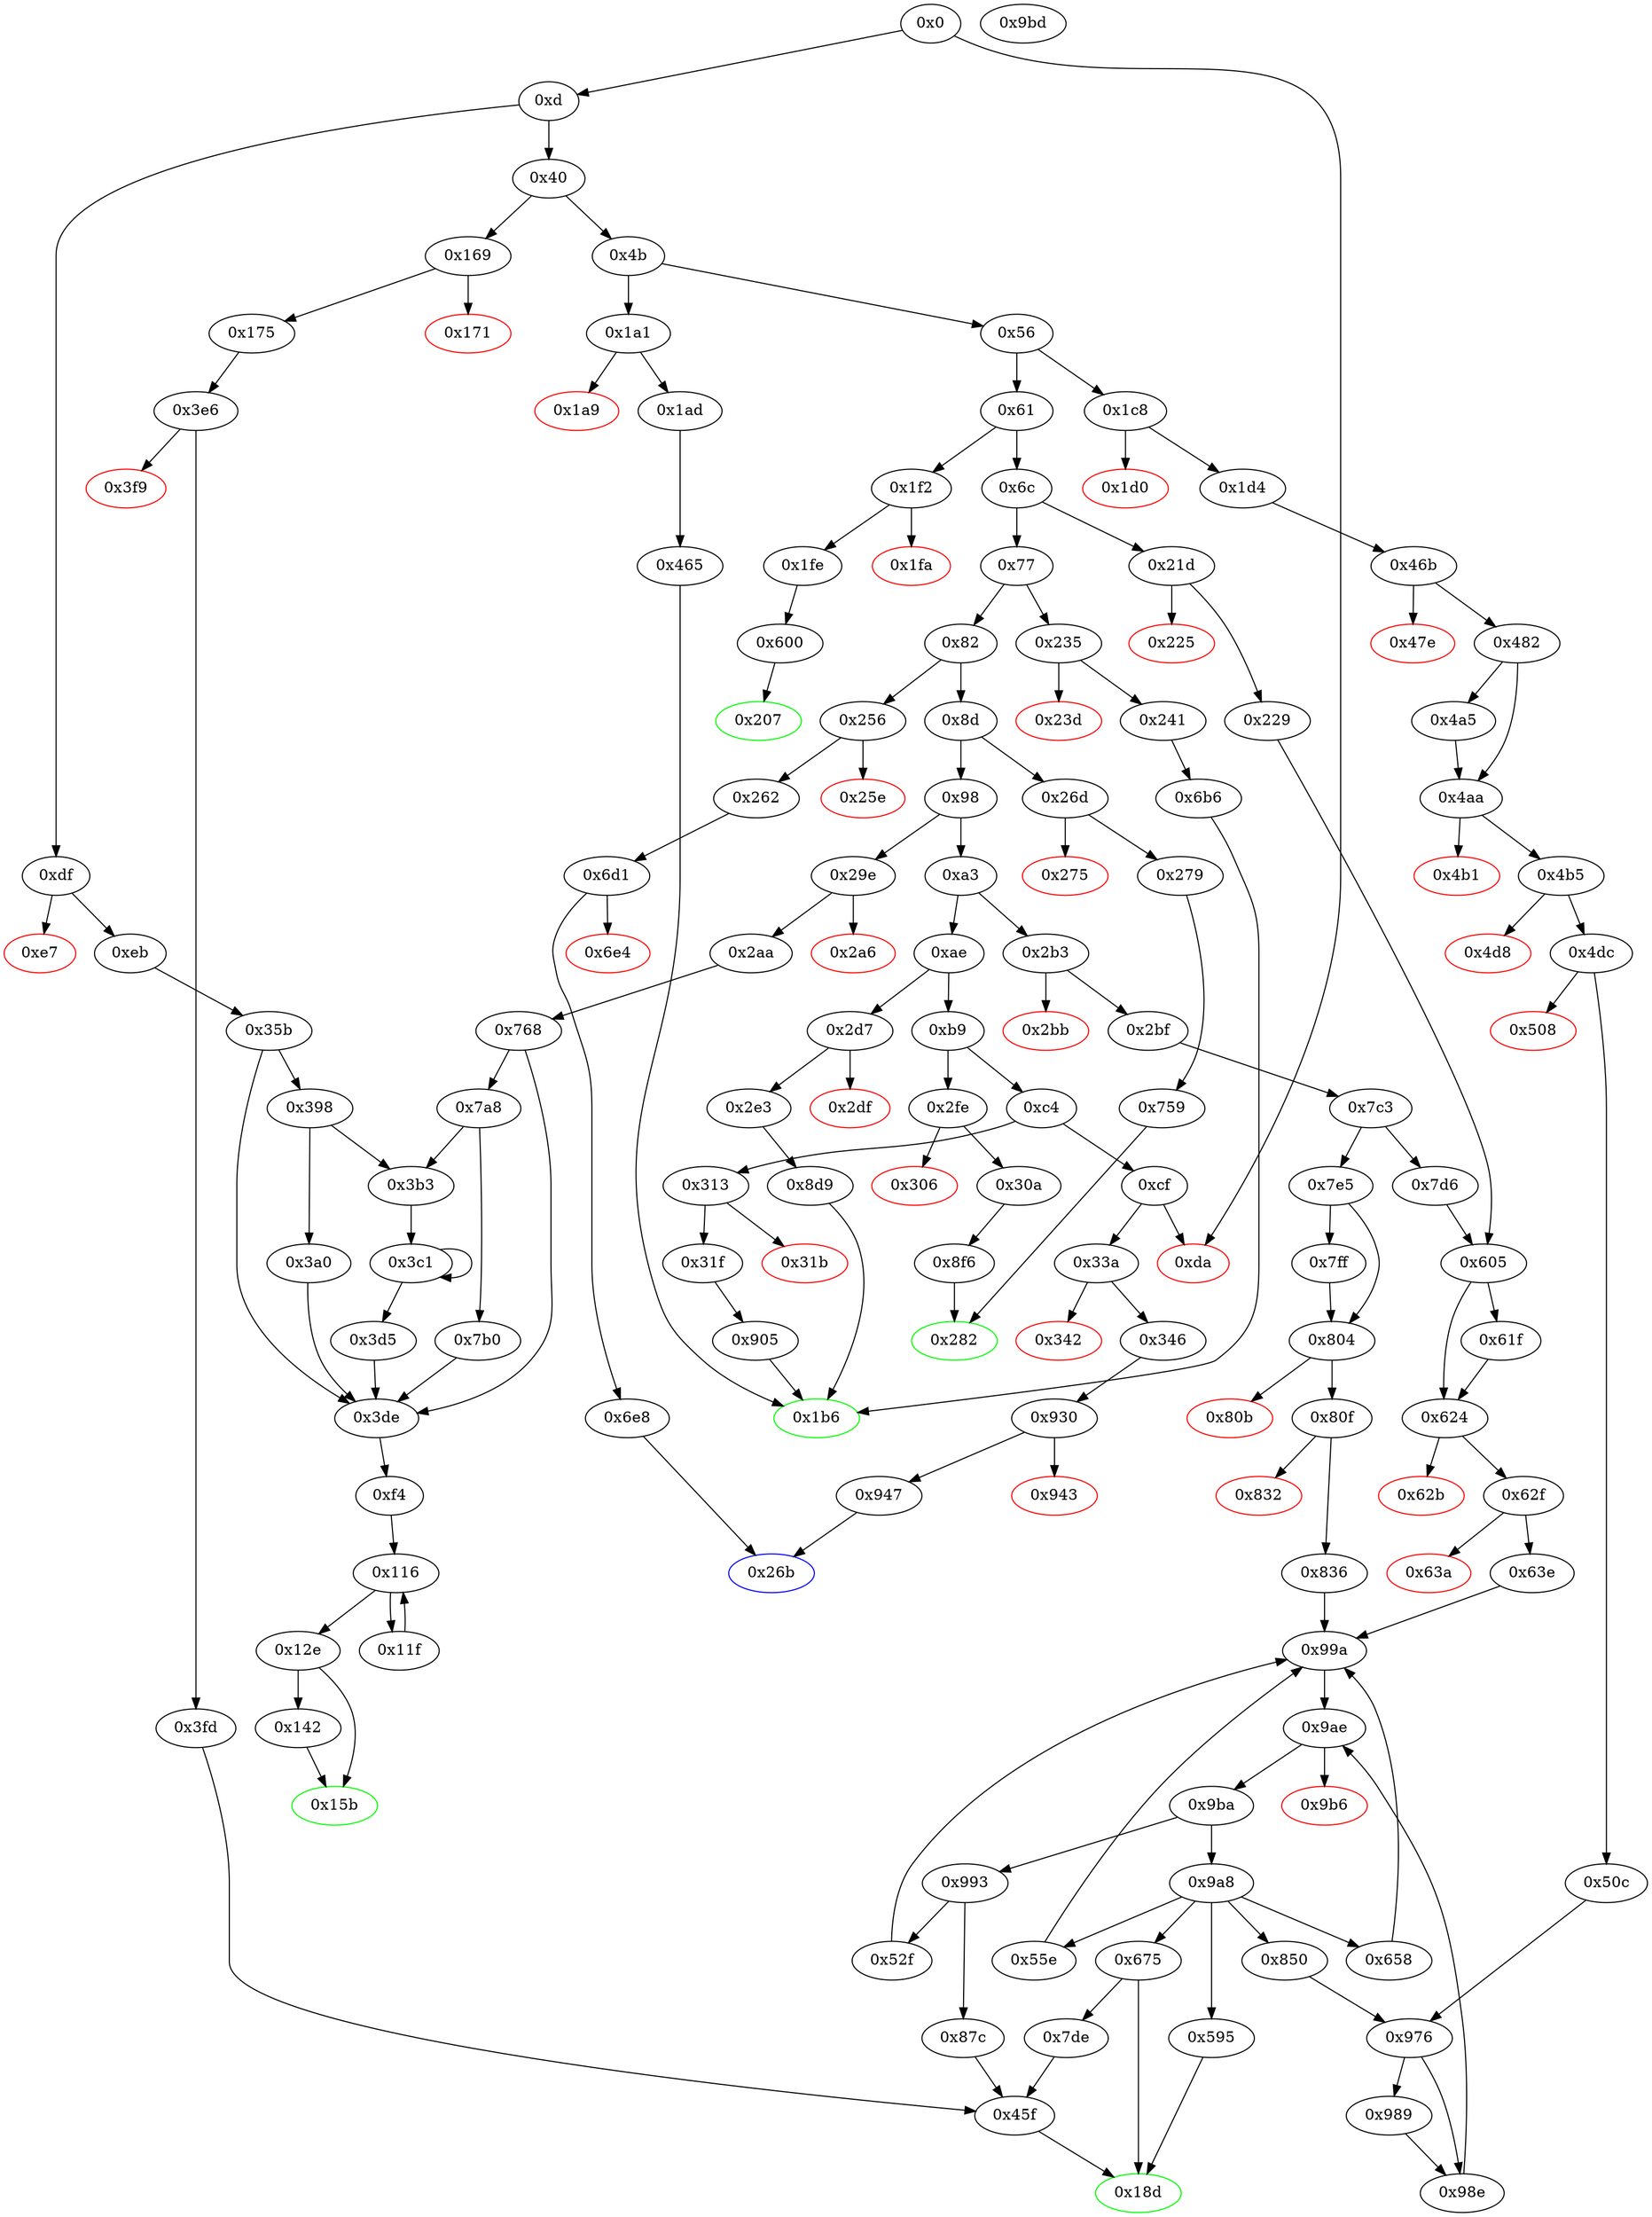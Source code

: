 digraph "" {
"0x61" [fillcolor=white, id="0x61", style=filled, tooltip="Block 0x61\n[0x61:0x6b]\n---\nPredecessors: [0x56]\nSuccessors: [0x6c, 0x1f2]\n---\n0x61 DUP1\n0x62 PUSH4 0x313ce567\n0x67 EQ\n0x68 PUSH2 0x1f2\n0x6b JUMPI\n---\n0x62: V24 = 0x313ce567\n0x67: V25 = EQ 0x313ce567 V11\n0x68: V26 = 0x1f2\n0x6b: JUMPI 0x1f2 V25\n---\nEntry stack: [V11]\nStack pops: 1\nStack additions: [S0]\nExit stack: [V11]\n\nDef sites:\nV11: {0xd.0x34}\n"];
"0x804" [fillcolor=white, id="0x804", style=filled, tooltip="Block 0x804\n[0x804:0x80a]\n---\nPredecessors: [0x7e5, 0x7ff]\nSuccessors: [0x80b, 0x80f]\n---\n0x804 JUMPDEST\n0x805 ISZERO\n0x806 ISZERO\n0x807 PUSH2 0x80f\n0x80a JUMPI\n---\n0x804: JUMPDEST \n0x805: V683 = ISZERO S0\n0x806: V684 = ISZERO V683\n0x807: V685 = 0x80f\n0x80a: JUMPI 0x80f V684\n---\nEntry stack: [V11, 0x18d, V235, V237, 0x0, S0]\nStack pops: 1\nStack additions: []\nExit stack: [V11, 0x18d, V235, V237, 0x0]\n\nDef sites:\nV11: {0xd.0x34}\n0x18d: {0x2bf.0x2c1}\nV235: {0x2bf.0x2cf}\nV237: {0x2bf.0x2d2}\n0x0: {0x7c3.0x7c4}\nS0: {0x7e5.0x7f9, 0x7ff.0x803}\n"];
"0x11f" [fillcolor=white, id="0x11f", style=filled, tooltip="Block 0x11f\n[0x11f:0x12d]\n---\nPredecessors: [0x116]\nSuccessors: [0x116]\n---\n0x11f DUP2\n0x120 DUP2\n0x121 ADD\n0x122 MLOAD\n0x123 DUP4\n0x124 DUP3\n0x125 ADD\n0x126 MSTORE\n0x127 PUSH1 0x20\n0x129 ADD\n0x12a PUSH2 0x116\n0x12d JUMP\n---\n0x121: V76 = ADD S0 V71\n0x122: V77 = M[V76]\n0x125: V78 = ADD S0 V70\n0x126: M[V78] = V77\n0x127: V79 = 0x20\n0x129: V80 = ADD 0x20 S0\n0x12a: V81 = 0x116\n0x12d: JUMP 0x116\n---\nEntry stack: [V11, 0xf4, S9, V65, V65, V70, V71, V69, V69, V70, V71, S0]\nStack pops: 3\nStack additions: [S2, S1, V80]\nExit stack: [V11, 0xf4, S9, V65, V65, V70, V71, V69, V69, V70, V71, V80]\n\nDef sites:\nV11: {0xd.0x34}\n0xf4: {0xeb.0xed, 0x2aa.0x2ac}\nS9: {0x768.0x770, 0x35b.0x363}\nV65: {0xf4.0xf8}\nV65: {0xf4.0xf8}\nV70: {0xf4.0x10c}\nV71: {0xf4.0x10f}\nV69: {0xf4.0x105}\nV69: {0xf4.0x105}\nV70: {0xf4.0x10c}\nV71: {0xf4.0x10f}\nS0: {0xf4.0x114, 0x11f.0x129}\n"];
"0x9a8" [fillcolor=white, id="0x9a8", style=filled, tooltip="Block 0x9a8\n[0x9a8:0x9ad]\n---\nPredecessors: [0x9ba]\nSuccessors: [0x55e, 0x595, 0x658, 0x675, 0x850]\n---\n0x9a8 JUMPDEST\n0x9a9 POP\n0x9aa SWAP1\n0x9ab SUB\n0x9ac SWAP1\n0x9ad JUMP\n---\n0x9a8: JUMPDEST \n0x9ab: V815 = SUB S2 S1\n0x9ad: JUMP S3\n---\nEntry stack: [V11, S10, S9, S8, S7, S6, S5, {0x0, 0x52f, 0x87c}, S3, S2, S1, S0]\nStack pops: 4\nStack additions: [V815]\nExit stack: [V11, S10, S9, S8, S7, S6, S5, {0x0, 0x52f, 0x87c}, V815]\n\nDef sites:\nV11: {0xd.0x34}\nS10: {0xd.0x34, 0x2bf.0x2c1}\nS9: {0xd.0x34, 0x1d4.0x1d6, 0x2bf.0x2cf}\nS8: {0x1d4.0x1e5, 0x2bf.0x2c1, 0xd.0x34, 0x1d4.0x1d6, 0x2bf.0x2d2}\nS7: {0x1d4.0x1e5, 0xd.0x34, 0x2bf.0x2cf, 0x2bf.0x2c1, 0x7c3.0x7c4, 0x1d4.0x1ea}\nS6: {0x229.0x22b, 0x1d4.0x1ea, 0x2bf.0x2d2, 0x2bf.0x2cf, 0x1d4.0x1ed, 0x7d6.0x7d6}\nS5: {0x229.0x230, 0x46b.0x46c, 0x7c3.0x7c4, 0x1d4.0x1ed, 0x2bf.0x2d2}\n{0x0, 0x52f, 0x87c}: {0x850.0x873, 0x46b.0x46c, 0x7c3.0x7c4, 0x605.0x607, 0x50c.0x526}\nS3: {0x658.0x66c, 0x52f_0x993_0x976.0x555, 0x52f_0x993_0x989.0x555, 0x850.0x872, 0x55e_0x993_0x989.0x58c, 0x836.0x847, 0x55e_0x993_0x976.0x58c, 0x63e_0x605.0x64f, 0x63e_0x61f.0x64f, 0x50c.0x525}\nS2: {0x658.0x66b, 0x52f_0x993_0x976.0x554, 0x2bf.0x2d2, 0x52f_0x993_0x989.0x554, 0x55e_0x993_0x989.0x58b, 0x55e_0x993_0x976.0x58b, 0x1d4.0x1ed, 0x836.0x846, 0x63e_0x605.0x64e, 0x63e_0x61f.0x64e}\nS1: {0x229.0x230, 0x976_0x850.0x977, 0x2bf.0x2d2, 0x1d4.0x1ed, 0x976_0x50c.0x977}\nS0: {0x99a_0x658.0x99b, 0x99a_0x836.0x99b, 0x976_0x50c.0x97b, 0x976_0x850.0x97b, 0x99a_0x52f_0x993_0x976.0x99b, 0x99a_0x52f_0x993_0x989.0x99b, 0x99a_0x55e_0x993_0x976.0x99b, 0x99a_0x55e_0x993_0x989.0x99b, 0x99a_0x63e_0x61f.0x99b, 0x99a_0x63e_0x605.0x99b}\n"];
"0x508" [color=red, fillcolor=white, id="0x508", style=filled, tooltip="Block 0x508\n[0x508:0x50b]\n---\nPredecessors: [0x4dc]\nSuccessors: []\n---\n0x508 PUSH1 0x0\n0x50a DUP1\n0x50b REVERT\n---\n0x508: V441 = 0x0\n0x50b: REVERT 0x0 0x0\n---\nEntry stack: [V11, 0x18d, V150, V153, V155, 0x0]\nStack pops: 0\nStack additions: []\nExit stack: [V11, 0x18d, V150, V153, V155, 0x0]\n\nDef sites:\nV11: {0xd.0x34}\n0x18d: {0x1d4.0x1d6}\nV150: {0x1d4.0x1e5}\nV153: {0x1d4.0x1ea}\nV155: {0x1d4.0x1ed}\n0x0: {0x46b.0x46c}\n"];
"0x2b3" [fillcolor=white, id="0x2b3", style=filled, tooltip="Block 0x2b3\n[0x2b3:0x2ba]\n---\nPredecessors: [0xa3]\nSuccessors: [0x2bb, 0x2bf]\n---\n0x2b3 JUMPDEST\n0x2b4 CALLVALUE\n0x2b5 DUP1\n0x2b6 ISZERO\n0x2b7 PUSH2 0x2bf\n0x2ba JUMPI\n---\n0x2b3: JUMPDEST \n0x2b4: V223 = CALLVALUE\n0x2b6: V224 = ISZERO V223\n0x2b7: V225 = 0x2bf\n0x2ba: JUMPI 0x2bf V224\n---\nEntry stack: [V11]\nStack pops: 0\nStack additions: [V223]\nExit stack: [V11, V223]\n\nDef sites:\nV11: {0xd.0x34}\n"];
"0x989" [fillcolor=white, id="0x989", style=filled, tooltip="Block 0x989\n[0x989:0x98d]\n---\nPredecessors: [0x976]\nSuccessors: [0x98e]\n---\n0x989 POP\n0x98a DUP4\n0x98b DUP3\n0x98c LT\n0x98d ISZERO\n---\n0x98c: V807 = LT V802 S4\n0x98d: V808 = ISZERO V807\n---\nEntry stack: [V11, S13, S12, S11, S10, S9, S8, {0x0, 0x52f, 0x87c}, {0x52f, 0x87c}, S5, S4, 0x0, V802, 0x993, V805]\nStack pops: 5\nStack additions: [S4, S3, S2, S1, V808]\nExit stack: [V11, S13, S12, S11, S10, S9, S8, {0x0, 0x52f, 0x87c}, {0x52f, 0x87c}, S5, S4, 0x0, V802, 0x993, V808]\n\nDef sites:\nV11: {0xd.0x34}\nS13: {0xd.0x34, 0x2bf.0x2c1}\nS12: {0xd.0x34, 0x1d4.0x1d6, 0x2bf.0x2cf}\nS11: {0x1d4.0x1d6, 0x2bf.0x2d2, 0xd.0x34, 0x1d4.0x1e5, 0x2bf.0x2c1}\nS10: {0x1d4.0x1ea, 0xd.0x34, 0x2bf.0x2c1, 0x2bf.0x2cf, 0x7c3.0x7c4, 0x1d4.0x1e5}\nS9: {0x229.0x22b, 0x1d4.0x1ed, 0x2bf.0x2cf, 0x2bf.0x2d2, 0x1d4.0x1ea, 0x7d6.0x7d6}\nS8: {0x229.0x230, 0x46b.0x46c, 0x7c3.0x7c4, 0x1d4.0x1ed, 0x2bf.0x2d2}\n{0x0, 0x52f, 0x87c}: {0x850.0x873, 0x46b.0x46c, 0x7c3.0x7c4, 0x605.0x607, 0x50c.0x526}\n{0x52f, 0x87c}: {0x850.0x873, 0x50c.0x526}\nS5: {0x850.0x872, 0x50c.0x525}\nS4: {0x229.0x230, 0x46b.0x46c, 0x7c3.0x7c4, 0x1d4.0x1ed, 0x2bf.0x2d2}\n0x0: {0x976.0x977}\nV802: {0x976.0x97b}\n0x993: {0x976.0x97c}\nV805: {0x976.0x983}\n"];
"0x9bd" [fillcolor=white, id="0x9bd", style=filled, tooltip="Block 0x9bd\n[0x9bd:0x9f3]\n---\nPredecessors: []\nSuccessors: []\n---\n0x9bd STOP\n0x9be LOG1\n0x9bf PUSH6 0x627a7a723058\n0x9c6 SHA3\n0x9c7 DIFFICULTY\n0x9c8 PUSH18 0xc879b28a0a3136fb29d175d400db4e77dbda\n0x9db MISSING 0xe\n0x9dc MISSING 0xb6\n0x9dd MISSING 0xe\n0x9de MISSING 0x23\n0x9df PUSH20 0xec2626b75ebf8b0029\n---\n0x9bd: STOP \n0x9be: LOG S0 S1 S2\n0x9bf: V820 = 0x627a7a723058\n0x9c6: V821 = SHA3 0x627a7a723058 S3\n0x9c7: V822 = DIFFICULTY\n0x9c8: V823 = 0xc879b28a0a3136fb29d175d400db4e77dbda\n0x9db: MISSING 0xe\n0x9dc: MISSING 0xb6\n0x9dd: MISSING 0xe\n0x9de: MISSING 0x23\n0x9df: V824 = 0xec2626b75ebf8b0029\n---\nEntry stack: []\nStack pops: 0\nStack additions: [0xc879b28a0a3136fb29d175d400db4e77dbda, V822, V821, 0xec2626b75ebf8b0029]\nExit stack: []\n\nDef sites:\n"];
"0x4dc" [fillcolor=white, id="0x4dc", style=filled, tooltip="Block 0x4dc\n[0x4dc:0x507]\n---\nPredecessors: [0x4b5]\nSuccessors: [0x508, 0x50c]\n---\n0x4dc JUMPDEST\n0x4dd PUSH1 0x1\n0x4df PUSH1 0xa0\n0x4e1 PUSH1 0x2\n0x4e3 EXP\n0x4e4 SUB\n0x4e5 DUP5\n0x4e6 AND\n0x4e7 PUSH1 0x0\n0x4e9 SWAP1\n0x4ea DUP2\n0x4eb MSTORE\n0x4ec PUSH1 0x5\n0x4ee PUSH1 0x20\n0x4f0 SWAP1\n0x4f1 DUP2\n0x4f2 MSTORE\n0x4f3 PUSH1 0x40\n0x4f5 DUP1\n0x4f6 DUP4\n0x4f7 SHA3\n0x4f8 CALLER\n0x4f9 DUP5\n0x4fa MSTORE\n0x4fb SWAP1\n0x4fc SWAP2\n0x4fd MSTORE\n0x4fe SWAP1\n0x4ff SHA3\n0x500 SLOAD\n0x501 DUP3\n0x502 GT\n0x503 ISZERO\n0x504 PUSH2 0x50c\n0x507 JUMPI\n---\n0x4dc: JUMPDEST \n0x4dd: V424 = 0x1\n0x4df: V425 = 0xa0\n0x4e1: V426 = 0x2\n0x4e3: V427 = EXP 0x2 0xa0\n0x4e4: V428 = SUB 0x10000000000000000000000000000000000000000 0x1\n0x4e6: V429 = AND V150 0xffffffffffffffffffffffffffffffffffffffff\n0x4e7: V430 = 0x0\n0x4eb: M[0x0] = V429\n0x4ec: V431 = 0x5\n0x4ee: V432 = 0x20\n0x4f2: M[0x20] = 0x5\n0x4f3: V433 = 0x40\n0x4f7: V434 = SHA3 0x0 0x40\n0x4f8: V435 = CALLER\n0x4fa: M[0x0] = V435\n0x4fd: M[0x20] = V434\n0x4ff: V436 = SHA3 0x0 0x40\n0x500: V437 = S[V436]\n0x502: V438 = GT V155 V437\n0x503: V439 = ISZERO V438\n0x504: V440 = 0x50c\n0x507: JUMPI 0x50c V439\n---\nEntry stack: [V11, 0x18d, V150, V153, V155, 0x0]\nStack pops: 4\nStack additions: [S3, S2, S1, S0]\nExit stack: [V11, 0x18d, V150, V153, V155, 0x0]\n\nDef sites:\nV11: {0xd.0x34}\n0x18d: {0x1d4.0x1d6}\nV150: {0x1d4.0x1e5}\nV153: {0x1d4.0x1ea}\nV155: {0x1d4.0x1ed}\n0x0: {0x46b.0x46c}\n"];
"0x56" [fillcolor=white, id="0x56", style=filled, tooltip="Block 0x56\n[0x56:0x60]\n---\nPredecessors: [0x4b]\nSuccessors: [0x61, 0x1c8]\n---\n0x56 DUP1\n0x57 PUSH4 0x23b872dd\n0x5c EQ\n0x5d PUSH2 0x1c8\n0x60 JUMPI\n---\n0x57: V21 = 0x23b872dd\n0x5c: V22 = EQ 0x23b872dd V11\n0x5d: V23 = 0x1c8\n0x60: JUMPI 0x1c8 V22\n---\nEntry stack: [V11]\nStack pops: 1\nStack additions: [S0]\nExit stack: [V11]\n\nDef sites:\nV11: {0xd.0x34}\n"];
"0x23d" [color=red, fillcolor=white, id="0x23d", style=filled, tooltip="Block 0x23d\n[0x23d:0x240]\n---\nPredecessors: [0x235]\nSuccessors: []\n---\n0x23d PUSH1 0x0\n0x23f DUP1\n0x240 REVERT\n---\n0x23d: V182 = 0x0\n0x240: REVERT 0x0 0x0\n---\nEntry stack: [V11, V179]\nStack pops: 0\nStack additions: []\nExit stack: [V11, V179]\n\nDef sites:\nV11: {0xd.0x34}\nV179: {0x235.0x236}\n"];
"0xc4" [fillcolor=white, id="0xc4", style=filled, tooltip="Block 0xc4\n[0xc4:0xce]\n---\nPredecessors: [0xb9]\nSuccessors: [0xcf, 0x313]\n---\n0xc4 DUP1\n0xc5 PUSH4 0xdd62ed3e\n0xca EQ\n0xcb PUSH2 0x313\n0xce JUMPI\n---\n0xc5: V51 = 0xdd62ed3e\n0xca: V52 = EQ 0xdd62ed3e V11\n0xcb: V53 = 0x313\n0xce: JUMPI 0x313 V52\n---\nEntry stack: [V11]\nStack pops: 1\nStack additions: [S0]\nExit stack: [V11]\n\nDef sites:\nV11: {0xd.0x34}\n"];
"0x6c" [fillcolor=white, id="0x6c", style=filled, tooltip="Block 0x6c\n[0x6c:0x76]\n---\nPredecessors: [0x61]\nSuccessors: [0x77, 0x21d]\n---\n0x6c DUP1\n0x6d PUSH4 0x42966c68\n0x72 EQ\n0x73 PUSH2 0x21d\n0x76 JUMPI\n---\n0x6d: V27 = 0x42966c68\n0x72: V28 = EQ 0x42966c68 V11\n0x73: V29 = 0x21d\n0x76: JUMPI 0x21d V28\n---\nEntry stack: [V11]\nStack pops: 1\nStack additions: [S0]\nExit stack: [V11]\n\nDef sites:\nV11: {0xd.0x34}\n"];
"0x4aa" [fillcolor=white, id="0x4aa", style=filled, tooltip="Block 0x4aa\n[0x4aa:0x4b0]\n---\nPredecessors: [0x482, 0x4a5]\nSuccessors: [0x4b1, 0x4b5]\n---\n0x4aa JUMPDEST\n0x4ab ISZERO\n0x4ac ISZERO\n0x4ad PUSH2 0x4b5\n0x4b0 JUMPI\n---\n0x4aa: JUMPDEST \n0x4ab: V403 = ISZERO S0\n0x4ac: V404 = ISZERO V403\n0x4ad: V405 = 0x4b5\n0x4b0: JUMPI 0x4b5 V404\n---\nEntry stack: [V11, 0x18d, V150, V153, V155, 0x0, S0]\nStack pops: 1\nStack additions: []\nExit stack: [V11, 0x18d, V150, V153, V155, 0x0]\n\nDef sites:\nV11: {0xd.0x34}\n0x18d: {0x1d4.0x1d6}\nV150: {0x1d4.0x1e5}\nV153: {0x1d4.0x1ea}\nV155: {0x1d4.0x1ed}\n0x0: {0x46b.0x46c}\nS0: {0x482.0x49f, 0x4a5.0x4a9}\n"];
"0x63a" [color=red, fillcolor=white, id="0x63a", style=filled, tooltip="Block 0x63a\n[0x63a:0x63d]\n---\nPredecessors: [0x62f]\nSuccessors: []\n---\n0x63a PUSH1 0x0\n0x63c DUP1\n0x63d REVERT\n---\n0x63a: V532 = 0x0\n0x63d: REVERT 0x0 0x0\n---\nEntry stack: [V11, 0x18d, V235, V237, S3, {0x18d, 0x7de}, S1, 0x0]\nStack pops: 0\nStack additions: []\nExit stack: [V11, 0x18d, V235, V237, S3, {0x18d, 0x7de}, S1, 0x0]\n\nDef sites:\nV11: {0xd.0x34}\n0x18d: {0x2bf.0x2c1}\nV235: {0x2bf.0x2cf}\nV237: {0x2bf.0x2d2}\nS3: {0x7c3.0x7c4, 0xd.0x34}\n{0x18d, 0x7de}: {0x229.0x22b, 0x7d6.0x7d6}\nS1: {0x229.0x230, 0x2bf.0x2d2}\n0x0: {0x605.0x607}\n"];
"0x947" [fillcolor=white, id="0x947", style=filled, tooltip="Block 0x947\n[0x947:0x975]\n---\nPredecessors: [0x930]\nSuccessors: [0x26b]\n---\n0x947 JUMPDEST\n0x948 PUSH1 0x1\n0x94a DUP1\n0x94b SLOAD\n0x94c PUSH20 0xffffffffffffffffffffffffffffffffffffffff\n0x961 NOT\n0x962 AND\n0x963 PUSH1 0x1\n0x965 PUSH1 0xa0\n0x967 PUSH1 0x2\n0x969 EXP\n0x96a SUB\n0x96b SWAP3\n0x96c SWAP1\n0x96d SWAP3\n0x96e AND\n0x96f SWAP2\n0x970 SWAP1\n0x971 SWAP2\n0x972 OR\n0x973 SWAP1\n0x974 SSTORE\n0x975 JUMP\n---\n0x947: JUMPDEST \n0x948: V789 = 0x1\n0x94b: V790 = S[0x1]\n0x94c: V791 = 0xffffffffffffffffffffffffffffffffffffffff\n0x961: V792 = NOT 0xffffffffffffffffffffffffffffffffffffffff\n0x962: V793 = AND 0xffffffffffffffffffffffff0000000000000000000000000000000000000000 V790\n0x963: V794 = 0x1\n0x965: V795 = 0xa0\n0x967: V796 = 0x2\n0x969: V797 = EXP 0x2 0xa0\n0x96a: V798 = SUB 0x10000000000000000000000000000000000000000 0x1\n0x96e: V799 = AND 0xffffffffffffffffffffffffffffffffffffffff V291\n0x972: V800 = OR V799 V793\n0x974: S[0x1] = V800\n0x975: JUMP 0x26b\n---\nEntry stack: [V11, 0x26b, V291]\nStack pops: 2\nStack additions: []\nExit stack: [V11]\n\nDef sites:\nV11: {0xd.0x34}\n0x26b: {0x346.0x348}\nV291: {0x346.0x356}\n"];
"0x2e3" [fillcolor=white, id="0x2e3", style=filled, tooltip="Block 0x2e3\n[0x2e3:0x2fd]\n---\nPredecessors: [0x2d7]\nSuccessors: [0x8d9]\n---\n0x2e3 JUMPDEST\n0x2e4 POP\n0x2e5 PUSH2 0x1b6\n0x2e8 PUSH1 0x1\n0x2ea PUSH1 0xa0\n0x2ec PUSH1 0x2\n0x2ee EXP\n0x2ef SUB\n0x2f0 PUSH1 0x4\n0x2f2 CALLDATALOAD\n0x2f3 DUP2\n0x2f4 AND\n0x2f5 SWAP1\n0x2f6 PUSH1 0x24\n0x2f8 CALLDATALOAD\n0x2f9 AND\n0x2fa PUSH2 0x8d9\n0x2fd JUMP\n---\n0x2e3: JUMPDEST \n0x2e5: V243 = 0x1b6\n0x2e8: V244 = 0x1\n0x2ea: V245 = 0xa0\n0x2ec: V246 = 0x2\n0x2ee: V247 = EXP 0x2 0xa0\n0x2ef: V248 = SUB 0x10000000000000000000000000000000000000000 0x1\n0x2f0: V249 = 0x4\n0x2f2: V250 = CALLDATALOAD 0x4\n0x2f4: V251 = AND 0xffffffffffffffffffffffffffffffffffffffff V250\n0x2f6: V252 = 0x24\n0x2f8: V253 = CALLDATALOAD 0x24\n0x2f9: V254 = AND V253 0xffffffffffffffffffffffffffffffffffffffff\n0x2fa: V255 = 0x8d9\n0x2fd: JUMP 0x8d9\n---\nEntry stack: [V11, V239]\nStack pops: 1\nStack additions: [0x1b6, V251, V254]\nExit stack: [V11, 0x1b6, V251, V254]\n\nDef sites:\nV11: {0xd.0x34}\nV239: {0x2d7.0x2d8}\n"];
"0x905" [fillcolor=white, id="0x905", style=filled, tooltip="Block 0x905\n[0x905:0x92f]\n---\nPredecessors: [0x31f]\nSuccessors: [0x1b6]\n---\n0x905 JUMPDEST\n0x906 PUSH1 0x1\n0x908 PUSH1 0xa0\n0x90a PUSH1 0x2\n0x90c EXP\n0x90d SUB\n0x90e SWAP2\n0x90f DUP3\n0x910 AND\n0x911 PUSH1 0x0\n0x913 SWAP1\n0x914 DUP2\n0x915 MSTORE\n0x916 PUSH1 0x5\n0x918 PUSH1 0x20\n0x91a SWAP1\n0x91b DUP2\n0x91c MSTORE\n0x91d PUSH1 0x40\n0x91f DUP1\n0x920 DUP4\n0x921 SHA3\n0x922 SWAP4\n0x923 SWAP1\n0x924 SWAP5\n0x925 AND\n0x926 DUP3\n0x927 MSTORE\n0x928 SWAP2\n0x929 SWAP1\n0x92a SWAP2\n0x92b MSTORE\n0x92c SHA3\n0x92d SLOAD\n0x92e SWAP1\n0x92f JUMP\n---\n0x905: JUMPDEST \n0x906: V763 = 0x1\n0x908: V764 = 0xa0\n0x90a: V765 = 0x2\n0x90c: V766 = EXP 0x2 0xa0\n0x90d: V767 = SUB 0x10000000000000000000000000000000000000000 0x1\n0x910: V768 = AND 0xffffffffffffffffffffffffffffffffffffffff V274\n0x911: V769 = 0x0\n0x915: M[0x0] = V768\n0x916: V770 = 0x5\n0x918: V771 = 0x20\n0x91c: M[0x20] = 0x5\n0x91d: V772 = 0x40\n0x921: V773 = SHA3 0x0 0x40\n0x925: V774 = AND 0xffffffffffffffffffffffffffffffffffffffff V277\n0x927: M[0x0] = V774\n0x92b: M[0x20] = V773\n0x92c: V775 = SHA3 0x0 0x40\n0x92d: V776 = S[V775]\n0x92f: JUMP 0x1b6\n---\nEntry stack: [V11, 0x1b6, V274, V277]\nStack pops: 3\nStack additions: [V776]\nExit stack: [V11, V776]\n\nDef sites:\nV11: {0xd.0x34}\n0x1b6: {0x31f.0x321}\nV274: {0x31f.0x330}\nV277: {0x31f.0x335}\n"];
"0x87c" [fillcolor=white, id="0x87c", style=filled, tooltip="Block 0x87c\n[0x87c:0x8d8]\n---\nPredecessors: [0x993]\nSuccessors: [0x45f]\n---\n0x87c JUMPDEST\n0x87d PUSH1 0x1\n0x87f PUSH1 0xa0\n0x881 PUSH1 0x2\n0x883 EXP\n0x884 SUB\n0x885 DUP5\n0x886 AND\n0x887 PUSH1 0x0\n0x889 DUP2\n0x88a DUP2\n0x88b MSTORE\n0x88c PUSH1 0x4\n0x88e PUSH1 0x20\n0x890 SWAP1\n0x891 DUP2\n0x892 MSTORE\n0x893 PUSH1 0x40\n0x895 SWAP2\n0x896 DUP3\n0x897 SWAP1\n0x898 SHA3\n0x899 SWAP4\n0x89a SWAP1\n0x89b SWAP4\n0x89c SSTORE\n0x89d DUP1\n0x89e MLOAD\n0x89f DUP6\n0x8a0 DUP2\n0x8a1 MSTORE\n0x8a2 SWAP1\n0x8a3 MLOAD\n0x8a4 SWAP2\n0x8a5 SWAP3\n0x8a6 CALLER\n0x8a7 SWAP3\n0x8a8 PUSH32 0xddf252ad1be2c89b69c2b068fc378daa952ba7f163c4a11628f55a4df523b3ef\n0x8c9 SWAP3\n0x8ca DUP2\n0x8cb SWAP1\n0x8cc SUB\n0x8cd SWAP1\n0x8ce SWAP2\n0x8cf ADD\n0x8d0 SWAP1\n0x8d1 LOG3\n0x8d2 POP\n0x8d3 PUSH1 0x1\n0x8d5 PUSH2 0x45f\n0x8d8 JUMP\n---\n0x87c: JUMPDEST \n0x87d: V729 = 0x1\n0x87f: V730 = 0xa0\n0x881: V731 = 0x2\n0x883: V732 = EXP 0x2 0xa0\n0x884: V733 = SUB 0x10000000000000000000000000000000000000000 0x1\n0x886: V734 = AND S3 0xffffffffffffffffffffffffffffffffffffffff\n0x887: V735 = 0x0\n0x88b: M[0x0] = V734\n0x88c: V736 = 0x4\n0x88e: V737 = 0x20\n0x892: M[0x20] = 0x4\n0x893: V738 = 0x40\n0x898: V739 = SHA3 0x0 0x40\n0x89c: S[V739] = S0\n0x89e: V740 = M[0x40]\n0x8a1: M[V740] = S2\n0x8a3: V741 = M[0x40]\n0x8a6: V742 = CALLER\n0x8a8: V743 = 0xddf252ad1be2c89b69c2b068fc378daa952ba7f163c4a11628f55a4df523b3ef\n0x8cc: V744 = SUB V740 V741\n0x8cf: V745 = ADD 0x20 V744\n0x8d1: LOG V741 V745 0xddf252ad1be2c89b69c2b068fc378daa952ba7f163c4a11628f55a4df523b3ef V742 V734\n0x8d3: V746 = 0x1\n0x8d5: V747 = 0x45f\n0x8d8: JUMP 0x45f\n---\nEntry stack: [V11, S6, S5, S4, S3, S2, S1, S0]\nStack pops: 4\nStack additions: [S3, S2, 0x1]\nExit stack: [V11, S6, S5, S4, S3, S2, 0x1]\n\nDef sites:\nV11: {0xd.0x34}\nS6: {0xd.0x34, 0x2bf.0x2c1}\nS5: {0xd.0x34, 0x1d4.0x1d6, 0x2bf.0x2cf}\nS4: {0x1d4.0x1e5, 0x2bf.0x2c1, 0xd.0x34, 0x1d4.0x1d6, 0x2bf.0x2d2}\nS3: {0x1d4.0x1e5, 0xd.0x34, 0x2bf.0x2cf, 0x2bf.0x2c1, 0x7c3.0x7c4, 0x1d4.0x1ea}\nS2: {0x229.0x22b, 0x1d4.0x1ea, 0x2bf.0x2d2, 0x2bf.0x2cf, 0x1d4.0x1ed, 0x7d6.0x7d6}\nS1: {0x229.0x230, 0x46b.0x46c, 0x7c3.0x7c4, 0x1d4.0x1ed, 0x2bf.0x2d2}\nS0: {0x99a_0x658.0x99b, 0x99a_0x836.0x99b, 0x976_0x50c.0x97b, 0x976_0x850.0x97b, 0x99a_0x52f_0x993_0x976.0x99b, 0x99a_0x52f_0x993_0x989.0x99b, 0x99a_0x55e_0x993_0x976.0x99b, 0x99a_0x55e_0x993_0x989.0x99b, 0x99a_0x63e_0x61f.0x99b, 0x99a_0x63e_0x605.0x99b}\n"];
"0x3b3" [fillcolor=white, id="0x3b3", style=filled, tooltip="Block 0x3b3\n[0x3b3:0x3c0]\n---\nPredecessors: [0x398, 0x7a8]\nSuccessors: [0x3c1]\n---\n0x3b3 JUMPDEST\n0x3b4 DUP3\n0x3b5 ADD\n0x3b6 SWAP2\n0x3b7 SWAP1\n0x3b8 PUSH1 0x0\n0x3ba MSTORE\n0x3bb PUSH1 0x20\n0x3bd PUSH1 0x0\n0x3bf SHA3\n0x3c0 SWAP1\n---\n0x3b3: JUMPDEST \n0x3b5: V327 = ADD S2 S0\n0x3b8: V328 = 0x0\n0x3ba: M[0x0] = {0x2, 0x3}\n0x3bb: V329 = 0x20\n0x3bd: V330 = 0x0\n0x3bf: V331 = SHA3 0x0 0x20\n---\nEntry stack: [V11, 0xf4, S5, {0x2, 0x3}, S3, S2, {0x2, 0x3}, S0]\nStack pops: 3\nStack additions: [V327, V331, S2]\nExit stack: [V11, 0xf4, S5, {0x2, 0x3}, S3, V327, V331, S2]\n\nDef sites:\nV11: {0xd.0x34}\n0xf4: {0xeb.0xed, 0x2aa.0x2ac}\nS5: {0x768.0x770, 0x35b.0x363}\n{0x2, 0x3}: {0x768.0x769, 0x35b.0x35c}\nS3: {0x768.0x788, 0x35b.0x378}\nS2: {0x768.0x79f, 0x35b.0x38f}\n{0x2, 0x3}: {0x768.0x769, 0x35b.0x35c}\nS0: {0x768.0x788, 0x35b.0x378}\n"];
"0x930" [fillcolor=white, id="0x930", style=filled, tooltip="Block 0x930\n[0x930:0x942]\n---\nPredecessors: [0x346]\nSuccessors: [0x943, 0x947]\n---\n0x930 JUMPDEST\n0x931 PUSH1 0x0\n0x933 SLOAD\n0x934 PUSH1 0x1\n0x936 PUSH1 0xa0\n0x938 PUSH1 0x2\n0x93a EXP\n0x93b SUB\n0x93c AND\n0x93d CALLER\n0x93e EQ\n0x93f PUSH2 0x947\n0x942 JUMPI\n---\n0x930: JUMPDEST \n0x931: V777 = 0x0\n0x933: V778 = S[0x0]\n0x934: V779 = 0x1\n0x936: V780 = 0xa0\n0x938: V781 = 0x2\n0x93a: V782 = EXP 0x2 0xa0\n0x93b: V783 = SUB 0x10000000000000000000000000000000000000000 0x1\n0x93c: V784 = AND 0xffffffffffffffffffffffffffffffffffffffff V778\n0x93d: V785 = CALLER\n0x93e: V786 = EQ V785 V784\n0x93f: V787 = 0x947\n0x942: JUMPI 0x947 V786\n---\nEntry stack: [V11, 0x26b, V291]\nStack pops: 0\nStack additions: []\nExit stack: [V11, 0x26b, V291]\n\nDef sites:\nV11: {0xd.0x34}\n0x26b: {0x346.0x348}\nV291: {0x346.0x356}\n"];
"0x3e6" [fillcolor=white, id="0x3e6", style=filled, tooltip="Block 0x3e6\n[0x3e6:0x3f8]\n---\nPredecessors: [0x175]\nSuccessors: [0x3f9, 0x3fd]\n---\n0x3e6 JUMPDEST\n0x3e7 PUSH1 0x0\n0x3e9 PUSH1 0x1\n0x3eb PUSH1 0xa0\n0x3ed PUSH1 0x2\n0x3ef EXP\n0x3f0 SUB\n0x3f1 DUP4\n0x3f2 AND\n0x3f3 ISZERO\n0x3f4 ISZERO\n0x3f5 PUSH2 0x3fd\n0x3f8 JUMPI\n---\n0x3e6: JUMPDEST \n0x3e7: V343 = 0x0\n0x3e9: V344 = 0x1\n0x3eb: V345 = 0xa0\n0x3ed: V346 = 0x2\n0x3ef: V347 = EXP 0x2 0xa0\n0x3f0: V348 = SUB 0x10000000000000000000000000000000000000000 0x1\n0x3f2: V349 = AND V114 0xffffffffffffffffffffffffffffffffffffffff\n0x3f3: V350 = ISZERO V349\n0x3f4: V351 = ISZERO V350\n0x3f5: V352 = 0x3fd\n0x3f8: JUMPI 0x3fd V351\n---\nEntry stack: [V11, 0x18d, V114, V116]\nStack pops: 2\nStack additions: [S1, S0, 0x0]\nExit stack: [V11, 0x18d, V114, V116, 0x0]\n\nDef sites:\nV11: {0xd.0x34}\n0x18d: {0x175.0x177}\nV114: {0x175.0x185}\nV116: {0x175.0x188}\n"];
"0x4b1" [color=red, fillcolor=white, id="0x4b1", style=filled, tooltip="Block 0x4b1\n[0x4b1:0x4b4]\n---\nPredecessors: [0x4aa]\nSuccessors: []\n---\n0x4b1 PUSH1 0x0\n0x4b3 DUP1\n0x4b4 REVERT\n---\n0x4b1: V406 = 0x0\n0x4b4: REVERT 0x0 0x0\n---\nEntry stack: [V11, 0x18d, V150, V153, V155, 0x0]\nStack pops: 0\nStack additions: []\nExit stack: [V11, 0x18d, V150, V153, V155, 0x0]\n\nDef sites:\nV11: {0xd.0x34}\n0x18d: {0x1d4.0x1d6}\nV150: {0x1d4.0x1e5}\nV153: {0x1d4.0x1ea}\nV155: {0x1d4.0x1ed}\n0x0: {0x46b.0x46c}\n"];
"0x3fd" [fillcolor=white, id="0x3fd", style=filled, tooltip="Block 0x3fd\n[0x3fd:0x45e]\n---\nPredecessors: [0x3e6]\nSuccessors: [0x45f]\n---\n0x3fd JUMPDEST\n0x3fe CALLER\n0x3ff PUSH1 0x0\n0x401 DUP2\n0x402 DUP2\n0x403 MSTORE\n0x404 PUSH1 0x5\n0x406 PUSH1 0x20\n0x408 SWAP1\n0x409 DUP2\n0x40a MSTORE\n0x40b PUSH1 0x40\n0x40d DUP1\n0x40e DUP4\n0x40f SHA3\n0x410 PUSH1 0x1\n0x412 PUSH1 0xa0\n0x414 PUSH1 0x2\n0x416 EXP\n0x417 SUB\n0x418 DUP9\n0x419 AND\n0x41a DUP1\n0x41b DUP6\n0x41c MSTORE\n0x41d SWAP1\n0x41e DUP4\n0x41f MSTORE\n0x420 SWAP3\n0x421 DUP2\n0x422 SWAP1\n0x423 SHA3\n0x424 DUP7\n0x425 SWAP1\n0x426 SSTORE\n0x427 DUP1\n0x428 MLOAD\n0x429 DUP7\n0x42a DUP2\n0x42b MSTORE\n0x42c SWAP1\n0x42d MLOAD\n0x42e SWAP3\n0x42f SWAP4\n0x430 SWAP3\n0x431 PUSH32 0x8c5be1e5ebec7d5bd14f71427d1e84f3dd0314c0f7b2291e5b200ac8c7c3b925\n0x452 SWAP3\n0x453 SWAP2\n0x454 DUP2\n0x455 SWAP1\n0x456 SUB\n0x457 SWAP1\n0x458 SWAP2\n0x459 ADD\n0x45a SWAP1\n0x45b LOG3\n0x45c POP\n0x45d PUSH1 0x1\n---\n0x3fd: JUMPDEST \n0x3fe: V354 = CALLER\n0x3ff: V355 = 0x0\n0x403: M[0x0] = V354\n0x404: V356 = 0x5\n0x406: V357 = 0x20\n0x40a: M[0x20] = 0x5\n0x40b: V358 = 0x40\n0x40f: V359 = SHA3 0x0 0x40\n0x410: V360 = 0x1\n0x412: V361 = 0xa0\n0x414: V362 = 0x2\n0x416: V363 = EXP 0x2 0xa0\n0x417: V364 = SUB 0x10000000000000000000000000000000000000000 0x1\n0x419: V365 = AND V114 0xffffffffffffffffffffffffffffffffffffffff\n0x41c: M[0x0] = V365\n0x41f: M[0x20] = V359\n0x423: V366 = SHA3 0x0 0x40\n0x426: S[V366] = V116\n0x428: V367 = M[0x40]\n0x42b: M[V367] = V116\n0x42d: V368 = M[0x40]\n0x431: V369 = 0x8c5be1e5ebec7d5bd14f71427d1e84f3dd0314c0f7b2291e5b200ac8c7c3b925\n0x456: V370 = SUB V367 V368\n0x459: V371 = ADD 0x20 V370\n0x45b: LOG V368 V371 0x8c5be1e5ebec7d5bd14f71427d1e84f3dd0314c0f7b2291e5b200ac8c7c3b925 V354 V365\n0x45d: V372 = 0x1\n---\nEntry stack: [V11, 0x18d, V114, V116, 0x0]\nStack pops: 3\nStack additions: [S2, S1, 0x1]\nExit stack: [V11, 0x18d, V114, V116, 0x1]\n\nDef sites:\nV11: {0xd.0x34}\n0x18d: {0x175.0x177}\nV114: {0x175.0x185}\nV116: {0x175.0x188}\n0x0: {0x3e6.0x3e7}\n"];
"0x7d6" [fillcolor=white, id="0x7d6", style=filled, tooltip="Block 0x7d6\n[0x7d6:0x7dd]\n---\nPredecessors: [0x7c3]\nSuccessors: [0x605]\n---\n0x7d6 PUSH2 0x7de\n0x7d9 DUP3\n0x7da PUSH2 0x605\n0x7dd JUMP\n---\n0x7d6: V668 = 0x7de\n0x7da: V669 = 0x605\n0x7dd: JUMP 0x605\n---\nEntry stack: [V11, 0x18d, V235, V237, 0x0]\nStack pops: 2\nStack additions: [S1, S0, 0x7de, S1]\nExit stack: [V11, 0x18d, V235, V237, 0x0, 0x7de, V237]\n\nDef sites:\nV11: {0xd.0x34}\n0x18d: {0x2bf.0x2c1}\nV235: {0x2bf.0x2cf}\nV237: {0x2bf.0x2d2}\n0x0: {0x7c3.0x7c4}\n"];
"0x77" [fillcolor=white, id="0x77", style=filled, tooltip="Block 0x77\n[0x77:0x81]\n---\nPredecessors: [0x6c]\nSuccessors: [0x82, 0x235]\n---\n0x77 DUP1\n0x78 PUSH4 0x70a08231\n0x7d EQ\n0x7e PUSH2 0x235\n0x81 JUMPI\n---\n0x78: V30 = 0x70a08231\n0x7d: V31 = EQ 0x70a08231 V11\n0x7e: V32 = 0x235\n0x81: JUMPI 0x235 V31\n---\nEntry stack: [V11]\nStack pops: 1\nStack additions: [S0]\nExit stack: [V11]\n\nDef sites:\nV11: {0xd.0x34}\n"];
"0x7de" [fillcolor=white, id="0x7de", style=filled, tooltip="Block 0x7de\n[0x7de:0x7e4]\n---\nPredecessors: [0x675]\nSuccessors: [0x45f]\n---\n0x7de JUMPDEST\n0x7df SWAP1\n0x7e0 POP\n0x7e1 PUSH2 0x45f\n0x7e4 JUMP\n---\n0x7de: JUMPDEST \n0x7e1: V670 = 0x45f\n0x7e4: JUMP 0x45f\n---\nEntry stack: [V11, S4, S3, S2, S1, 0x1]\nStack pops: 2\nStack additions: [S0]\nExit stack: [V11, S4, S3, S2, 0x1]\n\nDef sites:\nV11: {0xd.0x34}\nS4: {0xd.0x34, 0x2bf.0x2c1}\nS3: {0xd.0x34, 0x1d4.0x1d6, 0x2bf.0x2cf}\nS2: {0x2bf.0x2c1, 0x1d4.0x1e5, 0xd.0x34, 0x1d4.0x1d6, 0x2bf.0x2d2}\nS1: {0x1d4.0x1ea, 0xd.0x34, 0x2bf.0x2c1, 0x2bf.0x2cf, 0x7c3.0x7c4, 0x1d4.0x1e5}\n0x1: {0x675.0x6b0}\n"];
"0x0" [fillcolor=white, id="0x0", style=filled, tooltip="Block 0x0\n[0x0:0xc]\n---\nPredecessors: []\nSuccessors: [0xd, 0xda]\n---\n0x0 PUSH1 0x80\n0x2 PUSH1 0x40\n0x4 MSTORE\n0x5 PUSH1 0x4\n0x7 CALLDATASIZE\n0x8 LT\n0x9 PUSH2 0xda\n0xc JUMPI\n---\n0x0: V0 = 0x80\n0x2: V1 = 0x40\n0x4: M[0x40] = 0x80\n0x5: V2 = 0x4\n0x7: V3 = CALLDATASIZE\n0x8: V4 = LT V3 0x4\n0x9: V5 = 0xda\n0xc: JUMPI 0xda V4\n---\nEntry stack: []\nStack pops: 0\nStack additions: []\nExit stack: []\n\nDef sites:\n"];
"0x282" [color=green, fillcolor=white, id="0x282", style=filled, tooltip="Block 0x282\n[0x282:0x29d]\n---\nPredecessors: [0x759, 0x8f6]\nSuccessors: []\n---\n0x282 JUMPDEST\n0x283 PUSH1 0x40\n0x285 DUP1\n0x286 MLOAD\n0x287 PUSH1 0x1\n0x289 PUSH1 0xa0\n0x28b PUSH1 0x2\n0x28d EXP\n0x28e SUB\n0x28f SWAP1\n0x290 SWAP3\n0x291 AND\n0x292 DUP3\n0x293 MSTORE\n0x294 MLOAD\n0x295 SWAP1\n0x296 DUP2\n0x297 SWAP1\n0x298 SUB\n0x299 PUSH1 0x20\n0x29b ADD\n0x29c SWAP1\n0x29d RETURN\n---\n0x282: JUMPDEST \n0x283: V205 = 0x40\n0x286: V206 = M[0x40]\n0x287: V207 = 0x1\n0x289: V208 = 0xa0\n0x28b: V209 = 0x2\n0x28d: V210 = EXP 0x2 0xa0\n0x28e: V211 = SUB 0x10000000000000000000000000000000000000000 0x1\n0x291: V212 = AND S0 0xffffffffffffffffffffffffffffffffffffffff\n0x293: M[V206] = V212\n0x294: V213 = M[0x40]\n0x298: V214 = SUB V206 V213\n0x299: V215 = 0x20\n0x29b: V216 = ADD 0x20 V214\n0x29d: RETURN V213 V216\n---\nEntry stack: [V11, 0x282, S0]\nStack pops: 1\nStack additions: []\nExit stack: [V11, 0x282]\n\nDef sites:\nV11: {0xd.0x34}\n0x282: {0x279.0x27b, 0x30a.0x30c}\nS0: {0x759.0x765, 0x8f6.0x902}\n"];
"0x1f2" [fillcolor=white, id="0x1f2", style=filled, tooltip="Block 0x1f2\n[0x1f2:0x1f9]\n---\nPredecessors: [0x61]\nSuccessors: [0x1fa, 0x1fe]\n---\n0x1f2 JUMPDEST\n0x1f3 CALLVALUE\n0x1f4 DUP1\n0x1f5 ISZERO\n0x1f6 PUSH2 0x1fe\n0x1f9 JUMPI\n---\n0x1f2: JUMPDEST \n0x1f3: V157 = CALLVALUE\n0x1f5: V158 = ISZERO V157\n0x1f6: V159 = 0x1fe\n0x1f9: JUMPI 0x1fe V158\n---\nEntry stack: [V11]\nStack pops: 0\nStack additions: [V157]\nExit stack: [V11, V157]\n\nDef sites:\nV11: {0xd.0x34}\n"];
"0x61f" [fillcolor=white, id="0x61f", style=filled, tooltip="Block 0x61f\n[0x61f:0x623]\n---\nPredecessors: [0x605]\nSuccessors: [0x624]\n---\n0x61f POP\n0x620 PUSH1 0x0\n0x622 DUP3\n0x623 GT\n---\n0x620: V521 = 0x0\n0x623: V522 = GT S2 0x0\n---\nEntry stack: [V11, 0x18d, V235, V237, S4, {0x18d, 0x7de}, S2, 0x0, V519]\nStack pops: 3\nStack additions: [S2, S1, V522]\nExit stack: [V11, 0x18d, V235, V237, S4, {0x18d, 0x7de}, S2, 0x0, V522]\n\nDef sites:\nV11: {0xd.0x34}\n0x18d: {0x2bf.0x2c1}\nV235: {0x2bf.0x2cf}\nV237: {0x2bf.0x2d2}\nS4: {0x7c3.0x7c4, 0xd.0x34}\n{0x18d, 0x7de}: {0x229.0x22b, 0x7d6.0x7d6}\nS2: {0x229.0x230, 0x2bf.0x2d2}\n0x0: {0x605.0x607}\nV519: {0x605.0x619}\n"];
"0x1fe" [fillcolor=white, id="0x1fe", style=filled, tooltip="Block 0x1fe\n[0x1fe:0x206]\n---\nPredecessors: [0x1f2]\nSuccessors: [0x600]\n---\n0x1fe JUMPDEST\n0x1ff POP\n0x200 PUSH2 0x207\n0x203 PUSH2 0x600\n0x206 JUMP\n---\n0x1fe: JUMPDEST \n0x200: V161 = 0x207\n0x203: V162 = 0x600\n0x206: JUMP 0x600\n---\nEntry stack: [V11, V157]\nStack pops: 1\nStack additions: [0x207]\nExit stack: [V11, 0x207]\n\nDef sites:\nV11: {0xd.0x34}\nV157: {0x1f2.0x1f3}\n"];
"0xda" [color=red, fillcolor=white, id="0xda", style=filled, tooltip="Block 0xda\n[0xda:0xde]\n---\nPredecessors: [0x0, 0xcf]\nSuccessors: []\n---\n0xda JUMPDEST\n0xdb PUSH1 0x0\n0xdd DUP1\n0xde REVERT\n---\n0xda: JUMPDEST \n0xdb: V57 = 0x0\n0xde: REVERT 0x0 0x0\n---\nEntry stack: [V11]\nStack pops: 0\nStack additions: []\nExit stack: [V11]\n\nDef sites:\nV11: {0xd.0x34}\n"];
"0x40" [fillcolor=white, id="0x40", style=filled, tooltip="Block 0x40\n[0x40:0x4a]\n---\nPredecessors: [0xd]\nSuccessors: [0x4b, 0x169]\n---\n0x40 DUP1\n0x41 PUSH4 0x95ea7b3\n0x46 EQ\n0x47 PUSH2 0x169\n0x4a JUMPI\n---\n0x41: V15 = 0x95ea7b3\n0x46: V16 = EQ 0x95ea7b3 V11\n0x47: V17 = 0x169\n0x4a: JUMPI 0x169 V16\n---\nEntry stack: [V11]\nStack pops: 1\nStack additions: [S0]\nExit stack: [V11]\n\nDef sites:\nV11: {0xd.0x34}\n"];
"0x26b" [color=blue, fillcolor=white, id="0x26b", style=filled, tooltip="Block 0x26b\n[0x26b:0x26c]\n---\nPredecessors: [0x6e8, 0x947]\nSuccessors: []\n---\n0x26b JUMPDEST\n0x26c STOP\n---\n0x26b: JUMPDEST \n0x26c: STOP \n---\nEntry stack: [V11]\nStack pops: 0\nStack additions: []\nExit stack: [V11]\n\nDef sites:\nV11: {0xd.0x34}\n"];
"0x25e" [color=red, fillcolor=white, id="0x25e", style=filled, tooltip="Block 0x25e\n[0x25e:0x261]\n---\nPredecessors: [0x256]\nSuccessors: []\n---\n0x25e PUSH1 0x0\n0x260 DUP1\n0x261 REVERT\n---\n0x25e: V196 = 0x0\n0x261: REVERT 0x0 0x0\n---\nEntry stack: [V11, V193]\nStack pops: 0\nStack additions: []\nExit stack: [V11, V193]\n\nDef sites:\nV11: {0xd.0x34}\nV193: {0x256.0x257}\n"];
"0x768" [fillcolor=white, id="0x768", style=filled, tooltip="Block 0x768\n[0x768:0x7a7]\n---\nPredecessors: [0x2aa]\nSuccessors: [0x3de, 0x7a8]\n---\n0x768 JUMPDEST\n0x769 PUSH1 0x3\n0x76b DUP1\n0x76c SLOAD\n0x76d PUSH1 0x40\n0x76f DUP1\n0x770 MLOAD\n0x771 PUSH1 0x20\n0x773 PUSH1 0x2\n0x775 PUSH1 0x1\n0x777 DUP6\n0x778 AND\n0x779 ISZERO\n0x77a PUSH2 0x100\n0x77d MUL\n0x77e PUSH1 0x0\n0x780 NOT\n0x781 ADD\n0x782 SWAP1\n0x783 SWAP5\n0x784 AND\n0x785 SWAP4\n0x786 SWAP1\n0x787 SWAP4\n0x788 DIV\n0x789 PUSH1 0x1f\n0x78b DUP2\n0x78c ADD\n0x78d DUP5\n0x78e SWAP1\n0x78f DIV\n0x790 DUP5\n0x791 MUL\n0x792 DUP3\n0x793 ADD\n0x794 DUP5\n0x795 ADD\n0x796 SWAP1\n0x797 SWAP3\n0x798 MSTORE\n0x799 DUP2\n0x79a DUP2\n0x79b MSTORE\n0x79c SWAP3\n0x79d SWAP2\n0x79e DUP4\n0x79f ADD\n0x7a0 DUP3\n0x7a1 DUP3\n0x7a2 DUP1\n0x7a3 ISZERO\n0x7a4 PUSH2 0x3de\n0x7a7 JUMPI\n---\n0x768: JUMPDEST \n0x769: V623 = 0x3\n0x76c: V624 = S[0x3]\n0x76d: V625 = 0x40\n0x770: V626 = M[0x40]\n0x771: V627 = 0x20\n0x773: V628 = 0x2\n0x775: V629 = 0x1\n0x778: V630 = AND V624 0x1\n0x779: V631 = ISZERO V630\n0x77a: V632 = 0x100\n0x77d: V633 = MUL 0x100 V631\n0x77e: V634 = 0x0\n0x780: V635 = NOT 0x0\n0x781: V636 = ADD 0xffffffffffffffffffffffffffffffffffffffffffffffffffffffffffffffff V633\n0x784: V637 = AND V624 V636\n0x788: V638 = DIV V637 0x2\n0x789: V639 = 0x1f\n0x78c: V640 = ADD V638 0x1f\n0x78f: V641 = DIV V640 0x20\n0x791: V642 = MUL 0x20 V641\n0x793: V643 = ADD V626 V642\n0x795: V644 = ADD 0x20 V643\n0x798: M[0x40] = V644\n0x79b: M[V626] = V638\n0x79f: V645 = ADD V626 0x20\n0x7a3: V646 = ISZERO V638\n0x7a4: V647 = 0x3de\n0x7a7: JUMPI 0x3de V646\n---\nEntry stack: [V11, 0xf4]\nStack pops: 0\nStack additions: [V626, 0x3, V638, V645, 0x3, V638]\nExit stack: [V11, 0xf4, V626, 0x3, V638, V645, 0x3, V638]\n\nDef sites:\nV11: {0xd.0x34}\n0xf4: {0x2aa.0x2ac}\n"];
"0x7b0" [fillcolor=white, id="0x7b0", style=filled, tooltip="Block 0x7b0\n[0x7b0:0x7c2]\n---\nPredecessors: [0x7a8]\nSuccessors: [0x3de]\n---\n0x7b0 PUSH2 0x100\n0x7b3 DUP1\n0x7b4 DUP4\n0x7b5 SLOAD\n0x7b6 DIV\n0x7b7 MUL\n0x7b8 DUP4\n0x7b9 MSTORE\n0x7ba SWAP2\n0x7bb PUSH1 0x20\n0x7bd ADD\n0x7be SWAP2\n0x7bf PUSH2 0x3de\n0x7c2 JUMP\n---\n0x7b0: V651 = 0x100\n0x7b5: V652 = S[0x3]\n0x7b6: V653 = DIV V652 0x100\n0x7b7: V654 = MUL V653 0x100\n0x7b9: M[V645] = V654\n0x7bb: V655 = 0x20\n0x7bd: V656 = ADD 0x20 V645\n0x7bf: V657 = 0x3de\n0x7c2: JUMP 0x3de\n---\nEntry stack: [V11, 0xf4, V626, 0x3, V638, V645, 0x3, V638]\nStack pops: 3\nStack additions: [V656, S1, S0]\nExit stack: [V11, 0xf4, V626, 0x3, V638, V656, 0x3, V638]\n\nDef sites:\nV11: {0xd.0x34}\n0xf4: {0x2aa.0x2ac}\nV626: {0x768.0x770}\n0x3: {0x768.0x769}\nV638: {0x768.0x788}\nV645: {0x768.0x79f}\n0x3: {0x768.0x769}\nV638: {0x768.0x788}\n"];
"0x7e5" [fillcolor=white, id="0x7e5", style=filled, tooltip="Block 0x7e5\n[0x7e5:0x7fe]\n---\nPredecessors: [0x7c3]\nSuccessors: [0x7ff, 0x804]\n---\n0x7e5 JUMPDEST\n0x7e6 CALLER\n0x7e7 PUSH1 0x0\n0x7e9 SWAP1\n0x7ea DUP2\n0x7eb MSTORE\n0x7ec PUSH1 0x4\n0x7ee PUSH1 0x20\n0x7f0 MSTORE\n0x7f1 PUSH1 0x40\n0x7f3 SWAP1\n0x7f4 SHA3\n0x7f5 SLOAD\n0x7f6 DUP3\n0x7f7 GT\n0x7f8 DUP1\n0x7f9 ISZERO\n0x7fa SWAP1\n0x7fb PUSH2 0x804\n0x7fe JUMPI\n---\n0x7e5: JUMPDEST \n0x7e6: V671 = CALLER\n0x7e7: V672 = 0x0\n0x7eb: M[0x0] = V671\n0x7ec: V673 = 0x4\n0x7ee: V674 = 0x20\n0x7f0: M[0x20] = 0x4\n0x7f1: V675 = 0x40\n0x7f4: V676 = SHA3 0x0 0x40\n0x7f5: V677 = S[V676]\n0x7f7: V678 = GT V237 V677\n0x7f9: V679 = ISZERO V678\n0x7fb: V680 = 0x804\n0x7fe: JUMPI 0x804 V678\n---\nEntry stack: [V11, 0x18d, V235, V237, 0x0]\nStack pops: 2\nStack additions: [S1, S0, V679]\nExit stack: [V11, 0x18d, V235, V237, 0x0, V679]\n\nDef sites:\nV11: {0xd.0x34}\n0x18d: {0x2bf.0x2c1}\nV235: {0x2bf.0x2cf}\nV237: {0x2bf.0x2d2}\n0x0: {0x7c3.0x7c4}\n"];
"0x8d" [fillcolor=white, id="0x8d", style=filled, tooltip="Block 0x8d\n[0x8d:0x97]\n---\nPredecessors: [0x82]\nSuccessors: [0x98, 0x26d]\n---\n0x8d DUP1\n0x8e PUSH4 0x8da5cb5b\n0x93 EQ\n0x94 PUSH2 0x26d\n0x97 JUMPI\n---\n0x8e: V36 = 0x8da5cb5b\n0x93: V37 = EQ 0x8da5cb5b V11\n0x94: V38 = 0x26d\n0x97: JUMPI 0x26d V37\n---\nEntry stack: [V11]\nStack pops: 1\nStack additions: [S0]\nExit stack: [V11]\n\nDef sites:\nV11: {0xd.0x34}\n"];
"0x1d4" [fillcolor=white, id="0x1d4", style=filled, tooltip="Block 0x1d4\n[0x1d4:0x1f1]\n---\nPredecessors: [0x1c8]\nSuccessors: [0x46b]\n---\n0x1d4 JUMPDEST\n0x1d5 POP\n0x1d6 PUSH2 0x18d\n0x1d9 PUSH1 0x1\n0x1db PUSH1 0xa0\n0x1dd PUSH1 0x2\n0x1df EXP\n0x1e0 SUB\n0x1e1 PUSH1 0x4\n0x1e3 CALLDATALOAD\n0x1e4 DUP2\n0x1e5 AND\n0x1e6 SWAP1\n0x1e7 PUSH1 0x24\n0x1e9 CALLDATALOAD\n0x1ea AND\n0x1eb PUSH1 0x44\n0x1ed CALLDATALOAD\n0x1ee PUSH2 0x46b\n0x1f1 JUMP\n---\n0x1d4: JUMPDEST \n0x1d6: V142 = 0x18d\n0x1d9: V143 = 0x1\n0x1db: V144 = 0xa0\n0x1dd: V145 = 0x2\n0x1df: V146 = EXP 0x2 0xa0\n0x1e0: V147 = SUB 0x10000000000000000000000000000000000000000 0x1\n0x1e1: V148 = 0x4\n0x1e3: V149 = CALLDATALOAD 0x4\n0x1e5: V150 = AND 0xffffffffffffffffffffffffffffffffffffffff V149\n0x1e7: V151 = 0x24\n0x1e9: V152 = CALLDATALOAD 0x24\n0x1ea: V153 = AND V152 0xffffffffffffffffffffffffffffffffffffffff\n0x1eb: V154 = 0x44\n0x1ed: V155 = CALLDATALOAD 0x44\n0x1ee: V156 = 0x46b\n0x1f1: JUMP 0x46b\n---\nEntry stack: [V11, V138]\nStack pops: 1\nStack additions: [0x18d, V150, V153, V155]\nExit stack: [V11, 0x18d, V150, V153, V155]\n\nDef sites:\nV11: {0xd.0x34}\nV138: {0x1c8.0x1c9}\n"];
"0x850" [fillcolor=white, id="0x850", style=filled, tooltip="Block 0x850\n[0x850:0x87b]\n---\nPredecessors: [0x9a8]\nSuccessors: [0x976]\n---\n0x850 JUMPDEST\n0x851 CALLER\n0x852 PUSH1 0x0\n0x854 SWAP1\n0x855 DUP2\n0x856 MSTORE\n0x857 PUSH1 0x4\n0x859 PUSH1 0x20\n0x85b MSTORE\n0x85c PUSH1 0x40\n0x85e DUP1\n0x85f DUP3\n0x860 SHA3\n0x861 SWAP3\n0x862 SWAP1\n0x863 SWAP3\n0x864 SSTORE\n0x865 PUSH1 0x1\n0x867 PUSH1 0xa0\n0x869 PUSH1 0x2\n0x86b EXP\n0x86c SUB\n0x86d DUP6\n0x86e AND\n0x86f DUP2\n0x870 MSTORE\n0x871 SHA3\n0x872 SLOAD\n0x873 PUSH2 0x87c\n0x876 SWAP1\n0x877 DUP4\n0x878 PUSH2 0x976\n0x87b JUMP\n---\n0x850: JUMPDEST \n0x851: V713 = CALLER\n0x852: V714 = 0x0\n0x856: M[0x0] = V713\n0x857: V715 = 0x4\n0x859: V716 = 0x20\n0x85b: M[0x20] = 0x4\n0x85c: V717 = 0x40\n0x860: V718 = SHA3 0x0 0x40\n0x864: S[V718] = V815\n0x865: V719 = 0x1\n0x867: V720 = 0xa0\n0x869: V721 = 0x2\n0x86b: V722 = EXP 0x2 0xa0\n0x86c: V723 = SUB 0x10000000000000000000000000000000000000000 0x1\n0x86e: V724 = AND S3 0xffffffffffffffffffffffffffffffffffffffff\n0x870: M[0x0] = V724\n0x871: V725 = SHA3 0x0 0x40\n0x872: V726 = S[V725]\n0x873: V727 = 0x87c\n0x878: V728 = 0x976\n0x87b: JUMP 0x976\n---\nEntry stack: [V11, S7, S6, S5, S4, S3, S2, {0x0, 0x52f, 0x87c}, V815]\nStack pops: 4\nStack additions: [S3, S2, S1, 0x87c, V726, S2]\nExit stack: [V11, S7, S6, S5, S4, S3, S2, {0x0, 0x52f, 0x87c}, 0x87c, V726, S2]\n\nDef sites:\nV11: {0xd.0x34}\nS7: {0xd.0x34, 0x2bf.0x2c1}\nS6: {0xd.0x34, 0x1d4.0x1d6, 0x2bf.0x2cf}\nS5: {0x1d4.0x1e5, 0x2bf.0x2c1, 0xd.0x34, 0x1d4.0x1d6, 0x2bf.0x2d2}\nS4: {0x1d4.0x1e5, 0xd.0x34, 0x2bf.0x2cf, 0x2bf.0x2c1, 0x7c3.0x7c4, 0x1d4.0x1ea}\nS3: {0x229.0x22b, 0x1d4.0x1ea, 0x2bf.0x2d2, 0x2bf.0x2cf, 0x1d4.0x1ed, 0x7d6.0x7d6}\nS2: {0x229.0x230, 0x46b.0x46c, 0x7c3.0x7c4, 0x1d4.0x1ed, 0x2bf.0x2d2}\n{0x0, 0x52f, 0x87c}: {0x850.0x873, 0x46b.0x46c, 0x7c3.0x7c4, 0x605.0x607, 0x50c.0x526}\nV815: {0x9a8.0x9ab}\n"];
"0xa3" [fillcolor=white, id="0xa3", style=filled, tooltip="Block 0xa3\n[0xa3:0xad]\n---\nPredecessors: [0x98]\nSuccessors: [0xae, 0x2b3]\n---\n0xa3 DUP1\n0xa4 PUSH4 0xa9059cbb\n0xa9 EQ\n0xaa PUSH2 0x2b3\n0xad JUMPI\n---\n0xa4: V42 = 0xa9059cbb\n0xa9: V43 = EQ 0xa9059cbb V11\n0xaa: V44 = 0x2b3\n0xad: JUMPI 0x2b3 V43\n---\nEntry stack: [V11]\nStack pops: 1\nStack additions: [S0]\nExit stack: [V11]\n\nDef sites:\nV11: {0xd.0x34}\n"];
"0x98e" [fillcolor=white, id="0x98e", style=filled, tooltip="Block 0x98e\n[0x98e:0x992]\n---\nPredecessors: [0x976, 0x989]\nSuccessors: [0x9ae]\n---\n0x98e JUMPDEST\n0x98f PUSH2 0x9ae\n0x992 JUMP\n---\n0x98e: JUMPDEST \n0x98f: V809 = 0x9ae\n0x992: JUMP 0x9ae\n---\nEntry stack: [V11, S13, S12, S11, S10, S9, S8, {0x0, 0x52f, 0x87c}, {0x52f, 0x87c}, S5, S4, 0x0, V802, 0x993, S0]\nStack pops: 0\nStack additions: []\nExit stack: [V11, S13, S12, S11, S10, S9, S8, {0x0, 0x52f, 0x87c}, {0x52f, 0x87c}, S5, S4, 0x0, V802, 0x993, S0]\n\nDef sites:\nV11: {0xd.0x34}\nS13: {0xd.0x34, 0x2bf.0x2c1}\nS12: {0xd.0x34, 0x1d4.0x1d6, 0x2bf.0x2cf}\nS11: {0x1d4.0x1e5, 0x2bf.0x2c1, 0xd.0x34, 0x1d4.0x1d6, 0x2bf.0x2d2}\nS10: {0x1d4.0x1e5, 0xd.0x34, 0x2bf.0x2c1, 0x2bf.0x2cf, 0x7c3.0x7c4, 0x1d4.0x1ea}\nS9: {0x229.0x22b, 0x1d4.0x1ea, 0x2bf.0x2cf, 0x2bf.0x2d2, 0x1d4.0x1ed, 0x7d6.0x7d6}\nS8: {0x229.0x230, 0x46b.0x46c, 0x7c3.0x7c4, 0x1d4.0x1ed, 0x2bf.0x2d2}\n{0x0, 0x52f, 0x87c}: {0x850.0x873, 0x46b.0x46c, 0x7c3.0x7c4, 0x605.0x607, 0x50c.0x526}\n{0x52f, 0x87c}: {0x850.0x873, 0x50c.0x526}\nS5: {0x850.0x872, 0x50c.0x525}\nS4: {0x229.0x230, 0x46b.0x46c, 0x7c3.0x7c4, 0x1d4.0x1ed, 0x2bf.0x2d2}\n0x0: {0x976.0x977}\nV802: {0x976.0x97b}\n0x993: {0x976.0x97c}\nS0: {0x989.0x98d, 0x976.0x983}\n"];
"0x4b5" [fillcolor=white, id="0x4b5", style=filled, tooltip="Block 0x4b5\n[0x4b5:0x4d7]\n---\nPredecessors: [0x4aa]\nSuccessors: [0x4d8, 0x4dc]\n---\n0x4b5 JUMPDEST\n0x4b6 PUSH1 0x1\n0x4b8 PUSH1 0xa0\n0x4ba PUSH1 0x2\n0x4bc EXP\n0x4bd SUB\n0x4be DUP4\n0x4bf AND\n0x4c0 PUSH1 0x0\n0x4c2 SWAP1\n0x4c3 DUP2\n0x4c4 MSTORE\n0x4c5 PUSH1 0x4\n0x4c7 PUSH1 0x20\n0x4c9 MSTORE\n0x4ca PUSH1 0x40\n0x4cc SWAP1\n0x4cd SHA3\n0x4ce SLOAD\n0x4cf DUP3\n0x4d0 DUP2\n0x4d1 ADD\n0x4d2 LT\n0x4d3 ISZERO\n0x4d4 PUSH2 0x4dc\n0x4d7 JUMPI\n---\n0x4b5: JUMPDEST \n0x4b6: V407 = 0x1\n0x4b8: V408 = 0xa0\n0x4ba: V409 = 0x2\n0x4bc: V410 = EXP 0x2 0xa0\n0x4bd: V411 = SUB 0x10000000000000000000000000000000000000000 0x1\n0x4bf: V412 = AND V153 0xffffffffffffffffffffffffffffffffffffffff\n0x4c0: V413 = 0x0\n0x4c4: M[0x0] = V412\n0x4c5: V414 = 0x4\n0x4c7: V415 = 0x20\n0x4c9: M[0x20] = 0x4\n0x4ca: V416 = 0x40\n0x4cd: V417 = SHA3 0x0 0x40\n0x4ce: V418 = S[V417]\n0x4d1: V419 = ADD V418 V155\n0x4d2: V420 = LT V419 V418\n0x4d3: V421 = ISZERO V420\n0x4d4: V422 = 0x4dc\n0x4d7: JUMPI 0x4dc V421\n---\nEntry stack: [V11, 0x18d, V150, V153, V155, 0x0]\nStack pops: 3\nStack additions: [S2, S1, S0]\nExit stack: [V11, 0x18d, V150, V153, V155, 0x0]\n\nDef sites:\nV11: {0xd.0x34}\n0x18d: {0x1d4.0x1d6}\nV150: {0x1d4.0x1e5}\nV153: {0x1d4.0x1ea}\nV155: {0x1d4.0x1ed}\n0x0: {0x46b.0x46c}\n"];
"0x46b" [fillcolor=white, id="0x46b", style=filled, tooltip="Block 0x46b\n[0x46b:0x47d]\n---\nPredecessors: [0x1d4]\nSuccessors: [0x47e, 0x482]\n---\n0x46b JUMPDEST\n0x46c PUSH1 0x0\n0x46e PUSH1 0x1\n0x470 PUSH1 0xa0\n0x472 PUSH1 0x2\n0x474 EXP\n0x475 SUB\n0x476 DUP4\n0x477 AND\n0x478 ISZERO\n0x479 ISZERO\n0x47a PUSH2 0x482\n0x47d JUMPI\n---\n0x46b: JUMPDEST \n0x46c: V375 = 0x0\n0x46e: V376 = 0x1\n0x470: V377 = 0xa0\n0x472: V378 = 0x2\n0x474: V379 = EXP 0x2 0xa0\n0x475: V380 = SUB 0x10000000000000000000000000000000000000000 0x1\n0x477: V381 = AND V153 0xffffffffffffffffffffffffffffffffffffffff\n0x478: V382 = ISZERO V381\n0x479: V383 = ISZERO V382\n0x47a: V384 = 0x482\n0x47d: JUMPI 0x482 V383\n---\nEntry stack: [V11, 0x18d, V150, V153, V155]\nStack pops: 2\nStack additions: [S1, S0, 0x0]\nExit stack: [V11, 0x18d, V150, V153, V155, 0x0]\n\nDef sites:\nV11: {0xd.0x34}\n0x18d: {0x1d4.0x1d6}\nV150: {0x1d4.0x1e5}\nV153: {0x1d4.0x1ea}\nV155: {0x1d4.0x1ed}\n"];
"0x7a8" [fillcolor=white, id="0x7a8", style=filled, tooltip="Block 0x7a8\n[0x7a8:0x7af]\n---\nPredecessors: [0x768]\nSuccessors: [0x3b3, 0x7b0]\n---\n0x7a8 DUP1\n0x7a9 PUSH1 0x1f\n0x7ab LT\n0x7ac PUSH2 0x3b3\n0x7af JUMPI\n---\n0x7a9: V648 = 0x1f\n0x7ab: V649 = LT 0x1f V638\n0x7ac: V650 = 0x3b3\n0x7af: JUMPI 0x3b3 V649\n---\nEntry stack: [V11, 0xf4, V626, 0x3, V638, V645, 0x3, V638]\nStack pops: 1\nStack additions: [S0]\nExit stack: [V11, 0xf4, V626, 0x3, V638, V645, 0x3, V638]\n\nDef sites:\nV11: {0xd.0x34}\n0xf4: {0x2aa.0x2ac}\nV626: {0x768.0x770}\n0x3: {0x768.0x769}\nV638: {0x768.0x788}\nV645: {0x768.0x79f}\n0x3: {0x768.0x769}\nV638: {0x768.0x788}\n"];
"0x35b" [fillcolor=white, id="0x35b", style=filled, tooltip="Block 0x35b\n[0x35b:0x397]\n---\nPredecessors: [0xeb]\nSuccessors: [0x398, 0x3de]\n---\n0x35b JUMPDEST\n0x35c PUSH1 0x2\n0x35e DUP1\n0x35f SLOAD\n0x360 PUSH1 0x40\n0x362 DUP1\n0x363 MLOAD\n0x364 PUSH1 0x20\n0x366 PUSH1 0x1\n0x368 DUP5\n0x369 AND\n0x36a ISZERO\n0x36b PUSH2 0x100\n0x36e MUL\n0x36f PUSH1 0x0\n0x371 NOT\n0x372 ADD\n0x373 SWAP1\n0x374 SWAP4\n0x375 AND\n0x376 DUP5\n0x377 SWAP1\n0x378 DIV\n0x379 PUSH1 0x1f\n0x37b DUP2\n0x37c ADD\n0x37d DUP5\n0x37e SWAP1\n0x37f DIV\n0x380 DUP5\n0x381 MUL\n0x382 DUP3\n0x383 ADD\n0x384 DUP5\n0x385 ADD\n0x386 SWAP1\n0x387 SWAP3\n0x388 MSTORE\n0x389 DUP2\n0x38a DUP2\n0x38b MSTORE\n0x38c SWAP3\n0x38d SWAP2\n0x38e DUP4\n0x38f ADD\n0x390 DUP3\n0x391 DUP3\n0x392 DUP1\n0x393 ISZERO\n0x394 PUSH2 0x3de\n0x397 JUMPI\n---\n0x35b: JUMPDEST \n0x35c: V293 = 0x2\n0x35f: V294 = S[0x2]\n0x360: V295 = 0x40\n0x363: V296 = M[0x40]\n0x364: V297 = 0x20\n0x366: V298 = 0x1\n0x369: V299 = AND V294 0x1\n0x36a: V300 = ISZERO V299\n0x36b: V301 = 0x100\n0x36e: V302 = MUL 0x100 V300\n0x36f: V303 = 0x0\n0x371: V304 = NOT 0x0\n0x372: V305 = ADD 0xffffffffffffffffffffffffffffffffffffffffffffffffffffffffffffffff V302\n0x375: V306 = AND V294 V305\n0x378: V307 = DIV V306 0x2\n0x379: V308 = 0x1f\n0x37c: V309 = ADD V307 0x1f\n0x37f: V310 = DIV V309 0x20\n0x381: V311 = MUL 0x20 V310\n0x383: V312 = ADD V296 V311\n0x385: V313 = ADD 0x20 V312\n0x388: M[0x40] = V313\n0x38b: M[V296] = V307\n0x38f: V314 = ADD V296 0x20\n0x393: V315 = ISZERO V307\n0x394: V316 = 0x3de\n0x397: JUMPI 0x3de V315\n---\nEntry stack: [V11, 0xf4]\nStack pops: 0\nStack additions: [V296, 0x2, V307, V314, 0x2, V307]\nExit stack: [V11, 0xf4, V296, 0x2, V307, V314, 0x2, V307]\n\nDef sites:\nV11: {0xd.0x34}\n0xf4: {0xeb.0xed}\n"];
"0x12e" [fillcolor=white, id="0x12e", style=filled, tooltip="Block 0x12e\n[0x12e:0x141]\n---\nPredecessors: [0x116]\nSuccessors: [0x142, 0x15b]\n---\n0x12e JUMPDEST\n0x12f POP\n0x130 POP\n0x131 POP\n0x132 POP\n0x133 SWAP1\n0x134 POP\n0x135 SWAP1\n0x136 DUP2\n0x137 ADD\n0x138 SWAP1\n0x139 PUSH1 0x1f\n0x13b AND\n0x13c DUP1\n0x13d ISZERO\n0x13e PUSH2 0x15b\n0x141 JUMPI\n---\n0x12e: JUMPDEST \n0x137: V82 = ADD V69 V70\n0x139: V83 = 0x1f\n0x13b: V84 = AND 0x1f V69\n0x13d: V85 = ISZERO V84\n0x13e: V86 = 0x15b\n0x141: JUMPI 0x15b V85\n---\nEntry stack: [V11, 0xf4, S9, V65, V65, V70, V71, V69, V69, V70, V71, S0]\nStack pops: 7\nStack additions: [V82, V84]\nExit stack: [V11, 0xf4, S9, V65, V65, V82, V84]\n\nDef sites:\nV11: {0xd.0x34}\n0xf4: {0xeb.0xed, 0x2aa.0x2ac}\nS9: {0x768.0x770, 0x35b.0x363}\nV65: {0xf4.0xf8}\nV65: {0xf4.0xf8}\nV70: {0xf4.0x10c}\nV71: {0xf4.0x10f}\nV69: {0xf4.0x105}\nV69: {0xf4.0x105}\nV70: {0xf4.0x10c}\nV71: {0xf4.0x10f}\nS0: {0xf4.0x114, 0x11f.0x129}\n"];
"0x342" [color=red, fillcolor=white, id="0x342", style=filled, tooltip="Block 0x342\n[0x342:0x345]\n---\nPredecessors: [0x33a]\nSuccessors: []\n---\n0x342 PUSH1 0x0\n0x344 DUP1\n0x345 REVERT\n---\n0x342: V282 = 0x0\n0x345: REVERT 0x0 0x0\n---\nEntry stack: [V11, V279]\nStack pops: 0\nStack additions: []\nExit stack: [V11, V279]\n\nDef sites:\nV11: {0xd.0x34}\nV279: {0x33a.0x33b}\n"];
"0xeb" [fillcolor=white, id="0xeb", style=filled, tooltip="Block 0xeb\n[0xeb:0xf3]\n---\nPredecessors: [0xdf]\nSuccessors: [0x35b]\n---\n0xeb JUMPDEST\n0xec POP\n0xed PUSH2 0xf4\n0xf0 PUSH2 0x35b\n0xf3 JUMP\n---\n0xeb: JUMPDEST \n0xed: V62 = 0xf4\n0xf0: V63 = 0x35b\n0xf3: JUMP 0x35b\n---\nEntry stack: [V11, V58]\nStack pops: 1\nStack additions: [0xf4]\nExit stack: [V11, 0xf4]\n\nDef sites:\nV11: {0xd.0x34}\nV58: {0xdf.0xe0}\n"];
"0x313" [fillcolor=white, id="0x313", style=filled, tooltip="Block 0x313\n[0x313:0x31a]\n---\nPredecessors: [0xc4]\nSuccessors: [0x31b, 0x31f]\n---\n0x313 JUMPDEST\n0x314 CALLVALUE\n0x315 DUP1\n0x316 ISZERO\n0x317 PUSH2 0x31f\n0x31a JUMPI\n---\n0x313: JUMPDEST \n0x314: V262 = CALLVALUE\n0x316: V263 = ISZERO V262\n0x317: V264 = 0x31f\n0x31a: JUMPI 0x31f V263\n---\nEntry stack: [V11]\nStack pops: 0\nStack additions: [V262]\nExit stack: [V11, V262]\n\nDef sites:\nV11: {0xd.0x34}\n"];
"0x7c3" [fillcolor=white, id="0x7c3", style=filled, tooltip="Block 0x7c3\n[0x7c3:0x7d5]\n---\nPredecessors: [0x2bf]\nSuccessors: [0x7d6, 0x7e5]\n---\n0x7c3 JUMPDEST\n0x7c4 PUSH1 0x0\n0x7c6 PUSH1 0x1\n0x7c8 PUSH1 0xa0\n0x7ca PUSH1 0x2\n0x7cc EXP\n0x7cd SUB\n0x7ce DUP4\n0x7cf AND\n0x7d0 ISZERO\n0x7d1 ISZERO\n0x7d2 PUSH2 0x7e5\n0x7d5 JUMPI\n---\n0x7c3: JUMPDEST \n0x7c4: V658 = 0x0\n0x7c6: V659 = 0x1\n0x7c8: V660 = 0xa0\n0x7ca: V661 = 0x2\n0x7cc: V662 = EXP 0x2 0xa0\n0x7cd: V663 = SUB 0x10000000000000000000000000000000000000000 0x1\n0x7cf: V664 = AND V235 0xffffffffffffffffffffffffffffffffffffffff\n0x7d0: V665 = ISZERO V664\n0x7d1: V666 = ISZERO V665\n0x7d2: V667 = 0x7e5\n0x7d5: JUMPI 0x7e5 V666\n---\nEntry stack: [V11, 0x18d, V235, V237]\nStack pops: 2\nStack additions: [S1, S0, 0x0]\nExit stack: [V11, 0x18d, V235, V237, 0x0]\n\nDef sites:\nV11: {0xd.0x34}\n0x18d: {0x2bf.0x2c1}\nV235: {0x2bf.0x2cf}\nV237: {0x2bf.0x2d2}\n"];
"0x7ff" [fillcolor=white, id="0x7ff", style=filled, tooltip="Block 0x7ff\n[0x7ff:0x803]\n---\nPredecessors: [0x7e5]\nSuccessors: [0x804]\n---\n0x7ff POP\n0x800 PUSH1 0x0\n0x802 DUP3\n0x803 GT\n---\n0x800: V681 = 0x0\n0x803: V682 = GT V237 0x0\n---\nEntry stack: [V11, 0x18d, V235, V237, 0x0, V679]\nStack pops: 3\nStack additions: [S2, S1, V682]\nExit stack: [V11, 0x18d, V235, V237, 0x0, V682]\n\nDef sites:\nV11: {0xd.0x34}\n0x18d: {0x2bf.0x2c1}\nV235: {0x2bf.0x2cf}\nV237: {0x2bf.0x2d2}\n0x0: {0x7c3.0x7c4}\nV679: {0x7e5.0x7f9}\n"];
"0x45f" [fillcolor=white, id="0x45f", style=filled, tooltip="Block 0x45f\n[0x45f:0x464]\n---\nPredecessors: [0x3fd, 0x7de, 0x87c]\nSuccessors: [0x18d]\n---\n0x45f JUMPDEST\n0x460 SWAP3\n0x461 SWAP2\n0x462 POP\n0x463 POP\n0x464 JUMP\n---\n0x45f: JUMPDEST \n0x464: JUMP S3\n---\nEntry stack: [V11, S5, S4, S3, S2, S1, 0x1]\nStack pops: 4\nStack additions: [S0]\nExit stack: [V11, S5, S4, 0x1]\n\nDef sites:\nV11: {0xd.0x34}\nS5: {0xd.0x34, 0x2bf.0x2c1}\nS4: {0xd.0x34, 0x1d4.0x1d6, 0x2bf.0x2cf}\nS3: {0x1d4.0x1d6, 0xd.0x34, 0x2bf.0x2c1, 0x2bf.0x2d2, 0x175.0x177, 0x1d4.0x1e5}\nS2: {0x2bf.0x2cf, 0x2bf.0x2c1, 0x175.0x185, 0x1d4.0x1d6, 0x1d4.0x1e5, 0x1d4.0x1ea, 0xd.0x34, 0x7c3.0x7c4}\nS1: {0x2bf.0x2c1, 0x2bf.0x2d2, 0x2bf.0x2cf, 0x175.0x188, 0x1d4.0x1d6, 0x1d4.0x1e5, 0x1d4.0x1ea, 0x229.0x22b, 0x1d4.0x1ed, 0x7d6.0x7d6, 0xd.0x34}\n0x1: {0x675.0x6b0, 0x3fd.0x45d, 0x87c.0x8d3}\n"];
"0x31f" [fillcolor=white, id="0x31f", style=filled, tooltip="Block 0x31f\n[0x31f:0x339]\n---\nPredecessors: [0x313]\nSuccessors: [0x905]\n---\n0x31f JUMPDEST\n0x320 POP\n0x321 PUSH2 0x1b6\n0x324 PUSH1 0x1\n0x326 PUSH1 0xa0\n0x328 PUSH1 0x2\n0x32a EXP\n0x32b SUB\n0x32c PUSH1 0x4\n0x32e CALLDATALOAD\n0x32f DUP2\n0x330 AND\n0x331 SWAP1\n0x332 PUSH1 0x24\n0x334 CALLDATALOAD\n0x335 AND\n0x336 PUSH2 0x905\n0x339 JUMP\n---\n0x31f: JUMPDEST \n0x321: V266 = 0x1b6\n0x324: V267 = 0x1\n0x326: V268 = 0xa0\n0x328: V269 = 0x2\n0x32a: V270 = EXP 0x2 0xa0\n0x32b: V271 = SUB 0x10000000000000000000000000000000000000000 0x1\n0x32c: V272 = 0x4\n0x32e: V273 = CALLDATALOAD 0x4\n0x330: V274 = AND 0xffffffffffffffffffffffffffffffffffffffff V273\n0x332: V275 = 0x24\n0x334: V276 = CALLDATALOAD 0x24\n0x335: V277 = AND V276 0xffffffffffffffffffffffffffffffffffffffff\n0x336: V278 = 0x905\n0x339: JUMP 0x905\n---\nEntry stack: [V11, V262]\nStack pops: 1\nStack additions: [0x1b6, V274, V277]\nExit stack: [V11, 0x1b6, V274, V277]\n\nDef sites:\nV11: {0xd.0x34}\nV262: {0x313.0x314}\n"];
"0xb9" [fillcolor=white, id="0xb9", style=filled, tooltip="Block 0xb9\n[0xb9:0xc3]\n---\nPredecessors: [0xae]\nSuccessors: [0xc4, 0x2fe]\n---\n0xb9 DUP1\n0xba PUSH4 0xd4ee1d90\n0xbf EQ\n0xc0 PUSH2 0x2fe\n0xc3 JUMPI\n---\n0xba: V48 = 0xd4ee1d90\n0xbf: V49 = EQ 0xd4ee1d90 V11\n0xc0: V50 = 0x2fe\n0xc3: JUMPI 0x2fe V49\n---\nEntry stack: [V11]\nStack pops: 1\nStack additions: [S0]\nExit stack: [V11]\n\nDef sites:\nV11: {0xd.0x34}\n"];
"0x18d" [color=green, fillcolor=white, id="0x18d", style=filled, tooltip="Block 0x18d\n[0x18d:0x1a0]\n---\nPredecessors: [0x45f, 0x595, 0x675]\nSuccessors: []\n---\n0x18d JUMPDEST\n0x18e PUSH1 0x40\n0x190 DUP1\n0x191 MLOAD\n0x192 SWAP2\n0x193 ISZERO\n0x194 ISZERO\n0x195 DUP3\n0x196 MSTORE\n0x197 MLOAD\n0x198 SWAP1\n0x199 DUP2\n0x19a SWAP1\n0x19b SUB\n0x19c PUSH1 0x20\n0x19e ADD\n0x19f SWAP1\n0x1a0 RETURN\n---\n0x18d: JUMPDEST \n0x18e: V118 = 0x40\n0x191: V119 = M[0x40]\n0x193: V120 = ISZERO 0x1\n0x194: V121 = ISZERO 0x0\n0x196: M[V119] = 0x1\n0x197: V122 = M[0x40]\n0x19b: V123 = SUB V119 V122\n0x19c: V124 = 0x20\n0x19e: V125 = ADD 0x20 V123\n0x1a0: RETURN V122 V125\n---\nEntry stack: [V11, S4, S3, S2, S1, 0x1]\nStack pops: 1\nStack additions: []\nExit stack: [V11, S4, S3, S2, S1]\n\nDef sites:\nV11: {0xd.0x34}\nS4: {0xd.0x34, 0x2bf.0x2c1}\nS3: {0xd.0x34, 0x1d4.0x1d6, 0x2bf.0x2cf}\nS2: {0x1d4.0x1e5, 0x2bf.0x2c1, 0xd.0x34, 0x1d4.0x1d6, 0x2bf.0x2d2}\nS1: {0x1d4.0x1ea, 0x1d4.0x1e5, 0xd.0x34, 0x2bf.0x2c1, 0x2bf.0x2cf, 0x7c3.0x7c4, 0x1d4.0x1d6}\n0x1: {0x675.0x6b0, 0x3fd.0x45d, 0x87c.0x8d3, 0x675_0x52f.0x6b0, 0x675_0x658.0x6b0, 0x675_0x836.0x6b0, 0x675_0x63e_0x605.0x6b0, 0x675_0x63e_0x61f.0x6b0, 0x595.0x5f8, 0x675_0x55e.0x6b0}\n"];
"0x225" [color=red, fillcolor=white, id="0x225", style=filled, tooltip="Block 0x225\n[0x225:0x228]\n---\nPredecessors: [0x21d]\nSuccessors: []\n---\n0x225 PUSH1 0x0\n0x227 DUP1\n0x228 REVERT\n---\n0x225: V174 = 0x0\n0x228: REVERT 0x0 0x0\n---\nEntry stack: [V11, V171]\nStack pops: 0\nStack additions: []\nExit stack: [V11, V171]\n\nDef sites:\nV11: {0xd.0x34}\nV171: {0x21d.0x21e}\n"];
"0x4b" [fillcolor=white, id="0x4b", style=filled, tooltip="Block 0x4b\n[0x4b:0x55]\n---\nPredecessors: [0x40]\nSuccessors: [0x56, 0x1a1]\n---\n0x4b DUP1\n0x4c PUSH4 0x18160ddd\n0x51 EQ\n0x52 PUSH2 0x1a1\n0x55 JUMPI\n---\n0x4c: V18 = 0x18160ddd\n0x51: V19 = EQ 0x18160ddd V11\n0x52: V20 = 0x1a1\n0x55: JUMPI 0x1a1 V19\n---\nEntry stack: [V11]\nStack pops: 1\nStack additions: [S0]\nExit stack: [V11]\n\nDef sites:\nV11: {0xd.0x34}\n"];
"0x6d1" [fillcolor=white, id="0x6d1", style=filled, tooltip="Block 0x6d1\n[0x6d1:0x6e3]\n---\nPredecessors: [0x262]\nSuccessors: [0x6e4, 0x6e8]\n---\n0x6d1 JUMPDEST\n0x6d2 PUSH1 0x1\n0x6d4 SLOAD\n0x6d5 PUSH1 0x1\n0x6d7 PUSH1 0xa0\n0x6d9 PUSH1 0x2\n0x6db EXP\n0x6dc SUB\n0x6dd AND\n0x6de CALLER\n0x6df EQ\n0x6e0 PUSH2 0x6e8\n0x6e3 JUMPI\n---\n0x6d1: JUMPDEST \n0x6d2: V574 = 0x1\n0x6d4: V575 = S[0x1]\n0x6d5: V576 = 0x1\n0x6d7: V577 = 0xa0\n0x6d9: V578 = 0x2\n0x6db: V579 = EXP 0x2 0xa0\n0x6dc: V580 = SUB 0x10000000000000000000000000000000000000000 0x1\n0x6dd: V581 = AND 0xffffffffffffffffffffffffffffffffffffffff V575\n0x6de: V582 = CALLER\n0x6df: V583 = EQ V582 V581\n0x6e0: V584 = 0x6e8\n0x6e3: JUMPI 0x6e8 V583\n---\nEntry stack: [V11, 0x26b]\nStack pops: 0\nStack additions: []\nExit stack: [V11, 0x26b]\n\nDef sites:\nV11: {0xd.0x34}\n0x26b: {0x262.0x264}\n"];
"0x9ba" [fillcolor=white, id="0x9ba", style=filled, tooltip="Block 0x9ba\n[0x9ba:0x9bc]\n---\nPredecessors: [0x9ae]\nSuccessors: [0x993, 0x9a8]\n---\n0x9ba JUMPDEST\n0x9bb POP\n0x9bc JUMP\n---\n0x9ba: JUMPDEST \n0x9bc: JUMP {0x993, 0x9a8}\n---\nEntry stack: [V11, S12, S11, S10, S9, S8, S7, {0x0, 0x52f, 0x87c}, S5, S4, S3, S2, {0x993, 0x9a8}, S0]\nStack pops: 2\nStack additions: []\nExit stack: [V11, S12, S11, S10, S9, S8, S7, {0x0, 0x52f, 0x87c}, S5, S4, S3, S2]\n\nDef sites:\nV11: {0xd.0x34}\nS12: {0xd.0x34, 0x2bf.0x2c1}\nS11: {0xd.0x34, 0x1d4.0x1d6, 0x2bf.0x2cf}\nS10: {0x2bf.0x2c1, 0x1d4.0x1e5, 0xd.0x34, 0x1d4.0x1d6, 0x2bf.0x2d2}\nS9: {0x1d4.0x1ea, 0xd.0x34, 0x2bf.0x2c1, 0x2bf.0x2cf, 0x7c3.0x7c4, 0x1d4.0x1e5}\nS8: {0x229.0x22b, 0x1d4.0x1ed, 0x2bf.0x2cf, 0x2bf.0x2d2, 0x1d4.0x1ea, 0x7d6.0x7d6}\nS7: {0x229.0x230, 0x46b.0x46c, 0x7c3.0x7c4, 0x1d4.0x1ed, 0x2bf.0x2d2}\n{0x0, 0x52f, 0x87c}: {0x46b.0x46c, 0x850.0x873, 0x7c3.0x7c4, 0x605.0x607, 0x50c.0x526}\nS5: {0x658.0x66c, 0x52f_0x993_0x976.0x555, 0x52f_0x993_0x989.0x555, 0x850.0x872, 0x55e_0x993_0x989.0x58c, 0x836.0x847, 0x55e_0x993_0x976.0x58c, 0x63e_0x605.0x64f, 0x63e_0x61f.0x64f, 0x50c.0x525}\nS4: {0x658.0x66b, 0x52f_0x993_0x976.0x554, 0x52f_0x993_0x989.0x554, 0x2bf.0x2d2, 0x55e_0x993_0x976.0x58b, 0x55e_0x993_0x989.0x58b, 0x1d4.0x1ed, 0x836.0x846, 0x63e_0x605.0x64e, 0x63e_0x61f.0x64e}\nS3: {0x229.0x230, 0x976_0x850.0x977, 0x976_0x50c.0x977, 0x1d4.0x1ed, 0x2bf.0x2d2}\nS2: {0x99a_0x658.0x99b, 0x99a_0x836.0x99b, 0x99a_0x52f_0x993_0x976.0x99b, 0x99a_0x52f_0x993_0x989.0x99b, 0x976_0x50c.0x97b, 0x976_0x850.0x97b, 0x99a_0x55e_0x993_0x989.0x99b, 0x99a_0x55e_0x993_0x976.0x99b, 0x99a_0x63e_0x61f.0x99b, 0x99a_0x63e_0x605.0x99b}\n{0x993, 0x9a8}: {0x99a_0x55e_0x993_0x976.0x99d, 0x99a_0x55e_0x993_0x989.0x99d, 0x99a_0x52f_0x993_0x976.0x99d, 0x99a_0x52f_0x993_0x989.0x99d, 0x99a_0x658.0x99d, 0x99a_0x836.0x99d, 0x99a_0x63e_0x605.0x99d, 0x976_0x850.0x97c, 0x976_0x50c.0x97c, 0x99a_0x63e_0x61f.0x99d}\nS0: {0x99a_0x63e_0x605.0x9a3, 0x99a_0x63e_0x61f.0x9a3, 0x976_0x50c.0x983, 0x976_0x850.0x983, 0x99a_0x52f_0x993_0x976.0x9a3, 0x989.0x98d, 0x99a_0x658.0x9a3, 0x99a_0x55e_0x993_0x989.0x9a3, 0x99a_0x836.0x9a3, 0x99a_0x52f_0x993_0x989.0x9a3, 0x99a_0x55e_0x993_0x976.0x9a3}\n"];
"0x3c1" [fillcolor=white, id="0x3c1", style=filled, tooltip="Block 0x3c1\n[0x3c1:0x3d4]\n---\nPredecessors: [0x3b3, 0x3c1]\nSuccessors: [0x3c1, 0x3d5]\n---\n0x3c1 JUMPDEST\n0x3c2 DUP2\n0x3c3 SLOAD\n0x3c4 DUP2\n0x3c5 MSTORE\n0x3c6 SWAP1\n0x3c7 PUSH1 0x1\n0x3c9 ADD\n0x3ca SWAP1\n0x3cb PUSH1 0x20\n0x3cd ADD\n0x3ce DUP1\n0x3cf DUP4\n0x3d0 GT\n0x3d1 PUSH2 0x3c1\n0x3d4 JUMPI\n---\n0x3c1: JUMPDEST \n0x3c3: V332 = S[S1]\n0x3c5: M[S0] = V332\n0x3c7: V333 = 0x1\n0x3c9: V334 = ADD 0x1 S1\n0x3cb: V335 = 0x20\n0x3cd: V336 = ADD 0x20 S0\n0x3d0: V337 = GT V327 V336\n0x3d1: V338 = 0x3c1\n0x3d4: JUMPI 0x3c1 V337\n---\nEntry stack: [V11, 0xf4, S5, {0x2, 0x3}, S3, V327, S1, S0]\nStack pops: 3\nStack additions: [S2, V334, V336]\nExit stack: [V11, 0xf4, S5, {0x2, 0x3}, S3, V327, V334, V336]\n\nDef sites:\nV11: {0xd.0x34}\n0xf4: {0xeb.0xed, 0x2aa.0x2ac}\nS5: {0x768.0x770, 0x35b.0x363}\n{0x2, 0x3}: {0x768.0x769, 0x35b.0x35c}\nS3: {0x768.0x788, 0x35b.0x378}\nV327: {0x3b3.0x3b5}\nS1: {0x3c1.0x3c9, 0x3b3.0x3bf}\nS0: {0x3c1.0x3cd, 0x768.0x79f, 0x35b.0x38f}\n"];
"0x600" [fillcolor=white, id="0x600", style=filled, tooltip="Block 0x600\n[0x600:0x604]\n---\nPredecessors: [0x1fe]\nSuccessors: [0x207]\n---\n0x600 JUMPDEST\n0x601 PUSH1 0x12\n0x603 DUP2\n0x604 JUMP\n---\n0x600: JUMPDEST \n0x601: V510 = 0x12\n0x604: JUMP 0x207\n---\nEntry stack: [V11, 0x207]\nStack pops: 1\nStack additions: [S0, 0x12]\nExit stack: [V11, 0x207, 0x12]\n\nDef sites:\nV11: {0xd.0x34}\n0x207: {0x1fe.0x200}\n"];
"0x993" [fillcolor=white, id="0x993", style=filled, tooltip="Block 0x993\n[0x993:0x999]\n---\nPredecessors: [0x9ba]\nSuccessors: [0x52f, 0x87c]\n---\n0x993 JUMPDEST\n0x994 SWAP4\n0x995 SWAP3\n0x996 POP\n0x997 POP\n0x998 POP\n0x999 JUMP\n---\n0x993: JUMPDEST \n0x999: JUMP {0x0, 0x52f, 0x87c}\n---\nEntry stack: [V11, S10, S9, S8, S7, S6, S5, {0x0, 0x52f, 0x87c}, S3, S2, S1, S0]\nStack pops: 5\nStack additions: [S0]\nExit stack: [V11, S10, S9, S8, S7, S6, S5, S0]\n\nDef sites:\nV11: {0xd.0x34}\nS10: {0xd.0x34, 0x2bf.0x2c1}\nS9: {0xd.0x34, 0x1d4.0x1d6, 0x2bf.0x2cf}\nS8: {0x2bf.0x2c1, 0x1d4.0x1e5, 0xd.0x34, 0x1d4.0x1d6, 0x2bf.0x2d2}\nS7: {0x1d4.0x1ea, 0xd.0x34, 0x2bf.0x2c1, 0x2bf.0x2cf, 0x7c3.0x7c4, 0x1d4.0x1e5}\nS6: {0x229.0x22b, 0x1d4.0x1ed, 0x2bf.0x2cf, 0x2bf.0x2d2, 0x1d4.0x1ea, 0x7d6.0x7d6}\nS5: {0x229.0x230, 0x46b.0x46c, 0x7c3.0x7c4, 0x1d4.0x1ed, 0x2bf.0x2d2}\n{0x0, 0x52f, 0x87c}: {0x46b.0x46c, 0x850.0x873, 0x7c3.0x7c4, 0x605.0x607, 0x50c.0x526}\nS3: {0x658.0x66c, 0x52f_0x993_0x976.0x555, 0x52f_0x993_0x989.0x555, 0x850.0x872, 0x55e_0x993_0x989.0x58c, 0x836.0x847, 0x55e_0x993_0x976.0x58c, 0x63e_0x605.0x64f, 0x63e_0x61f.0x64f, 0x50c.0x525}\nS2: {0x658.0x66b, 0x52f_0x993_0x976.0x554, 0x52f_0x993_0x989.0x554, 0x2bf.0x2d2, 0x55e_0x993_0x976.0x58b, 0x55e_0x993_0x989.0x58b, 0x1d4.0x1ed, 0x836.0x846, 0x63e_0x605.0x64e, 0x63e_0x61f.0x64e}\nS1: {0x229.0x230, 0x976_0x850.0x977, 0x976_0x50c.0x977, 0x1d4.0x1ed, 0x2bf.0x2d2}\nS0: {0x99a_0x658.0x99b, 0x99a_0x836.0x99b, 0x99a_0x52f_0x993_0x976.0x99b, 0x99a_0x52f_0x993_0x989.0x99b, 0x976_0x50c.0x97b, 0x976_0x850.0x97b, 0x99a_0x55e_0x993_0x989.0x99b, 0x99a_0x55e_0x993_0x976.0x99b, 0x99a_0x63e_0x61f.0x99b, 0x99a_0x63e_0x605.0x99b}\n"];
"0x2fe" [fillcolor=white, id="0x2fe", style=filled, tooltip="Block 0x2fe\n[0x2fe:0x305]\n---\nPredecessors: [0xb9]\nSuccessors: [0x306, 0x30a]\n---\n0x2fe JUMPDEST\n0x2ff CALLVALUE\n0x300 DUP1\n0x301 ISZERO\n0x302 PUSH2 0x30a\n0x305 JUMPI\n---\n0x2fe: JUMPDEST \n0x2ff: V256 = CALLVALUE\n0x301: V257 = ISZERO V256\n0x302: V258 = 0x30a\n0x305: JUMPI 0x30a V257\n---\nEntry stack: [V11]\nStack pops: 0\nStack additions: [V256]\nExit stack: [V11, V256]\n\nDef sites:\nV11: {0xd.0x34}\n"];
"0x235" [fillcolor=white, id="0x235", style=filled, tooltip="Block 0x235\n[0x235:0x23c]\n---\nPredecessors: [0x77]\nSuccessors: [0x23d, 0x241]\n---\n0x235 JUMPDEST\n0x236 CALLVALUE\n0x237 DUP1\n0x238 ISZERO\n0x239 PUSH2 0x241\n0x23c JUMPI\n---\n0x235: JUMPDEST \n0x236: V179 = CALLVALUE\n0x238: V180 = ISZERO V179\n0x239: V181 = 0x241\n0x23c: JUMPI 0x241 V180\n---\nEntry stack: [V11]\nStack pops: 0\nStack additions: [V179]\nExit stack: [V11, V179]\n\nDef sites:\nV11: {0xd.0x34}\n"];
"0x6b6" [fillcolor=white, id="0x6b6", style=filled, tooltip="Block 0x6b6\n[0x6b6:0x6d0]\n---\nPredecessors: [0x241]\nSuccessors: [0x1b6]\n---\n0x6b6 JUMPDEST\n0x6b7 PUSH1 0x1\n0x6b9 PUSH1 0xa0\n0x6bb PUSH1 0x2\n0x6bd EXP\n0x6be SUB\n0x6bf AND\n0x6c0 PUSH1 0x0\n0x6c2 SWAP1\n0x6c3 DUP2\n0x6c4 MSTORE\n0x6c5 PUSH1 0x4\n0x6c7 PUSH1 0x20\n0x6c9 MSTORE\n0x6ca PUSH1 0x40\n0x6cc SWAP1\n0x6cd SHA3\n0x6ce SLOAD\n0x6cf SWAP1\n0x6d0 JUMP\n---\n0x6b6: JUMPDEST \n0x6b7: V562 = 0x1\n0x6b9: V563 = 0xa0\n0x6bb: V564 = 0x2\n0x6bd: V565 = EXP 0x2 0xa0\n0x6be: V566 = SUB 0x10000000000000000000000000000000000000000 0x1\n0x6bf: V567 = AND 0xffffffffffffffffffffffffffffffffffffffff V191\n0x6c0: V568 = 0x0\n0x6c4: M[0x0] = V567\n0x6c5: V569 = 0x4\n0x6c7: V570 = 0x20\n0x6c9: M[0x20] = 0x4\n0x6ca: V571 = 0x40\n0x6cd: V572 = SHA3 0x0 0x40\n0x6ce: V573 = S[V572]\n0x6d0: JUMP 0x1b6\n---\nEntry stack: [V11, 0x1b6, V191]\nStack pops: 2\nStack additions: [V573]\nExit stack: [V11, V573]\n\nDef sites:\nV11: {0xd.0x34}\n0x1b6: {0x241.0x243}\nV191: {0x241.0x251}\n"];
"0x52f" [fillcolor=white, id="0x52f", style=filled, tooltip="Block 0x52f\n[0x52f:0x55d]\n---\nPredecessors: [0x993]\nSuccessors: [0x99a]\n---\n0x52f JUMPDEST\n0x530 PUSH1 0x1\n0x532 PUSH1 0xa0\n0x534 PUSH1 0x2\n0x536 EXP\n0x537 SUB\n0x538 DUP1\n0x539 DUP6\n0x53a AND\n0x53b PUSH1 0x0\n0x53d SWAP1\n0x53e DUP2\n0x53f MSTORE\n0x540 PUSH1 0x4\n0x542 PUSH1 0x20\n0x544 MSTORE\n0x545 PUSH1 0x40\n0x547 DUP1\n0x548 DUP3\n0x549 SHA3\n0x54a SWAP4\n0x54b SWAP1\n0x54c SWAP4\n0x54d SSTORE\n0x54e SWAP1\n0x54f DUP7\n0x550 AND\n0x551 DUP2\n0x552 MSTORE\n0x553 SHA3\n0x554 SLOAD\n0x555 PUSH2 0x55e\n0x558 SWAP1\n0x559 DUP4\n0x55a PUSH2 0x99a\n0x55d JUMP\n---\n0x52f: JUMPDEST \n0x530: V456 = 0x1\n0x532: V457 = 0xa0\n0x534: V458 = 0x2\n0x536: V459 = EXP 0x2 0xa0\n0x537: V460 = SUB 0x10000000000000000000000000000000000000000 0x1\n0x53a: V461 = AND S3 0xffffffffffffffffffffffffffffffffffffffff\n0x53b: V462 = 0x0\n0x53f: M[0x0] = V461\n0x540: V463 = 0x4\n0x542: V464 = 0x20\n0x544: M[0x20] = 0x4\n0x545: V465 = 0x40\n0x549: V466 = SHA3 0x0 0x40\n0x54d: S[V466] = S0\n0x550: V467 = AND S4 0xffffffffffffffffffffffffffffffffffffffff\n0x552: M[0x0] = V467\n0x553: V468 = SHA3 0x0 0x40\n0x554: V469 = S[V468]\n0x555: V470 = 0x55e\n0x55a: V471 = 0x99a\n0x55d: JUMP 0x99a\n---\nEntry stack: [V11, S6, S5, S4, S3, S2, S1, S0]\nStack pops: 5\nStack additions: [S4, S3, S2, S1, 0x55e, V469, S2]\nExit stack: [V11, S6, S5, S4, S3, S2, S1, 0x55e, V469, S2]\n\nDef sites:\nV11: {0xd.0x34}\nS6: {0xd.0x34, 0x2bf.0x2c1}\nS5: {0xd.0x34, 0x1d4.0x1d6, 0x2bf.0x2cf}\nS4: {0x2bf.0x2c1, 0x1d4.0x1e5, 0xd.0x34, 0x1d4.0x1d6, 0x2bf.0x2d2}\nS3: {0x1d4.0x1ea, 0xd.0x34, 0x2bf.0x2c1, 0x2bf.0x2cf, 0x7c3.0x7c4, 0x1d4.0x1e5}\nS2: {0x229.0x22b, 0x1d4.0x1ed, 0x2bf.0x2cf, 0x2bf.0x2d2, 0x1d4.0x1ea, 0x7d6.0x7d6}\nS1: {0x229.0x230, 0x46b.0x46c, 0x7c3.0x7c4, 0x1d4.0x1ed, 0x2bf.0x2d2}\nS0: {0x99a_0x658.0x99b, 0x99a_0x836.0x99b, 0x99a_0x52f_0x993_0x976.0x99b, 0x99a_0x52f_0x993_0x989.0x99b, 0x976_0x50c.0x97b, 0x976_0x850.0x97b, 0x99a_0x55e_0x993_0x989.0x99b, 0x99a_0x55e_0x993_0x976.0x99b, 0x99a_0x63e_0x61f.0x99b, 0x99a_0x63e_0x605.0x99b}\n"];
"0x116" [fillcolor=white, id="0x116", style=filled, tooltip="Block 0x116\n[0x116:0x11e]\n---\nPredecessors: [0xf4, 0x11f]\nSuccessors: [0x11f, 0x12e]\n---\n0x116 JUMPDEST\n0x117 DUP4\n0x118 DUP2\n0x119 LT\n0x11a ISZERO\n0x11b PUSH2 0x12e\n0x11e JUMPI\n---\n0x116: JUMPDEST \n0x119: V73 = LT S0 V69\n0x11a: V74 = ISZERO V73\n0x11b: V75 = 0x12e\n0x11e: JUMPI 0x12e V74\n---\nEntry stack: [V11, 0xf4, S9, V65, V65, V70, V71, V69, V69, V70, V71, S0]\nStack pops: 4\nStack additions: [S3, S2, S1, S0]\nExit stack: [V11, 0xf4, S9, V65, V65, V70, V71, V69, V69, V70, V71, S0]\n\nDef sites:\nV11: {0xd.0x34}\n0xf4: {0xeb.0xed, 0x2aa.0x2ac}\nS9: {0x768.0x770, 0x35b.0x363}\nV65: {0xf4.0xf8}\nV65: {0xf4.0xf8}\nV70: {0xf4.0x10c}\nV71: {0xf4.0x10f}\nV69: {0xf4.0x105}\nV69: {0xf4.0x105}\nV70: {0xf4.0x10c}\nV71: {0xf4.0x10f}\nS0: {0xf4.0x114, 0x11f.0x129}\n"];
"0x30a" [fillcolor=white, id="0x30a", style=filled, tooltip="Block 0x30a\n[0x30a:0x312]\n---\nPredecessors: [0x2fe]\nSuccessors: [0x8f6]\n---\n0x30a JUMPDEST\n0x30b POP\n0x30c PUSH2 0x282\n0x30f PUSH2 0x8f6\n0x312 JUMP\n---\n0x30a: JUMPDEST \n0x30c: V260 = 0x282\n0x30f: V261 = 0x8f6\n0x312: JUMP 0x8f6\n---\nEntry stack: [V11, V256]\nStack pops: 1\nStack additions: [0x282]\nExit stack: [V11, 0x282]\n\nDef sites:\nV11: {0xd.0x34}\nV256: {0x2fe.0x2ff}\n"];
"0x3de" [fillcolor=white, id="0x3de", style=filled, tooltip="Block 0x3de\n[0x3de:0x3e5]\n---\nPredecessors: [0x35b, 0x3a0, 0x3d5, 0x768, 0x7b0]\nSuccessors: [0xf4]\n---\n0x3de JUMPDEST\n0x3df POP\n0x3e0 POP\n0x3e1 POP\n0x3e2 POP\n0x3e3 POP\n0x3e4 DUP2\n0x3e5 JUMP\n---\n0x3de: JUMPDEST \n0x3e5: JUMP 0xf4\n---\nEntry stack: [V11, 0xf4, S5, {0x2, 0x3}, S3, S2, S1, S0]\nStack pops: 7\nStack additions: [S6, S5]\nExit stack: [V11, 0xf4, S5]\n\nDef sites:\nV11: {0xd.0x34}\n0xf4: {0xeb.0xed, 0x2aa.0x2ac}\nS5: {0x768.0x770, 0x35b.0x363}\n{0x2, 0x3}: {0x768.0x769, 0x35b.0x35c}\nS3: {0x768.0x788, 0x35b.0x378}\nS2: {0x3a0.0x3ad, 0x35b.0x38f, 0x768.0x79f, 0x3d5.0x3dc, 0x7b0.0x7bd}\nS1: {0x3c1.0x3c9, 0x768.0x769, 0x35b.0x35c}\nS0: {0x768.0x788, 0x35b.0x378, 0x3b3.0x3b5}\n"];
"0x4a5" [fillcolor=white, id="0x4a5", style=filled, tooltip="Block 0x4a5\n[0x4a5:0x4a9]\n---\nPredecessors: [0x482]\nSuccessors: [0x4aa]\n---\n0x4a5 POP\n0x4a6 PUSH1 0x0\n0x4a8 DUP3\n0x4a9 GT\n---\n0x4a6: V401 = 0x0\n0x4a9: V402 = GT V155 0x0\n---\nEntry stack: [V11, 0x18d, V150, V153, V155, 0x0, V399]\nStack pops: 3\nStack additions: [S2, S1, V402]\nExit stack: [V11, 0x18d, V150, V153, V155, 0x0, V402]\n\nDef sites:\nV11: {0xd.0x34}\n0x18d: {0x1d4.0x1d6}\nV150: {0x1d4.0x1e5}\nV153: {0x1d4.0x1ea}\nV155: {0x1d4.0x1ed}\n0x0: {0x46b.0x46c}\nV399: {0x482.0x49f}\n"];
"0x595" [fillcolor=white, id="0x595", style=filled, tooltip="Block 0x595\n[0x595:0x5ff]\n---\nPredecessors: [0x9a8]\nSuccessors: [0x18d]\n---\n0x595 JUMPDEST\n0x596 PUSH1 0x1\n0x598 PUSH1 0xa0\n0x59a PUSH1 0x2\n0x59c EXP\n0x59d SUB\n0x59e DUP1\n0x59f DUP7\n0x5a0 AND\n0x5a1 PUSH1 0x0\n0x5a3 DUP2\n0x5a4 DUP2\n0x5a5 MSTORE\n0x5a6 PUSH1 0x5\n0x5a8 PUSH1 0x20\n0x5aa SWAP1\n0x5ab DUP2\n0x5ac MSTORE\n0x5ad PUSH1 0x40\n0x5af DUP1\n0x5b0 DUP4\n0x5b1 SHA3\n0x5b2 CALLER\n0x5b3 DUP5\n0x5b4 MSTORE\n0x5b5 DUP3\n0x5b6 MSTORE\n0x5b7 SWAP2\n0x5b8 DUP3\n0x5b9 SWAP1\n0x5ba SHA3\n0x5bb SWAP5\n0x5bc SWAP1\n0x5bd SWAP5\n0x5be SSTORE\n0x5bf DUP1\n0x5c0 MLOAD\n0x5c1 DUP7\n0x5c2 DUP2\n0x5c3 MSTORE\n0x5c4 SWAP1\n0x5c5 MLOAD\n0x5c6 SWAP3\n0x5c7 DUP8\n0x5c8 AND\n0x5c9 SWAP4\n0x5ca SWAP2\n0x5cb SWAP3\n0x5cc PUSH32 0xddf252ad1be2c89b69c2b068fc378daa952ba7f163c4a11628f55a4df523b3ef\n0x5ed SWAP3\n0x5ee SWAP2\n0x5ef DUP2\n0x5f0 SWAP1\n0x5f1 SUB\n0x5f2 SWAP1\n0x5f3 SWAP2\n0x5f4 ADD\n0x5f5 SWAP1\n0x5f6 LOG3\n0x5f7 POP\n0x5f8 PUSH1 0x1\n0x5fa SWAP4\n0x5fb SWAP3\n0x5fc POP\n0x5fd POP\n0x5fe POP\n0x5ff JUMP\n---\n0x595: JUMPDEST \n0x596: V490 = 0x1\n0x598: V491 = 0xa0\n0x59a: V492 = 0x2\n0x59c: V493 = EXP 0x2 0xa0\n0x59d: V494 = SUB 0x10000000000000000000000000000000000000000 0x1\n0x5a0: V495 = AND S4 0xffffffffffffffffffffffffffffffffffffffff\n0x5a1: V496 = 0x0\n0x5a5: M[0x0] = V495\n0x5a6: V497 = 0x5\n0x5a8: V498 = 0x20\n0x5ac: M[0x20] = 0x5\n0x5ad: V499 = 0x40\n0x5b1: V500 = SHA3 0x0 0x40\n0x5b2: V501 = CALLER\n0x5b4: M[0x0] = V501\n0x5b6: M[0x20] = V500\n0x5ba: V502 = SHA3 0x0 0x40\n0x5be: S[V502] = V815\n0x5c0: V503 = M[0x40]\n0x5c3: M[V503] = S2\n0x5c5: V504 = M[0x40]\n0x5c8: V505 = AND S3 0xffffffffffffffffffffffffffffffffffffffff\n0x5cc: V506 = 0xddf252ad1be2c89b69c2b068fc378daa952ba7f163c4a11628f55a4df523b3ef\n0x5f1: V507 = SUB V503 V504\n0x5f4: V508 = ADD 0x20 V507\n0x5f6: LOG V504 V508 0xddf252ad1be2c89b69c2b068fc378daa952ba7f163c4a11628f55a4df523b3ef V495 V505\n0x5f8: V509 = 0x1\n0x5ff: JUMP S5\n---\nEntry stack: [V11, S7, S6, S5, S4, S3, S2, {0x0, 0x52f, 0x87c}, V815]\nStack pops: 6\nStack additions: [0x1]\nExit stack: [V11, S7, S6, 0x1]\n\nDef sites:\nV11: {0xd.0x34}\nS7: {0xd.0x34, 0x2bf.0x2c1}\nS6: {0xd.0x34, 0x1d4.0x1d6, 0x2bf.0x2cf}\nS5: {0x1d4.0x1e5, 0x2bf.0x2c1, 0xd.0x34, 0x1d4.0x1d6, 0x2bf.0x2d2}\nS4: {0x1d4.0x1e5, 0xd.0x34, 0x2bf.0x2cf, 0x2bf.0x2c1, 0x7c3.0x7c4, 0x1d4.0x1ea}\nS3: {0x229.0x22b, 0x1d4.0x1ea, 0x2bf.0x2d2, 0x2bf.0x2cf, 0x1d4.0x1ed, 0x7d6.0x7d6}\nS2: {0x229.0x230, 0x46b.0x46c, 0x7c3.0x7c4, 0x1d4.0x1ed, 0x2bf.0x2d2}\n{0x0, 0x52f, 0x87c}: {0x850.0x873, 0x46b.0x46c, 0x7c3.0x7c4, 0x605.0x607, 0x50c.0x526}\nV815: {0x9a8.0x9ab}\n"];
"0x31b" [color=red, fillcolor=white, id="0x31b", style=filled, tooltip="Block 0x31b\n[0x31b:0x31e]\n---\nPredecessors: [0x313]\nSuccessors: []\n---\n0x31b PUSH1 0x0\n0x31d DUP1\n0x31e REVERT\n---\n0x31b: V265 = 0x0\n0x31e: REVERT 0x0 0x0\n---\nEntry stack: [V11, V262]\nStack pops: 0\nStack additions: []\nExit stack: [V11, V262]\n\nDef sites:\nV11: {0xd.0x34}\nV262: {0x313.0x314}\n"];
"0x675" [fillcolor=white, id="0x675", style=filled, tooltip="Block 0x675\n[0x675:0x6b5]\n---\nPredecessors: [0x9a8]\nSuccessors: [0x18d, 0x7de]\n---\n0x675 JUMPDEST\n0x676 PUSH1 0x6\n0x678 SSTORE\n0x679 PUSH1 0x40\n0x67b DUP1\n0x67c MLOAD\n0x67d DUP4\n0x67e DUP2\n0x67f MSTORE\n0x680 SWAP1\n0x681 MLOAD\n0x682 CALLER\n0x683 SWAP2\n0x684 PUSH32 0xcc16f5dbb4873280815c1ee09dbd06736cffcc184412cf7a71a0fdb75d397ca5\n0x6a5 SWAP2\n0x6a6 SWAP1\n0x6a7 DUP2\n0x6a8 SWAP1\n0x6a9 SUB\n0x6aa PUSH1 0x20\n0x6ac ADD\n0x6ad SWAP1\n0x6ae LOG2\n0x6af POP\n0x6b0 PUSH1 0x1\n0x6b2 SWAP2\n0x6b3 SWAP1\n0x6b4 POP\n0x6b5 JUMP\n---\n0x675: JUMPDEST \n0x676: V552 = 0x6\n0x678: S[0x6] = V815\n0x679: V553 = 0x40\n0x67c: V554 = M[0x40]\n0x67f: M[V554] = S2\n0x681: V555 = M[0x40]\n0x682: V556 = CALLER\n0x684: V557 = 0xcc16f5dbb4873280815c1ee09dbd06736cffcc184412cf7a71a0fdb75d397ca5\n0x6a9: V558 = SUB V554 V555\n0x6aa: V559 = 0x20\n0x6ac: V560 = ADD 0x20 V558\n0x6ae: LOG V555 V560 0xcc16f5dbb4873280815c1ee09dbd06736cffcc184412cf7a71a0fdb75d397ca5 V556\n0x6b0: V561 = 0x1\n0x6b5: JUMP S3\n---\nEntry stack: [V11, S7, S6, S5, S4, S3, S2, {0x0, 0x52f, 0x87c}, V815]\nStack pops: 4\nStack additions: [0x1]\nExit stack: [V11, S7, S6, S5, S4, 0x1]\n\nDef sites:\nV11: {0xd.0x34}\nS7: {0xd.0x34, 0x2bf.0x2c1}\nS6: {0xd.0x34, 0x1d4.0x1d6, 0x2bf.0x2cf}\nS5: {0x1d4.0x1e5, 0x2bf.0x2c1, 0xd.0x34, 0x1d4.0x1d6, 0x2bf.0x2d2}\nS4: {0x1d4.0x1e5, 0xd.0x34, 0x2bf.0x2cf, 0x2bf.0x2c1, 0x7c3.0x7c4, 0x1d4.0x1ea}\nS3: {0x229.0x22b, 0x1d4.0x1ea, 0x2bf.0x2d2, 0x2bf.0x2cf, 0x1d4.0x1ed, 0x7d6.0x7d6}\nS2: {0x229.0x230, 0x46b.0x46c, 0x7c3.0x7c4, 0x1d4.0x1ed, 0x2bf.0x2d2}\n{0x0, 0x52f, 0x87c}: {0x850.0x873, 0x46b.0x46c, 0x7c3.0x7c4, 0x605.0x607, 0x50c.0x526}\nV815: {0x9a8.0x9ab}\n"];
"0x169" [fillcolor=white, id="0x169", style=filled, tooltip="Block 0x169\n[0x169:0x170]\n---\nPredecessors: [0x40]\nSuccessors: [0x171, 0x175]\n---\n0x169 JUMPDEST\n0x16a CALLVALUE\n0x16b DUP1\n0x16c ISZERO\n0x16d PUSH2 0x175\n0x170 JUMPI\n---\n0x169: JUMPDEST \n0x16a: V102 = CALLVALUE\n0x16c: V103 = ISZERO V102\n0x16d: V104 = 0x175\n0x170: JUMPI 0x175 V103\n---\nEntry stack: [V11]\nStack pops: 0\nStack additions: [V102]\nExit stack: [V11, V102]\n\nDef sites:\nV11: {0xd.0x34}\n"];
"0x80b" [color=red, fillcolor=white, id="0x80b", style=filled, tooltip="Block 0x80b\n[0x80b:0x80e]\n---\nPredecessors: [0x804]\nSuccessors: []\n---\n0x80b PUSH1 0x0\n0x80d DUP1\n0x80e REVERT\n---\n0x80b: V686 = 0x0\n0x80e: REVERT 0x0 0x0\n---\nEntry stack: [V11, 0x18d, V235, V237, 0x0]\nStack pops: 0\nStack additions: []\nExit stack: [V11, 0x18d, V235, V237, 0x0]\n\nDef sites:\nV11: {0xd.0x34}\n0x18d: {0x2bf.0x2c1}\nV235: {0x2bf.0x2cf}\nV237: {0x2bf.0x2d2}\n0x0: {0x7c3.0x7c4}\n"];
"0xae" [fillcolor=white, id="0xae", style=filled, tooltip="Block 0xae\n[0xae:0xb8]\n---\nPredecessors: [0xa3]\nSuccessors: [0xb9, 0x2d7]\n---\n0xae DUP1\n0xaf PUSH4 0xba0fb861\n0xb4 EQ\n0xb5 PUSH2 0x2d7\n0xb8 JUMPI\n---\n0xaf: V45 = 0xba0fb861\n0xb4: V46 = EQ 0xba0fb861 V11\n0xb5: V47 = 0x2d7\n0xb8: JUMPI 0x2d7 V46\n---\nEntry stack: [V11]\nStack pops: 1\nStack additions: [S0]\nExit stack: [V11]\n\nDef sites:\nV11: {0xd.0x34}\n"];
"0x759" [fillcolor=white, id="0x759", style=filled, tooltip="Block 0x759\n[0x759:0x767]\n---\nPredecessors: [0x279]\nSuccessors: [0x282]\n---\n0x759 JUMPDEST\n0x75a PUSH1 0x0\n0x75c SLOAD\n0x75d PUSH1 0x1\n0x75f PUSH1 0xa0\n0x761 PUSH1 0x2\n0x763 EXP\n0x764 SUB\n0x765 AND\n0x766 DUP2\n0x767 JUMP\n---\n0x759: JUMPDEST \n0x75a: V615 = 0x0\n0x75c: V616 = S[0x0]\n0x75d: V617 = 0x1\n0x75f: V618 = 0xa0\n0x761: V619 = 0x2\n0x763: V620 = EXP 0x2 0xa0\n0x764: V621 = SUB 0x10000000000000000000000000000000000000000 0x1\n0x765: V622 = AND 0xffffffffffffffffffffffffffffffffffffffff V616\n0x767: JUMP 0x282\n---\nEntry stack: [V11, 0x282]\nStack pops: 1\nStack additions: [S0, V622]\nExit stack: [V11, 0x282, V622]\n\nDef sites:\nV11: {0xd.0x34}\n0x282: {0x279.0x27b}\n"];
"0x80f" [fillcolor=white, id="0x80f", style=filled, tooltip="Block 0x80f\n[0x80f:0x831]\n---\nPredecessors: [0x804]\nSuccessors: [0x832, 0x836]\n---\n0x80f JUMPDEST\n0x810 PUSH1 0x1\n0x812 PUSH1 0xa0\n0x814 PUSH1 0x2\n0x816 EXP\n0x817 SUB\n0x818 DUP4\n0x819 AND\n0x81a PUSH1 0x0\n0x81c SWAP1\n0x81d DUP2\n0x81e MSTORE\n0x81f PUSH1 0x4\n0x821 PUSH1 0x20\n0x823 MSTORE\n0x824 PUSH1 0x40\n0x826 SWAP1\n0x827 SHA3\n0x828 SLOAD\n0x829 DUP3\n0x82a DUP2\n0x82b ADD\n0x82c LT\n0x82d ISZERO\n0x82e PUSH2 0x836\n0x831 JUMPI\n---\n0x80f: JUMPDEST \n0x810: V687 = 0x1\n0x812: V688 = 0xa0\n0x814: V689 = 0x2\n0x816: V690 = EXP 0x2 0xa0\n0x817: V691 = SUB 0x10000000000000000000000000000000000000000 0x1\n0x819: V692 = AND V235 0xffffffffffffffffffffffffffffffffffffffff\n0x81a: V693 = 0x0\n0x81e: M[0x0] = V692\n0x81f: V694 = 0x4\n0x821: V695 = 0x20\n0x823: M[0x20] = 0x4\n0x824: V696 = 0x40\n0x827: V697 = SHA3 0x0 0x40\n0x828: V698 = S[V697]\n0x82b: V699 = ADD V698 V237\n0x82c: V700 = LT V699 V698\n0x82d: V701 = ISZERO V700\n0x82e: V702 = 0x836\n0x831: JUMPI 0x836 V701\n---\nEntry stack: [V11, 0x18d, V235, V237, 0x0]\nStack pops: 3\nStack additions: [S2, S1, S0]\nExit stack: [V11, 0x18d, V235, V237, 0x0]\n\nDef sites:\nV11: {0xd.0x34}\n0x18d: {0x2bf.0x2c1}\nV235: {0x2bf.0x2cf}\nV237: {0x2bf.0x2d2}\n0x0: {0x7c3.0x7c4}\n"];
"0x1ad" [fillcolor=white, id="0x1ad", style=filled, tooltip="Block 0x1ad\n[0x1ad:0x1b5]\n---\nPredecessors: [0x1a1]\nSuccessors: [0x465]\n---\n0x1ad JUMPDEST\n0x1ae POP\n0x1af PUSH2 0x1b6\n0x1b2 PUSH2 0x465\n0x1b5 JUMP\n---\n0x1ad: JUMPDEST \n0x1af: V130 = 0x1b6\n0x1b2: V131 = 0x465\n0x1b5: JUMP 0x465\n---\nEntry stack: [V11, V126]\nStack pops: 1\nStack additions: [0x1b6]\nExit stack: [V11, 0x1b6]\n\nDef sites:\nV11: {0xd.0x34}\nV126: {0x1a1.0x1a2}\n"];
"0x9ae" [fillcolor=white, id="0x9ae", style=filled, tooltip="Block 0x9ae\n[0x9ae:0x9b5]\n---\nPredecessors: [0x98e, 0x99a]\nSuccessors: [0x9b6, 0x9ba]\n---\n0x9ae JUMPDEST\n0x9af DUP1\n0x9b0 ISZERO\n0x9b1 ISZERO\n0x9b2 PUSH2 0x9ba\n0x9b5 JUMPI\n---\n0x9ae: JUMPDEST \n0x9b0: V816 = ISZERO S0\n0x9b1: V817 = ISZERO V816\n0x9b2: V818 = 0x9ba\n0x9b5: JUMPI 0x9ba V817\n---\nEntry stack: [V11, S12, S11, S10, S9, S8, S7, {0x0, 0x52f, 0x87c}, S5, S4, S3, S2, {0x993, 0x9a8}, S0]\nStack pops: 1\nStack additions: [S0]\nExit stack: [V11, S12, S11, S10, S9, S8, S7, {0x0, 0x52f, 0x87c}, S5, S4, S3, S2, {0x993, 0x9a8}, S0]\n\nDef sites:\nV11: {0xd.0x34}\nS12: {0xd.0x34, 0x2bf.0x2c1}\nS11: {0xd.0x34, 0x1d4.0x1d6, 0x2bf.0x2cf}\nS10: {0x1d4.0x1e5, 0x2bf.0x2d2, 0xd.0x34, 0x1d4.0x1d6, 0x2bf.0x2c1}\nS9: {0x1d4.0x1ea, 0xd.0x34, 0x2bf.0x2c1, 0x2bf.0x2cf, 0x7c3.0x7c4, 0x1d4.0x1e5}\nS8: {0x229.0x22b, 0x1d4.0x1ed, 0x2bf.0x2cf, 0x2bf.0x2d2, 0x1d4.0x1ea, 0x7d6.0x7d6}\nS7: {0x229.0x230, 0x46b.0x46c, 0x7c3.0x7c4, 0x1d4.0x1ed, 0x2bf.0x2d2}\n{0x0, 0x52f, 0x87c}: {0x850.0x873, 0x46b.0x46c, 0x7c3.0x7c4, 0x605.0x607, 0x50c.0x526}\nS5: {0x658.0x66c, 0x52f_0x993_0x976.0x555, 0x52f_0x993_0x989.0x555, 0x850.0x872, 0x55e_0x993_0x976.0x58c, 0x836.0x847, 0x55e_0x993_0x989.0x58c, 0x63e_0x61f.0x64f, 0x63e_0x605.0x64f, 0x50c.0x525}\nS4: {0x658.0x66b, 0x52f_0x993_0x989.0x554, 0x52f_0x993_0x976.0x554, 0x2bf.0x2d2, 0x55e_0x993_0x976.0x58b, 0x55e_0x993_0x989.0x58b, 0x1d4.0x1ed, 0x836.0x846, 0x63e_0x605.0x64e, 0x63e_0x61f.0x64e}\nS3: {0x229.0x230, 0x976_0x50c.0x977, 0x46b.0x46c, 0x2bf.0x2d2, 0x7c3.0x7c4, 0x1d4.0x1ed, 0x976_0x850.0x977}\nS2: {0x976_0x50c.0x97b, 0x976_0x850.0x97b, 0x99a.0x99b}\n{0x993, 0x9a8}: {0x99a.0x99d, 0x976_0x50c.0x97c, 0x976_0x850.0x97c}\nS0: {0x989.0x98d, 0x976_0x850.0x983, 0x976_0x50c.0x983, 0x99a.0x9a3}\n"];
"0x98" [fillcolor=white, id="0x98", style=filled, tooltip="Block 0x98\n[0x98:0xa2]\n---\nPredecessors: [0x8d]\nSuccessors: [0xa3, 0x29e]\n---\n0x98 DUP1\n0x99 PUSH4 0x95d89b41\n0x9e EQ\n0x9f PUSH2 0x29e\n0xa2 JUMPI\n---\n0x99: V39 = 0x95d89b41\n0x9e: V40 = EQ 0x95d89b41 V11\n0x9f: V41 = 0x29e\n0xa2: JUMPI 0x29e V40\n---\nEntry stack: [V11]\nStack pops: 1\nStack additions: [S0]\nExit stack: [V11]\n\nDef sites:\nV11: {0xd.0x34}\n"];
"0x306" [color=red, fillcolor=white, id="0x306", style=filled, tooltip="Block 0x306\n[0x306:0x309]\n---\nPredecessors: [0x2fe]\nSuccessors: []\n---\n0x306 PUSH1 0x0\n0x308 DUP1\n0x309 REVERT\n---\n0x306: V259 = 0x0\n0x309: REVERT 0x0 0x0\n---\nEntry stack: [V11, V256]\nStack pops: 0\nStack additions: []\nExit stack: [V11, V256]\n\nDef sites:\nV11: {0xd.0x34}\nV256: {0x2fe.0x2ff}\n"];
"0x2a6" [color=red, fillcolor=white, id="0x2a6", style=filled, tooltip="Block 0x2a6\n[0x2a6:0x2a9]\n---\nPredecessors: [0x29e]\nSuccessors: []\n---\n0x2a6 PUSH1 0x0\n0x2a8 DUP1\n0x2a9 REVERT\n---\n0x2a6: V220 = 0x0\n0x2a9: REVERT 0x0 0x0\n---\nEntry stack: [V11, V217]\nStack pops: 0\nStack additions: []\nExit stack: [V11, V217]\n\nDef sites:\nV11: {0xd.0x34}\nV217: {0x29e.0x29f}\n"];
"0xdf" [fillcolor=white, id="0xdf", style=filled, tooltip="Block 0xdf\n[0xdf:0xe6]\n---\nPredecessors: [0xd]\nSuccessors: [0xe7, 0xeb]\n---\n0xdf JUMPDEST\n0xe0 CALLVALUE\n0xe1 DUP1\n0xe2 ISZERO\n0xe3 PUSH2 0xeb\n0xe6 JUMPI\n---\n0xdf: JUMPDEST \n0xe0: V58 = CALLVALUE\n0xe2: V59 = ISZERO V58\n0xe3: V60 = 0xeb\n0xe6: JUMPI 0xeb V59\n---\nEntry stack: [V11]\nStack pops: 0\nStack additions: [V58]\nExit stack: [V11, V58]\n\nDef sites:\nV11: {0xd.0x34}\n"];
"0x624" [fillcolor=white, id="0x624", style=filled, tooltip="Block 0x624\n[0x624:0x62a]\n---\nPredecessors: [0x605, 0x61f]\nSuccessors: [0x62b, 0x62f]\n---\n0x624 JUMPDEST\n0x625 ISZERO\n0x626 ISZERO\n0x627 PUSH2 0x62f\n0x62a JUMPI\n---\n0x624: JUMPDEST \n0x625: V523 = ISZERO S0\n0x626: V524 = ISZERO V523\n0x627: V525 = 0x62f\n0x62a: JUMPI 0x62f V524\n---\nEntry stack: [V11, 0x18d, V235, V237, S4, {0x18d, 0x7de}, S2, 0x0, S0]\nStack pops: 1\nStack additions: []\nExit stack: [V11, 0x18d, V235, V237, S4, {0x18d, 0x7de}, S2, 0x0]\n\nDef sites:\nV11: {0xd.0x34}\n0x18d: {0x2bf.0x2c1}\nV235: {0x2bf.0x2cf}\nV237: {0x2bf.0x2d2}\nS4: {0x7c3.0x7c4, 0xd.0x34}\n{0x18d, 0x7de}: {0x229.0x22b, 0x7d6.0x7d6}\nS2: {0x229.0x230, 0x2bf.0x2d2}\n0x0: {0x605.0x607}\nS0: {0x605.0x619, 0x61f.0x623}\n"];
"0xd" [fillcolor=white, id="0xd", style=filled, tooltip="Block 0xd\n[0xd:0x3f]\n---\nPredecessors: [0x0]\nSuccessors: [0x40, 0xdf]\n---\n0xd PUSH4 0xffffffff\n0x12 PUSH29 0x100000000000000000000000000000000000000000000000000000000\n0x30 PUSH1 0x0\n0x32 CALLDATALOAD\n0x33 DIV\n0x34 AND\n0x35 PUSH4 0x6fdde03\n0x3a DUP2\n0x3b EQ\n0x3c PUSH2 0xdf\n0x3f JUMPI\n---\n0xd: V6 = 0xffffffff\n0x12: V7 = 0x100000000000000000000000000000000000000000000000000000000\n0x30: V8 = 0x0\n0x32: V9 = CALLDATALOAD 0x0\n0x33: V10 = DIV V9 0x100000000000000000000000000000000000000000000000000000000\n0x34: V11 = AND V10 0xffffffff\n0x35: V12 = 0x6fdde03\n0x3b: V13 = EQ V11 0x6fdde03\n0x3c: V14 = 0xdf\n0x3f: JUMPI 0xdf V13\n---\nEntry stack: []\nStack pops: 0\nStack additions: [V11]\nExit stack: [V11]\n\nDef sites:\n"];
"0x836" [fillcolor=white, id="0x836", style=filled, tooltip="Block 0x836\n[0x836:0x84f]\n---\nPredecessors: [0x80f]\nSuccessors: [0x99a]\n---\n0x836 JUMPDEST\n0x837 CALLER\n0x838 PUSH1 0x0\n0x83a SWAP1\n0x83b DUP2\n0x83c MSTORE\n0x83d PUSH1 0x4\n0x83f PUSH1 0x20\n0x841 MSTORE\n0x842 PUSH1 0x40\n0x844 SWAP1\n0x845 SHA3\n0x846 SLOAD\n0x847 PUSH2 0x850\n0x84a SWAP1\n0x84b DUP4\n0x84c PUSH2 0x99a\n0x84f JUMP\n---\n0x836: JUMPDEST \n0x837: V704 = CALLER\n0x838: V705 = 0x0\n0x83c: M[0x0] = V704\n0x83d: V706 = 0x4\n0x83f: V707 = 0x20\n0x841: M[0x20] = 0x4\n0x842: V708 = 0x40\n0x845: V709 = SHA3 0x0 0x40\n0x846: V710 = S[V709]\n0x847: V711 = 0x850\n0x84c: V712 = 0x99a\n0x84f: JUMP 0x99a\n---\nEntry stack: [V11, 0x18d, V235, V237, 0x0]\nStack pops: 2\nStack additions: [S1, S0, 0x850, V710, S1]\nExit stack: [V11, 0x18d, V235, V237, 0x0, 0x850, V710, V237]\n\nDef sites:\nV11: {0xd.0x34}\n0x18d: {0x2bf.0x2c1}\nV235: {0x2bf.0x2cf}\nV237: {0x2bf.0x2d2}\n0x0: {0x7c3.0x7c4}\n"];
"0x6e4" [color=red, fillcolor=white, id="0x6e4", style=filled, tooltip="Block 0x6e4\n[0x6e4:0x6e7]\n---\nPredecessors: [0x6d1]\nSuccessors: []\n---\n0x6e4 PUSH1 0x0\n0x6e6 DUP1\n0x6e7 REVERT\n---\n0x6e4: V585 = 0x0\n0x6e7: REVERT 0x0 0x0\n---\nEntry stack: [V11, 0x26b]\nStack pops: 0\nStack additions: []\nExit stack: [V11, 0x26b]\n\nDef sites:\nV11: {0xd.0x34}\n0x26b: {0x262.0x264}\n"];
"0x3f9" [color=red, fillcolor=white, id="0x3f9", style=filled, tooltip="Block 0x3f9\n[0x3f9:0x3fc]\n---\nPredecessors: [0x3e6]\nSuccessors: []\n---\n0x3f9 PUSH1 0x0\n0x3fb DUP1\n0x3fc REVERT\n---\n0x3f9: V353 = 0x0\n0x3fc: REVERT 0x0 0x0\n---\nEntry stack: [V11, 0x18d, V114, V116, 0x0]\nStack pops: 0\nStack additions: []\nExit stack: [V11, 0x18d, V114, V116, 0x0]\n\nDef sites:\nV11: {0xd.0x34}\n0x18d: {0x175.0x177}\nV114: {0x175.0x185}\nV116: {0x175.0x188}\n0x0: {0x3e6.0x3e7}\n"];
"0x1fa" [color=red, fillcolor=white, id="0x1fa", style=filled, tooltip="Block 0x1fa\n[0x1fa:0x1fd]\n---\nPredecessors: [0x1f2]\nSuccessors: []\n---\n0x1fa PUSH1 0x0\n0x1fc DUP1\n0x1fd REVERT\n---\n0x1fa: V160 = 0x0\n0x1fd: REVERT 0x0 0x0\n---\nEntry stack: [V11, V157]\nStack pops: 0\nStack additions: []\nExit stack: [V11, V157]\n\nDef sites:\nV11: {0xd.0x34}\nV157: {0x1f2.0x1f3}\n"];
"0x279" [fillcolor=white, id="0x279", style=filled, tooltip="Block 0x279\n[0x279:0x281]\n---\nPredecessors: [0x26d]\nSuccessors: [0x759]\n---\n0x279 JUMPDEST\n0x27a POP\n0x27b PUSH2 0x282\n0x27e PUSH2 0x759\n0x281 JUMP\n---\n0x279: JUMPDEST \n0x27b: V203 = 0x282\n0x27e: V204 = 0x759\n0x281: JUMP 0x759\n---\nEntry stack: [V11, V199]\nStack pops: 1\nStack additions: [0x282]\nExit stack: [V11, 0x282]\n\nDef sites:\nV11: {0xd.0x34}\nV199: {0x26d.0x26e}\n"];
"0x21d" [fillcolor=white, id="0x21d", style=filled, tooltip="Block 0x21d\n[0x21d:0x224]\n---\nPredecessors: [0x6c]\nSuccessors: [0x225, 0x229]\n---\n0x21d JUMPDEST\n0x21e CALLVALUE\n0x21f DUP1\n0x220 ISZERO\n0x221 PUSH2 0x229\n0x224 JUMPI\n---\n0x21d: JUMPDEST \n0x21e: V171 = CALLVALUE\n0x220: V172 = ISZERO V171\n0x221: V173 = 0x229\n0x224: JUMPI 0x229 V172\n---\nEntry stack: [V11]\nStack pops: 0\nStack additions: [V171]\nExit stack: [V11, V171]\n\nDef sites:\nV11: {0xd.0x34}\n"];
"0x47e" [color=red, fillcolor=white, id="0x47e", style=filled, tooltip="Block 0x47e\n[0x47e:0x481]\n---\nPredecessors: [0x46b]\nSuccessors: []\n---\n0x47e PUSH1 0x0\n0x480 DUP1\n0x481 REVERT\n---\n0x47e: V385 = 0x0\n0x481: REVERT 0x0 0x0\n---\nEntry stack: [V11, 0x18d, V150, V153, V155, 0x0]\nStack pops: 0\nStack additions: []\nExit stack: [V11, 0x18d, V150, V153, V155, 0x0]\n\nDef sites:\nV11: {0xd.0x34}\n0x18d: {0x1d4.0x1d6}\nV150: {0x1d4.0x1e5}\nV153: {0x1d4.0x1ea}\nV155: {0x1d4.0x1ed}\n0x0: {0x46b.0x46c}\n"];
"0x943" [color=red, fillcolor=white, id="0x943", style=filled, tooltip="Block 0x943\n[0x943:0x946]\n---\nPredecessors: [0x930]\nSuccessors: []\n---\n0x943 PUSH1 0x0\n0x945 DUP1\n0x946 REVERT\n---\n0x943: V788 = 0x0\n0x946: REVERT 0x0 0x0\n---\nEntry stack: [V11, 0x26b, V291]\nStack pops: 0\nStack additions: []\nExit stack: [V11, 0x26b, V291]\n\nDef sites:\nV11: {0xd.0x34}\n0x26b: {0x346.0x348}\nV291: {0x346.0x356}\n"];
"0x55e" [fillcolor=white, id="0x55e", style=filled, tooltip="Block 0x55e\n[0x55e:0x594]\n---\nPredecessors: [0x9a8]\nSuccessors: [0x99a]\n---\n0x55e JUMPDEST\n0x55f PUSH1 0x1\n0x561 PUSH1 0xa0\n0x563 PUSH1 0x2\n0x565 EXP\n0x566 SUB\n0x567 DUP6\n0x568 AND\n0x569 PUSH1 0x0\n0x56b SWAP1\n0x56c DUP2\n0x56d MSTORE\n0x56e PUSH1 0x4\n0x570 PUSH1 0x20\n0x572 SWAP1\n0x573 DUP2\n0x574 MSTORE\n0x575 PUSH1 0x40\n0x577 DUP1\n0x578 DUP4\n0x579 SHA3\n0x57a SWAP4\n0x57b SWAP1\n0x57c SWAP4\n0x57d SSTORE\n0x57e PUSH1 0x5\n0x580 DUP2\n0x581 MSTORE\n0x582 DUP3\n0x583 DUP3\n0x584 SHA3\n0x585 CALLER\n0x586 DUP4\n0x587 MSTORE\n0x588 SWAP1\n0x589 MSTORE\n0x58a SHA3\n0x58b SLOAD\n0x58c PUSH2 0x595\n0x58f SWAP1\n0x590 DUP4\n0x591 PUSH2 0x99a\n0x594 JUMP\n---\n0x55e: JUMPDEST \n0x55f: V472 = 0x1\n0x561: V473 = 0xa0\n0x563: V474 = 0x2\n0x565: V475 = EXP 0x2 0xa0\n0x566: V476 = SUB 0x10000000000000000000000000000000000000000 0x1\n0x568: V477 = AND S4 0xffffffffffffffffffffffffffffffffffffffff\n0x569: V478 = 0x0\n0x56d: M[0x0] = V477\n0x56e: V479 = 0x4\n0x570: V480 = 0x20\n0x574: M[0x20] = 0x4\n0x575: V481 = 0x40\n0x579: V482 = SHA3 0x0 0x40\n0x57d: S[V482] = V815\n0x57e: V483 = 0x5\n0x581: M[0x20] = 0x5\n0x584: V484 = SHA3 0x0 0x40\n0x585: V485 = CALLER\n0x587: M[0x0] = V485\n0x589: M[0x20] = V484\n0x58a: V486 = SHA3 0x0 0x40\n0x58b: V487 = S[V486]\n0x58c: V488 = 0x595\n0x591: V489 = 0x99a\n0x594: JUMP 0x99a\n---\nEntry stack: [V11, S7, S6, S5, S4, S3, S2, {0x0, 0x52f, 0x87c}, V815]\nStack pops: 5\nStack additions: [S4, S3, S2, S1, 0x595, V487, S2]\nExit stack: [V11, S7, S6, S5, S4, S3, S2, {0x0, 0x52f, 0x87c}, 0x595, V487, S2]\n\nDef sites:\nV11: {0xd.0x34}\nS7: {0xd.0x34, 0x2bf.0x2c1}\nS6: {0xd.0x34, 0x1d4.0x1d6, 0x2bf.0x2cf}\nS5: {0x1d4.0x1e5, 0x2bf.0x2c1, 0xd.0x34, 0x1d4.0x1d6, 0x2bf.0x2d2}\nS4: {0x1d4.0x1e5, 0xd.0x34, 0x2bf.0x2cf, 0x2bf.0x2c1, 0x7c3.0x7c4, 0x1d4.0x1ea}\nS3: {0x229.0x22b, 0x1d4.0x1ea, 0x2bf.0x2d2, 0x2bf.0x2cf, 0x1d4.0x1ed, 0x7d6.0x7d6}\nS2: {0x229.0x230, 0x46b.0x46c, 0x7c3.0x7c4, 0x1d4.0x1ed, 0x2bf.0x2d2}\n{0x0, 0x52f, 0x87c}: {0x850.0x873, 0x46b.0x46c, 0x7c3.0x7c4, 0x605.0x607, 0x50c.0x526}\nV815: {0x9a8.0x9ab}\n"];
"0x229" [fillcolor=white, id="0x229", style=filled, tooltip="Block 0x229\n[0x229:0x234]\n---\nPredecessors: [0x21d]\nSuccessors: [0x605]\n---\n0x229 JUMPDEST\n0x22a POP\n0x22b PUSH2 0x18d\n0x22e PUSH1 0x4\n0x230 CALLDATALOAD\n0x231 PUSH2 0x605\n0x234 JUMP\n---\n0x229: JUMPDEST \n0x22b: V175 = 0x18d\n0x22e: V176 = 0x4\n0x230: V177 = CALLDATALOAD 0x4\n0x231: V178 = 0x605\n0x234: JUMP 0x605\n---\nEntry stack: [V11, V171]\nStack pops: 1\nStack additions: [0x18d, V177]\nExit stack: [V11, 0x18d, V177]\n\nDef sites:\nV11: {0xd.0x34}\nV171: {0x21d.0x21e}\n"];
"0x175" [fillcolor=white, id="0x175", style=filled, tooltip="Block 0x175\n[0x175:0x18c]\n---\nPredecessors: [0x169]\nSuccessors: [0x3e6]\n---\n0x175 JUMPDEST\n0x176 POP\n0x177 PUSH2 0x18d\n0x17a PUSH1 0x1\n0x17c PUSH1 0xa0\n0x17e PUSH1 0x2\n0x180 EXP\n0x181 SUB\n0x182 PUSH1 0x4\n0x184 CALLDATALOAD\n0x185 AND\n0x186 PUSH1 0x24\n0x188 CALLDATALOAD\n0x189 PUSH2 0x3e6\n0x18c JUMP\n---\n0x175: JUMPDEST \n0x177: V106 = 0x18d\n0x17a: V107 = 0x1\n0x17c: V108 = 0xa0\n0x17e: V109 = 0x2\n0x180: V110 = EXP 0x2 0xa0\n0x181: V111 = SUB 0x10000000000000000000000000000000000000000 0x1\n0x182: V112 = 0x4\n0x184: V113 = CALLDATALOAD 0x4\n0x185: V114 = AND V113 0xffffffffffffffffffffffffffffffffffffffff\n0x186: V115 = 0x24\n0x188: V116 = CALLDATALOAD 0x24\n0x189: V117 = 0x3e6\n0x18c: JUMP 0x3e6\n---\nEntry stack: [V11, V102]\nStack pops: 1\nStack additions: [0x18d, V114, V116]\nExit stack: [V11, 0x18d, V114, V116]\n\nDef sites:\nV11: {0xd.0x34}\nV102: {0x169.0x16a}\n"];
"0x2bf" [fillcolor=white, id="0x2bf", style=filled, tooltip="Block 0x2bf\n[0x2bf:0x2d6]\n---\nPredecessors: [0x2b3]\nSuccessors: [0x7c3]\n---\n0x2bf JUMPDEST\n0x2c0 POP\n0x2c1 PUSH2 0x18d\n0x2c4 PUSH1 0x1\n0x2c6 PUSH1 0xa0\n0x2c8 PUSH1 0x2\n0x2ca EXP\n0x2cb SUB\n0x2cc PUSH1 0x4\n0x2ce CALLDATALOAD\n0x2cf AND\n0x2d0 PUSH1 0x24\n0x2d2 CALLDATALOAD\n0x2d3 PUSH2 0x7c3\n0x2d6 JUMP\n---\n0x2bf: JUMPDEST \n0x2c1: V227 = 0x18d\n0x2c4: V228 = 0x1\n0x2c6: V229 = 0xa0\n0x2c8: V230 = 0x2\n0x2ca: V231 = EXP 0x2 0xa0\n0x2cb: V232 = SUB 0x10000000000000000000000000000000000000000 0x1\n0x2cc: V233 = 0x4\n0x2ce: V234 = CALLDATALOAD 0x4\n0x2cf: V235 = AND V234 0xffffffffffffffffffffffffffffffffffffffff\n0x2d0: V236 = 0x24\n0x2d2: V237 = CALLDATALOAD 0x24\n0x2d3: V238 = 0x7c3\n0x2d6: JUMP 0x7c3\n---\nEntry stack: [V11, V223]\nStack pops: 1\nStack additions: [0x18d, V235, V237]\nExit stack: [V11, 0x18d, V235, V237]\n\nDef sites:\nV11: {0xd.0x34}\nV223: {0x2b3.0x2b4}\n"];
"0x26d" [fillcolor=white, id="0x26d", style=filled, tooltip="Block 0x26d\n[0x26d:0x274]\n---\nPredecessors: [0x8d]\nSuccessors: [0x275, 0x279]\n---\n0x26d JUMPDEST\n0x26e CALLVALUE\n0x26f DUP1\n0x270 ISZERO\n0x271 PUSH2 0x279\n0x274 JUMPI\n---\n0x26d: JUMPDEST \n0x26e: V199 = CALLVALUE\n0x270: V200 = ISZERO V199\n0x271: V201 = 0x279\n0x274: JUMPI 0x279 V200\n---\nEntry stack: [V11]\nStack pops: 0\nStack additions: [V199]\nExit stack: [V11, V199]\n\nDef sites:\nV11: {0xd.0x34}\n"];
"0x8f6" [fillcolor=white, id="0x8f6", style=filled, tooltip="Block 0x8f6\n[0x8f6:0x904]\n---\nPredecessors: [0x30a]\nSuccessors: [0x282]\n---\n0x8f6 JUMPDEST\n0x8f7 PUSH1 0x1\n0x8f9 SLOAD\n0x8fa PUSH1 0x1\n0x8fc PUSH1 0xa0\n0x8fe PUSH1 0x2\n0x900 EXP\n0x901 SUB\n0x902 AND\n0x903 DUP2\n0x904 JUMP\n---\n0x8f6: JUMPDEST \n0x8f7: V755 = 0x1\n0x8f9: V756 = S[0x1]\n0x8fa: V757 = 0x1\n0x8fc: V758 = 0xa0\n0x8fe: V759 = 0x2\n0x900: V760 = EXP 0x2 0xa0\n0x901: V761 = SUB 0x10000000000000000000000000000000000000000 0x1\n0x902: V762 = AND 0xffffffffffffffffffffffffffffffffffffffff V756\n0x904: JUMP 0x282\n---\nEntry stack: [V11, 0x282]\nStack pops: 1\nStack additions: [S0, V762]\nExit stack: [V11, 0x282, V762]\n\nDef sites:\nV11: {0xd.0x34}\n0x282: {0x30a.0x30c}\n"];
"0x82" [fillcolor=white, id="0x82", style=filled, tooltip="Block 0x82\n[0x82:0x8c]\n---\nPredecessors: [0x77]\nSuccessors: [0x8d, 0x256]\n---\n0x82 DUP1\n0x83 PUSH4 0x79ba5097\n0x88 EQ\n0x89 PUSH2 0x256\n0x8c JUMPI\n---\n0x83: V33 = 0x79ba5097\n0x88: V34 = EQ 0x79ba5097 V11\n0x89: V35 = 0x256\n0x8c: JUMPI 0x256 V34\n---\nEntry stack: [V11]\nStack pops: 1\nStack additions: [S0]\nExit stack: [V11]\n\nDef sites:\nV11: {0xd.0x34}\n"];
"0x63e" [fillcolor=white, id="0x63e", style=filled, tooltip="Block 0x63e\n[0x63e:0x657]\n---\nPredecessors: [0x62f]\nSuccessors: [0x99a]\n---\n0x63e JUMPDEST\n0x63f CALLER\n0x640 PUSH1 0x0\n0x642 SWAP1\n0x643 DUP2\n0x644 MSTORE\n0x645 PUSH1 0x4\n0x647 PUSH1 0x20\n0x649 MSTORE\n0x64a PUSH1 0x40\n0x64c SWAP1\n0x64d SHA3\n0x64e SLOAD\n0x64f PUSH2 0x658\n0x652 SWAP1\n0x653 DUP4\n0x654 PUSH2 0x99a\n0x657 JUMP\n---\n0x63e: JUMPDEST \n0x63f: V533 = CALLER\n0x640: V534 = 0x0\n0x644: M[0x0] = V533\n0x645: V535 = 0x4\n0x647: V536 = 0x20\n0x649: M[0x20] = 0x4\n0x64a: V537 = 0x40\n0x64d: V538 = SHA3 0x0 0x40\n0x64e: V539 = S[V538]\n0x64f: V540 = 0x658\n0x654: V541 = 0x99a\n0x657: JUMP 0x99a\n---\nEntry stack: [V11, 0x18d, V235, V237, S3, {0x18d, 0x7de}, S1, 0x0]\nStack pops: 2\nStack additions: [S1, S0, 0x658, V539, S1]\nExit stack: [V11, 0x18d, V235, V237, S3, {0x18d, 0x7de}, S1, 0x0, 0x658, V539, S1]\n\nDef sites:\nV11: {0xd.0x34}\n0x18d: {0x2bf.0x2c1}\nV235: {0x2bf.0x2cf}\nV237: {0x2bf.0x2d2}\nS3: {0x7c3.0x7c4, 0xd.0x34}\n{0x18d, 0x7de}: {0x229.0x22b, 0x7d6.0x7d6}\nS1: {0x229.0x230, 0x2bf.0x2d2}\n0x0: {0x605.0x607}\n"];
"0x1b6" [color=green, fillcolor=white, id="0x1b6", style=filled, tooltip="Block 0x1b6\n[0x1b6:0x1c7]\n---\nPredecessors: [0x465, 0x6b6, 0x8d9, 0x905]\nSuccessors: []\n---\n0x1b6 JUMPDEST\n0x1b7 PUSH1 0x40\n0x1b9 DUP1\n0x1ba MLOAD\n0x1bb SWAP2\n0x1bc DUP3\n0x1bd MSTORE\n0x1be MLOAD\n0x1bf SWAP1\n0x1c0 DUP2\n0x1c1 SWAP1\n0x1c2 SUB\n0x1c3 PUSH1 0x20\n0x1c5 ADD\n0x1c6 SWAP1\n0x1c7 RETURN\n---\n0x1b6: JUMPDEST \n0x1b7: V132 = 0x40\n0x1ba: V133 = M[0x40]\n0x1bd: M[V133] = S0\n0x1be: V134 = M[0x40]\n0x1c2: V135 = SUB V133 V134\n0x1c3: V136 = 0x20\n0x1c5: V137 = ADD 0x20 V135\n0x1c7: RETURN V134 V137\n---\nEntry stack: [V11, S1, S0]\nStack pops: 1\nStack additions: []\nExit stack: [V11, S1]\n\nDef sites:\nV11: {0xd.0x34}\nS1: {0x2e3.0x2e5, 0xd.0x34, 0x1ad.0x1af}\nS0: {0x8d9.0x8f3, 0x905.0x92d, 0x465.0x468, 0x6b6.0x6ce}\n"];
"0x15b" [color=green, fillcolor=white, id="0x15b", style=filled, tooltip="Block 0x15b\n[0x15b:0x168]\n---\nPredecessors: [0x12e, 0x142]\nSuccessors: []\n---\n0x15b JUMPDEST\n0x15c POP\n0x15d SWAP3\n0x15e POP\n0x15f POP\n0x160 POP\n0x161 PUSH1 0x40\n0x163 MLOAD\n0x164 DUP1\n0x165 SWAP2\n0x166 SUB\n0x167 SWAP1\n0x168 RETURN\n---\n0x15b: JUMPDEST \n0x161: V99 = 0x40\n0x163: V100 = M[0x40]\n0x166: V101 = SUB S1 V100\n0x168: RETURN V100 V101\n---\nEntry stack: [V11, 0xf4, S4, V65, V65, S1, V84]\nStack pops: 5\nStack additions: []\nExit stack: [V11, 0xf4]\n\nDef sites:\nV11: {0xd.0x34}\n0xf4: {0xeb.0xed, 0x2aa.0x2ac}\nS4: {0x768.0x770, 0x35b.0x363}\nV65: {0xf4.0xf8}\nV65: {0xf4.0xf8}\nS1: {0x142.0x158, 0x12e.0x137}\nV84: {0x12e.0x13b}\n"];
"0x207" [color=green, fillcolor=white, id="0x207", style=filled, tooltip="Block 0x207\n[0x207:0x21c]\n---\nPredecessors: [0x600]\nSuccessors: []\n---\n0x207 JUMPDEST\n0x208 PUSH1 0x40\n0x20a DUP1\n0x20b MLOAD\n0x20c PUSH1 0xff\n0x20e SWAP1\n0x20f SWAP3\n0x210 AND\n0x211 DUP3\n0x212 MSTORE\n0x213 MLOAD\n0x214 SWAP1\n0x215 DUP2\n0x216 SWAP1\n0x217 SUB\n0x218 PUSH1 0x20\n0x21a ADD\n0x21b SWAP1\n0x21c RETURN\n---\n0x207: JUMPDEST \n0x208: V163 = 0x40\n0x20b: V164 = M[0x40]\n0x20c: V165 = 0xff\n0x210: V166 = AND 0x12 0xff\n0x212: M[V164] = 0x12\n0x213: V167 = M[0x40]\n0x217: V168 = SUB V164 V167\n0x218: V169 = 0x20\n0x21a: V170 = ADD 0x20 V168\n0x21c: RETURN V167 V170\n---\nEntry stack: [V11, 0x207, 0x12]\nStack pops: 1\nStack additions: []\nExit stack: [V11, 0x207]\n\nDef sites:\nV11: {0xd.0x34}\n0x207: {0x1fe.0x200}\n0x12: {0x600.0x601}\n"];
"0x1a9" [color=red, fillcolor=white, id="0x1a9", style=filled, tooltip="Block 0x1a9\n[0x1a9:0x1ac]\n---\nPredecessors: [0x1a1]\nSuccessors: []\n---\n0x1a9 PUSH1 0x0\n0x1ab DUP1\n0x1ac REVERT\n---\n0x1a9: V129 = 0x0\n0x1ac: REVERT 0x0 0x0\n---\nEntry stack: [V11, V126]\nStack pops: 0\nStack additions: []\nExit stack: [V11, V126]\n\nDef sites:\nV11: {0xd.0x34}\nV126: {0x1a1.0x1a2}\n"];
"0x99a" [fillcolor=white, id="0x99a", style=filled, tooltip="Block 0x99a\n[0x99a:0x9a7]\n---\nPredecessors: [0x52f, 0x55e, 0x63e, 0x658, 0x836]\nSuccessors: [0x9ae]\n---\n0x99a JUMPDEST\n0x99b PUSH1 0x0\n0x99d PUSH2 0x9a8\n0x9a0 DUP4\n0x9a1 DUP4\n0x9a2 GT\n0x9a3 ISZERO\n0x9a4 PUSH2 0x9ae\n0x9a7 JUMP\n---\n0x99a: JUMPDEST \n0x99b: V810 = 0x0\n0x99d: V811 = 0x9a8\n0x9a2: V812 = GT S0 S1\n0x9a3: V813 = ISZERO V812\n0x9a4: V814 = 0x9ae\n0x9a7: JUMP 0x9ae\n---\nEntry stack: [V11, S9, S8, S7, S6, S5, S4, S3, {0x55e, 0x595, 0x658, 0x675, 0x850}, S1, S0]\nStack pops: 2\nStack additions: [S1, S0, 0x0, 0x9a8, V813]\nExit stack: [V11, S9, S8, S7, S6, S5, S4, S3, {0x55e, 0x595, 0x658, 0x675, 0x850}, S1, S0, 0x0, 0x9a8, V813]\n\nDef sites:\nV11: {0xd.0x34}\nS9: {0xd.0x34, 0x2bf.0x2c1}\nS8: {0x2bf.0x2c1, 0xd.0x34, 0x1d4.0x1d6, 0x2bf.0x2cf}\nS7: {0x1d4.0x1e5, 0xd.0x34, 0x2bf.0x2c1, 0x2bf.0x2d2, 0x2bf.0x2cf, 0x1d4.0x1d6}\nS6: {0x2bf.0x2cf, 0x2bf.0x2c1, 0x2bf.0x2d2, 0x1d4.0x1ea, 0x1d4.0x1e5, 0x1d4.0x1d6, 0xd.0x34, 0x7c3.0x7c4}\nS5: {0x2bf.0x2d2, 0x2bf.0x2cf, 0x2bf.0x2c1, 0x1d4.0x1ed, 0x1d4.0x1ea, 0x7d6.0x7d6, 0x229.0x22b, 0x1d4.0x1e5, 0xd.0x34, 0x7c3.0x7c4}\nS4: {0x2bf.0x2d2, 0x2bf.0x2cf, 0x1d4.0x1ed, 0x1d4.0x1ea, 0x7d6.0x7d6, 0x229.0x230, 0x229.0x22b, 0x46b.0x46c, 0x7c3.0x7c4}\nS3: {0x2bf.0x2d2, 0x850.0x873, 0x1d4.0x1ed, 0x229.0x230, 0x46b.0x46c, 0x50c.0x526, 0x7c3.0x7c4, 0x605.0x607}\n{0x55e, 0x595, 0x658, 0x675, 0x850}: {0x658.0x66c, 0x55e.0x58c, 0x63e.0x64f, 0x52f.0x555, 0x836.0x847}\nS1: {0x658.0x66b, 0x63e.0x64e, 0x52f.0x554, 0x55e.0x58b, 0x836.0x846}\nS0: {0x2bf.0x2d2, 0x2bf.0x2cf, 0x1d4.0x1ed, 0x1d4.0x1ea, 0x7d6.0x7d6, 0x229.0x230, 0x229.0x22b, 0x46b.0x46c, 0x7c3.0x7c4}\n"];
"0x605" [fillcolor=white, id="0x605", style=filled, tooltip="Block 0x605\n[0x605:0x61e]\n---\nPredecessors: [0x229, 0x7d6]\nSuccessors: [0x61f, 0x624]\n---\n0x605 JUMPDEST\n0x606 CALLER\n0x607 PUSH1 0x0\n0x609 SWAP1\n0x60a DUP2\n0x60b MSTORE\n0x60c PUSH1 0x4\n0x60e PUSH1 0x20\n0x610 MSTORE\n0x611 PUSH1 0x40\n0x613 DUP2\n0x614 SHA3\n0x615 SLOAD\n0x616 DUP3\n0x617 GT\n0x618 DUP1\n0x619 ISZERO\n0x61a SWAP1\n0x61b PUSH2 0x624\n0x61e JUMPI\n---\n0x605: JUMPDEST \n0x606: V511 = CALLER\n0x607: V512 = 0x0\n0x60b: M[0x0] = V511\n0x60c: V513 = 0x4\n0x60e: V514 = 0x20\n0x610: M[0x20] = 0x4\n0x611: V515 = 0x40\n0x614: V516 = SHA3 0x0 0x40\n0x615: V517 = S[V516]\n0x617: V518 = GT S0 V517\n0x619: V519 = ISZERO V518\n0x61b: V520 = 0x624\n0x61e: JUMPI 0x624 V518\n---\nEntry stack: [V11, 0x18d, V235, V237, S2, {0x18d, 0x7de}, S0]\nStack pops: 1\nStack additions: [S0, 0x0, V519]\nExit stack: [V11, 0x18d, V235, V237, S2, {0x18d, 0x7de}, S0, 0x0, V519]\n\nDef sites:\nV11: {0xd.0x34}\n0x18d: {0x2bf.0x2c1}\nV235: {0x2bf.0x2cf}\nV237: {0x2bf.0x2d2}\nS2: {0x7c3.0x7c4, 0xd.0x34}\n{0x18d, 0x7de}: {0x229.0x22b, 0x7d6.0x7d6}\nS0: {0x229.0x230, 0x2bf.0x2d2}\n"];
"0x2aa" [fillcolor=white, id="0x2aa", style=filled, tooltip="Block 0x2aa\n[0x2aa:0x2b2]\n---\nPredecessors: [0x29e]\nSuccessors: [0x768]\n---\n0x2aa JUMPDEST\n0x2ab POP\n0x2ac PUSH2 0xf4\n0x2af PUSH2 0x768\n0x2b2 JUMP\n---\n0x2aa: JUMPDEST \n0x2ac: V221 = 0xf4\n0x2af: V222 = 0x768\n0x2b2: JUMP 0x768\n---\nEntry stack: [V11, V217]\nStack pops: 1\nStack additions: [0xf4]\nExit stack: [V11, 0xf4]\n\nDef sites:\nV11: {0xd.0x34}\nV217: {0x29e.0x29f}\n"];
"0x6e8" [fillcolor=white, id="0x6e8", style=filled, tooltip="Block 0x6e8\n[0x6e8:0x758]\n---\nPredecessors: [0x6d1]\nSuccessors: [0x26b]\n---\n0x6e8 JUMPDEST\n0x6e9 PUSH1 0x1\n0x6eb SLOAD\n0x6ec PUSH1 0x0\n0x6ee DUP1\n0x6ef SLOAD\n0x6f0 PUSH1 0x40\n0x6f2 MLOAD\n0x6f3 PUSH1 0x1\n0x6f5 PUSH1 0xa0\n0x6f7 PUSH1 0x2\n0x6f9 EXP\n0x6fa SUB\n0x6fb SWAP4\n0x6fc DUP5\n0x6fd AND\n0x6fe SWAP4\n0x6ff SWAP1\n0x700 SWAP2\n0x701 AND\n0x702 SWAP2\n0x703 PUSH32 0x8be0079c531659141344cd1fd0a4f28419497f9722a3daafe3b4186f6b6457e0\n0x724 SWAP2\n0x725 LOG3\n0x726 PUSH1 0x1\n0x728 DUP1\n0x729 SLOAD\n0x72a PUSH1 0x0\n0x72c DUP1\n0x72d SLOAD\n0x72e PUSH20 0xffffffffffffffffffffffffffffffffffffffff\n0x743 NOT\n0x744 SWAP1\n0x745 DUP2\n0x746 AND\n0x747 PUSH1 0x1\n0x749 PUSH1 0xa0\n0x74b PUSH1 0x2\n0x74d EXP\n0x74e SUB\n0x74f DUP5\n0x750 AND\n0x751 OR\n0x752 SWAP1\n0x753 SWAP2\n0x754 SSTORE\n0x755 AND\n0x756 SWAP1\n0x757 SSTORE\n0x758 JUMP\n---\n0x6e8: JUMPDEST \n0x6e9: V586 = 0x1\n0x6eb: V587 = S[0x1]\n0x6ec: V588 = 0x0\n0x6ef: V589 = S[0x0]\n0x6f0: V590 = 0x40\n0x6f2: V591 = M[0x40]\n0x6f3: V592 = 0x1\n0x6f5: V593 = 0xa0\n0x6f7: V594 = 0x2\n0x6f9: V595 = EXP 0x2 0xa0\n0x6fa: V596 = SUB 0x10000000000000000000000000000000000000000 0x1\n0x6fd: V597 = AND 0xffffffffffffffffffffffffffffffffffffffff V587\n0x701: V598 = AND V589 0xffffffffffffffffffffffffffffffffffffffff\n0x703: V599 = 0x8be0079c531659141344cd1fd0a4f28419497f9722a3daafe3b4186f6b6457e0\n0x725: LOG V591 0x0 0x8be0079c531659141344cd1fd0a4f28419497f9722a3daafe3b4186f6b6457e0 V598 V597\n0x726: V600 = 0x1\n0x729: V601 = S[0x1]\n0x72a: V602 = 0x0\n0x72d: V603 = S[0x0]\n0x72e: V604 = 0xffffffffffffffffffffffffffffffffffffffff\n0x743: V605 = NOT 0xffffffffffffffffffffffffffffffffffffffff\n0x746: V606 = AND 0xffffffffffffffffffffffff0000000000000000000000000000000000000000 V603\n0x747: V607 = 0x1\n0x749: V608 = 0xa0\n0x74b: V609 = 0x2\n0x74d: V610 = EXP 0x2 0xa0\n0x74e: V611 = SUB 0x10000000000000000000000000000000000000000 0x1\n0x750: V612 = AND V601 0xffffffffffffffffffffffffffffffffffffffff\n0x751: V613 = OR V612 V606\n0x754: S[0x0] = V613\n0x755: V614 = AND 0xffffffffffffffffffffffff0000000000000000000000000000000000000000 V601\n0x757: S[0x1] = V614\n0x758: JUMP 0x26b\n---\nEntry stack: [V11, 0x26b]\nStack pops: 1\nStack additions: []\nExit stack: [V11]\n\nDef sites:\nV11: {0xd.0x34}\n0x26b: {0x262.0x264}\n"];
"0x62b" [color=red, fillcolor=white, id="0x62b", style=filled, tooltip="Block 0x62b\n[0x62b:0x62e]\n---\nPredecessors: [0x624]\nSuccessors: []\n---\n0x62b PUSH1 0x0\n0x62d DUP1\n0x62e REVERT\n---\n0x62b: V526 = 0x0\n0x62e: REVERT 0x0 0x0\n---\nEntry stack: [V11, 0x18d, V235, V237, S3, {0x18d, 0x7de}, S1, 0x0]\nStack pops: 0\nStack additions: []\nExit stack: [V11, 0x18d, V235, V237, S3, {0x18d, 0x7de}, S1, 0x0]\n\nDef sites:\nV11: {0xd.0x34}\n0x18d: {0x2bf.0x2c1}\nV235: {0x2bf.0x2cf}\nV237: {0x2bf.0x2d2}\nS3: {0x7c3.0x7c4, 0xd.0x34}\n{0x18d, 0x7de}: {0x229.0x22b, 0x7d6.0x7d6}\nS1: {0x229.0x230, 0x2bf.0x2d2}\n0x0: {0x605.0x607}\n"];
"0x1d0" [color=red, fillcolor=white, id="0x1d0", style=filled, tooltip="Block 0x1d0\n[0x1d0:0x1d3]\n---\nPredecessors: [0x1c8]\nSuccessors: []\n---\n0x1d0 PUSH1 0x0\n0x1d2 DUP1\n0x1d3 REVERT\n---\n0x1d0: V141 = 0x0\n0x1d3: REVERT 0x0 0x0\n---\nEntry stack: [V11, V138]\nStack pops: 0\nStack additions: []\nExit stack: [V11, V138]\n\nDef sites:\nV11: {0xd.0x34}\nV138: {0x1c8.0x1c9}\n"];
"0xcf" [fillcolor=white, id="0xcf", style=filled, tooltip="Block 0xcf\n[0xcf:0xd9]\n---\nPredecessors: [0xc4]\nSuccessors: [0xda, 0x33a]\n---\n0xcf DUP1\n0xd0 PUSH4 0xf2fde38b\n0xd5 EQ\n0xd6 PUSH2 0x33a\n0xd9 JUMPI\n---\n0xd0: V54 = 0xf2fde38b\n0xd5: V55 = EQ 0xf2fde38b V11\n0xd6: V56 = 0x33a\n0xd9: JUMPI 0x33a V55\n---\nEntry stack: [V11]\nStack pops: 1\nStack additions: [S0]\nExit stack: [V11]\n\nDef sites:\nV11: {0xd.0x34}\n"];
"0x241" [fillcolor=white, id="0x241", style=filled, tooltip="Block 0x241\n[0x241:0x255]\n---\nPredecessors: [0x235]\nSuccessors: [0x6b6]\n---\n0x241 JUMPDEST\n0x242 POP\n0x243 PUSH2 0x1b6\n0x246 PUSH1 0x1\n0x248 PUSH1 0xa0\n0x24a PUSH1 0x2\n0x24c EXP\n0x24d SUB\n0x24e PUSH1 0x4\n0x250 CALLDATALOAD\n0x251 AND\n0x252 PUSH2 0x6b6\n0x255 JUMP\n---\n0x241: JUMPDEST \n0x243: V183 = 0x1b6\n0x246: V184 = 0x1\n0x248: V185 = 0xa0\n0x24a: V186 = 0x2\n0x24c: V187 = EXP 0x2 0xa0\n0x24d: V188 = SUB 0x10000000000000000000000000000000000000000 0x1\n0x24e: V189 = 0x4\n0x250: V190 = CALLDATALOAD 0x4\n0x251: V191 = AND V190 0xffffffffffffffffffffffffffffffffffffffff\n0x252: V192 = 0x6b6\n0x255: JUMP 0x6b6\n---\nEntry stack: [V11, V179]\nStack pops: 1\nStack additions: [0x1b6, V191]\nExit stack: [V11, 0x1b6, V191]\n\nDef sites:\nV11: {0xd.0x34}\nV179: {0x235.0x236}\n"];
"0x275" [color=red, fillcolor=white, id="0x275", style=filled, tooltip="Block 0x275\n[0x275:0x278]\n---\nPredecessors: [0x26d]\nSuccessors: []\n---\n0x275 PUSH1 0x0\n0x277 DUP1\n0x278 REVERT\n---\n0x275: V202 = 0x0\n0x278: REVERT 0x0 0x0\n---\nEntry stack: [V11, V199]\nStack pops: 0\nStack additions: []\nExit stack: [V11, V199]\n\nDef sites:\nV11: {0xd.0x34}\nV199: {0x26d.0x26e}\n"];
"0x398" [fillcolor=white, id="0x398", style=filled, tooltip="Block 0x398\n[0x398:0x39f]\n---\nPredecessors: [0x35b]\nSuccessors: [0x3a0, 0x3b3]\n---\n0x398 DUP1\n0x399 PUSH1 0x1f\n0x39b LT\n0x39c PUSH2 0x3b3\n0x39f JUMPI\n---\n0x399: V317 = 0x1f\n0x39b: V318 = LT 0x1f V307\n0x39c: V319 = 0x3b3\n0x39f: JUMPI 0x3b3 V318\n---\nEntry stack: [V11, 0xf4, V296, 0x2, V307, V314, 0x2, V307]\nStack pops: 1\nStack additions: [S0]\nExit stack: [V11, 0xf4, V296, 0x2, V307, V314, 0x2, V307]\n\nDef sites:\nV11: {0xd.0x34}\n0xf4: {0xeb.0xed}\nV296: {0x35b.0x363}\n0x2: {0x35b.0x35c}\nV307: {0x35b.0x378}\nV314: {0x35b.0x38f}\n0x2: {0x35b.0x35c}\nV307: {0x35b.0x378}\n"];
"0x256" [fillcolor=white, id="0x256", style=filled, tooltip="Block 0x256\n[0x256:0x25d]\n---\nPredecessors: [0x82]\nSuccessors: [0x25e, 0x262]\n---\n0x256 JUMPDEST\n0x257 CALLVALUE\n0x258 DUP1\n0x259 ISZERO\n0x25a PUSH2 0x262\n0x25d JUMPI\n---\n0x256: JUMPDEST \n0x257: V193 = CALLVALUE\n0x259: V194 = ISZERO V193\n0x25a: V195 = 0x262\n0x25d: JUMPI 0x262 V194\n---\nEntry stack: [V11]\nStack pops: 0\nStack additions: [V193]\nExit stack: [V11, V193]\n\nDef sites:\nV11: {0xd.0x34}\n"];
"0x2df" [color=red, fillcolor=white, id="0x2df", style=filled, tooltip="Block 0x2df\n[0x2df:0x2e2]\n---\nPredecessors: [0x2d7]\nSuccessors: []\n---\n0x2df PUSH1 0x0\n0x2e1 DUP1\n0x2e2 REVERT\n---\n0x2df: V242 = 0x0\n0x2e2: REVERT 0x0 0x0\n---\nEntry stack: [V11, V239]\nStack pops: 0\nStack additions: []\nExit stack: [V11, V239]\n\nDef sites:\nV11: {0xd.0x34}\nV239: {0x2d7.0x2d8}\n"];
"0xe7" [color=red, fillcolor=white, id="0xe7", style=filled, tooltip="Block 0xe7\n[0xe7:0xea]\n---\nPredecessors: [0xdf]\nSuccessors: []\n---\n0xe7 PUSH1 0x0\n0xe9 DUP1\n0xea REVERT\n---\n0xe7: V61 = 0x0\n0xea: REVERT 0x0 0x0\n---\nEntry stack: [V11, V58]\nStack pops: 0\nStack additions: []\nExit stack: [V11, V58]\n\nDef sites:\nV11: {0xd.0x34}\nV58: {0xdf.0xe0}\n"];
"0x1a1" [fillcolor=white, id="0x1a1", style=filled, tooltip="Block 0x1a1\n[0x1a1:0x1a8]\n---\nPredecessors: [0x4b]\nSuccessors: [0x1a9, 0x1ad]\n---\n0x1a1 JUMPDEST\n0x1a2 CALLVALUE\n0x1a3 DUP1\n0x1a4 ISZERO\n0x1a5 PUSH2 0x1ad\n0x1a8 JUMPI\n---\n0x1a1: JUMPDEST \n0x1a2: V126 = CALLVALUE\n0x1a4: V127 = ISZERO V126\n0x1a5: V128 = 0x1ad\n0x1a8: JUMPI 0x1ad V127\n---\nEntry stack: [V11]\nStack pops: 0\nStack additions: [V126]\nExit stack: [V11, V126]\n\nDef sites:\nV11: {0xd.0x34}\n"];
"0x2d7" [fillcolor=white, id="0x2d7", style=filled, tooltip="Block 0x2d7\n[0x2d7:0x2de]\n---\nPredecessors: [0xae]\nSuccessors: [0x2df, 0x2e3]\n---\n0x2d7 JUMPDEST\n0x2d8 CALLVALUE\n0x2d9 DUP1\n0x2da ISZERO\n0x2db PUSH2 0x2e3\n0x2de JUMPI\n---\n0x2d7: JUMPDEST \n0x2d8: V239 = CALLVALUE\n0x2da: V240 = ISZERO V239\n0x2db: V241 = 0x2e3\n0x2de: JUMPI 0x2e3 V240\n---\nEntry stack: [V11]\nStack pops: 0\nStack additions: [V239]\nExit stack: [V11, V239]\n\nDef sites:\nV11: {0xd.0x34}\n"];
"0x658" [fillcolor=white, id="0x658", style=filled, tooltip="Block 0x658\n[0x658:0x674]\n---\nPredecessors: [0x9a8]\nSuccessors: [0x99a]\n---\n0x658 JUMPDEST\n0x659 CALLER\n0x65a PUSH1 0x0\n0x65c SWAP1\n0x65d DUP2\n0x65e MSTORE\n0x65f PUSH1 0x4\n0x661 PUSH1 0x20\n0x663 MSTORE\n0x664 PUSH1 0x40\n0x666 SWAP1\n0x667 SHA3\n0x668 SSTORE\n0x669 PUSH1 0x6\n0x66b SLOAD\n0x66c PUSH2 0x675\n0x66f SWAP1\n0x670 DUP4\n0x671 PUSH2 0x99a\n0x674 JUMP\n---\n0x658: JUMPDEST \n0x659: V542 = CALLER\n0x65a: V543 = 0x0\n0x65e: M[0x0] = V542\n0x65f: V544 = 0x4\n0x661: V545 = 0x20\n0x663: M[0x20] = 0x4\n0x664: V546 = 0x40\n0x667: V547 = SHA3 0x0 0x40\n0x668: S[V547] = V815\n0x669: V548 = 0x6\n0x66b: V549 = S[0x6]\n0x66c: V550 = 0x675\n0x671: V551 = 0x99a\n0x674: JUMP 0x99a\n---\nEntry stack: [V11, S7, S6, S5, S4, S3, S2, {0x0, 0x52f, 0x87c}, V815]\nStack pops: 3\nStack additions: [S2, S1, 0x675, V549, S2]\nExit stack: [V11, S7, S6, S5, S4, S3, S2, {0x0, 0x52f, 0x87c}, 0x675, V549, S2]\n\nDef sites:\nV11: {0xd.0x34}\nS7: {0xd.0x34, 0x2bf.0x2c1}\nS6: {0xd.0x34, 0x1d4.0x1d6, 0x2bf.0x2cf}\nS5: {0x1d4.0x1e5, 0x2bf.0x2c1, 0xd.0x34, 0x1d4.0x1d6, 0x2bf.0x2d2}\nS4: {0x1d4.0x1e5, 0xd.0x34, 0x2bf.0x2cf, 0x2bf.0x2c1, 0x7c3.0x7c4, 0x1d4.0x1ea}\nS3: {0x229.0x22b, 0x1d4.0x1ea, 0x2bf.0x2d2, 0x2bf.0x2cf, 0x1d4.0x1ed, 0x7d6.0x7d6}\nS2: {0x229.0x230, 0x46b.0x46c, 0x7c3.0x7c4, 0x1d4.0x1ed, 0x2bf.0x2d2}\n{0x0, 0x52f, 0x87c}: {0x850.0x873, 0x46b.0x46c, 0x7c3.0x7c4, 0x605.0x607, 0x50c.0x526}\nV815: {0x9a8.0x9ab}\n"];
"0x3a0" [fillcolor=white, id="0x3a0", style=filled, tooltip="Block 0x3a0\n[0x3a0:0x3b2]\n---\nPredecessors: [0x398]\nSuccessors: [0x3de]\n---\n0x3a0 PUSH2 0x100\n0x3a3 DUP1\n0x3a4 DUP4\n0x3a5 SLOAD\n0x3a6 DIV\n0x3a7 MUL\n0x3a8 DUP4\n0x3a9 MSTORE\n0x3aa SWAP2\n0x3ab PUSH1 0x20\n0x3ad ADD\n0x3ae SWAP2\n0x3af PUSH2 0x3de\n0x3b2 JUMP\n---\n0x3a0: V320 = 0x100\n0x3a5: V321 = S[0x2]\n0x3a6: V322 = DIV V321 0x100\n0x3a7: V323 = MUL V322 0x100\n0x3a9: M[V314] = V323\n0x3ab: V324 = 0x20\n0x3ad: V325 = ADD 0x20 V314\n0x3af: V326 = 0x3de\n0x3b2: JUMP 0x3de\n---\nEntry stack: [V11, 0xf4, V296, 0x2, V307, V314, 0x2, V307]\nStack pops: 3\nStack additions: [V325, S1, S0]\nExit stack: [V11, 0xf4, V296, 0x2, V307, V325, 0x2, V307]\n\nDef sites:\nV11: {0xd.0x34}\n0xf4: {0xeb.0xed}\nV296: {0x35b.0x363}\n0x2: {0x35b.0x35c}\nV307: {0x35b.0x378}\nV314: {0x35b.0x38f}\n0x2: {0x35b.0x35c}\nV307: {0x35b.0x378}\n"];
"0x976" [fillcolor=white, id="0x976", style=filled, tooltip="Block 0x976\n[0x976:0x988]\n---\nPredecessors: [0x50c, 0x850]\nSuccessors: [0x989, 0x98e]\n---\n0x976 JUMPDEST\n0x977 PUSH1 0x0\n0x979 DUP3\n0x97a DUP3\n0x97b ADD\n0x97c PUSH2 0x993\n0x97f DUP5\n0x980 DUP3\n0x981 LT\n0x982 DUP1\n0x983 ISZERO\n0x984 SWAP1\n0x985 PUSH2 0x98e\n0x988 JUMPI\n---\n0x976: JUMPDEST \n0x977: V801 = 0x0\n0x97b: V802 = ADD S0 S1\n0x97c: V803 = 0x993\n0x981: V804 = LT V802 S1\n0x983: V805 = ISZERO V804\n0x985: V806 = 0x98e\n0x988: JUMPI 0x98e V804\n---\nEntry stack: [V11, S9, S8, S7, S6, S5, S4, {0x0, 0x52f, 0x87c}, {0x52f, 0x87c}, S1, S0]\nStack pops: 2\nStack additions: [S1, S0, 0x0, V802, 0x993, V805]\nExit stack: [V11, S9, S8, S7, S6, S5, S4, {0x0, 0x52f, 0x87c}, {0x52f, 0x87c}, S1, S0, 0x0, V802, 0x993, V805]\n\nDef sites:\nV11: {0xd.0x34}\nS9: {0xd.0x34, 0x2bf.0x2c1}\nS8: {0xd.0x34, 0x1d4.0x1d6, 0x2bf.0x2cf}\nS7: {0x1d4.0x1d6, 0x2bf.0x2d2, 0xd.0x34, 0x1d4.0x1e5, 0x2bf.0x2c1}\nS6: {0x1d4.0x1ea, 0xd.0x34, 0x2bf.0x2cf, 0x2bf.0x2c1, 0x7c3.0x7c4, 0x1d4.0x1e5}\nS5: {0x229.0x22b, 0x1d4.0x1ed, 0x2bf.0x2d2, 0x2bf.0x2cf, 0x1d4.0x1ea, 0x7d6.0x7d6}\nS4: {0x229.0x230, 0x46b.0x46c, 0x7c3.0x7c4, 0x1d4.0x1ed, 0x2bf.0x2d2}\n{0x0, 0x52f, 0x87c}: {0x850.0x873, 0x46b.0x46c, 0x7c3.0x7c4, 0x605.0x607, 0x50c.0x526}\n{0x52f, 0x87c}: {0x850.0x873, 0x50c.0x526}\nS1: {0x850.0x872, 0x50c.0x525}\nS0: {0x229.0x230, 0x46b.0x46c, 0x7c3.0x7c4, 0x1d4.0x1ed, 0x2bf.0x2d2}\n"];
"0x33a" [fillcolor=white, id="0x33a", style=filled, tooltip="Block 0x33a\n[0x33a:0x341]\n---\nPredecessors: [0xcf]\nSuccessors: [0x342, 0x346]\n---\n0x33a JUMPDEST\n0x33b CALLVALUE\n0x33c DUP1\n0x33d ISZERO\n0x33e PUSH2 0x346\n0x341 JUMPI\n---\n0x33a: JUMPDEST \n0x33b: V279 = CALLVALUE\n0x33d: V280 = ISZERO V279\n0x33e: V281 = 0x346\n0x341: JUMPI 0x346 V280\n---\nEntry stack: [V11]\nStack pops: 0\nStack additions: [V279]\nExit stack: [V11, V279]\n\nDef sites:\nV11: {0xd.0x34}\n"];
"0x8d9" [fillcolor=white, id="0x8d9", style=filled, tooltip="Block 0x8d9\n[0x8d9:0x8f5]\n---\nPredecessors: [0x2e3]\nSuccessors: [0x1b6]\n---\n0x8d9 JUMPDEST\n0x8da PUSH1 0x5\n0x8dc PUSH1 0x20\n0x8de SWAP1\n0x8df DUP2\n0x8e0 MSTORE\n0x8e1 PUSH1 0x0\n0x8e3 SWAP3\n0x8e4 DUP4\n0x8e5 MSTORE\n0x8e6 PUSH1 0x40\n0x8e8 DUP1\n0x8e9 DUP5\n0x8ea SHA3\n0x8eb SWAP1\n0x8ec SWAP2\n0x8ed MSTORE\n0x8ee SWAP1\n0x8ef DUP3\n0x8f0 MSTORE\n0x8f1 SWAP1\n0x8f2 SHA3\n0x8f3 SLOAD\n0x8f4 DUP2\n0x8f5 JUMP\n---\n0x8d9: JUMPDEST \n0x8da: V748 = 0x5\n0x8dc: V749 = 0x20\n0x8e0: M[0x20] = 0x5\n0x8e1: V750 = 0x0\n0x8e5: M[0x0] = V251\n0x8e6: V751 = 0x40\n0x8ea: V752 = SHA3 0x0 0x40\n0x8ed: M[0x20] = V752\n0x8f0: M[0x0] = V254\n0x8f2: V753 = SHA3 0x0 0x40\n0x8f3: V754 = S[V753]\n0x8f5: JUMP 0x1b6\n---\nEntry stack: [V11, 0x1b6, V251, V254]\nStack pops: 3\nStack additions: [S2, V754]\nExit stack: [V11, 0x1b6, V754]\n\nDef sites:\nV11: {0xd.0x34}\n0x1b6: {0x2e3.0x2e5}\nV251: {0x2e3.0x2f4}\nV254: {0x2e3.0x2f9}\n"];
"0x465" [fillcolor=white, id="0x465", style=filled, tooltip="Block 0x465\n[0x465:0x46a]\n---\nPredecessors: [0x1ad]\nSuccessors: [0x1b6]\n---\n0x465 JUMPDEST\n0x466 PUSH1 0x6\n0x468 SLOAD\n0x469 DUP2\n0x46a JUMP\n---\n0x465: JUMPDEST \n0x466: V373 = 0x6\n0x468: V374 = S[0x6]\n0x46a: JUMP 0x1b6\n---\nEntry stack: [V11, 0x1b6]\nStack pops: 1\nStack additions: [S0, V374]\nExit stack: [V11, 0x1b6, V374]\n\nDef sites:\nV11: {0xd.0x34}\n0x1b6: {0x1ad.0x1af}\n"];
"0xf4" [fillcolor=white, id="0xf4", style=filled, tooltip="Block 0xf4\n[0xf4:0x115]\n---\nPredecessors: [0x3de]\nSuccessors: [0x116]\n---\n0xf4 JUMPDEST\n0xf5 PUSH1 0x40\n0xf7 DUP1\n0xf8 MLOAD\n0xf9 PUSH1 0x20\n0xfb DUP1\n0xfc DUP3\n0xfd MSTORE\n0xfe DUP4\n0xff MLOAD\n0x100 DUP2\n0x101 DUP4\n0x102 ADD\n0x103 MSTORE\n0x104 DUP4\n0x105 MLOAD\n0x106 SWAP2\n0x107 SWAP3\n0x108 DUP4\n0x109 SWAP3\n0x10a SWAP1\n0x10b DUP4\n0x10c ADD\n0x10d SWAP2\n0x10e DUP6\n0x10f ADD\n0x110 SWAP1\n0x111 DUP1\n0x112 DUP4\n0x113 DUP4\n0x114 PUSH1 0x0\n---\n0xf4: JUMPDEST \n0xf5: V64 = 0x40\n0xf8: V65 = M[0x40]\n0xf9: V66 = 0x20\n0xfd: M[V65] = 0x20\n0xff: V67 = M[S0]\n0x102: V68 = ADD V65 0x20\n0x103: M[V68] = V67\n0x105: V69 = M[S0]\n0x10c: V70 = ADD V65 0x40\n0x10f: V71 = ADD S0 0x20\n0x114: V72 = 0x0\n---\nEntry stack: [V11, 0xf4, S0]\nStack pops: 1\nStack additions: [S0, V65, V65, V70, V71, V69, V69, V70, V71, 0x0]\nExit stack: [V11, 0xf4, S0, V65, V65, V70, V71, V69, V69, V70, V71, 0x0]\n\nDef sites:\nV11: {0xd.0x34}\n0xf4: {0xeb.0xed, 0x2aa.0x2ac}\nS0: {0x768.0x770, 0x35b.0x363}\n"];
"0x29e" [fillcolor=white, id="0x29e", style=filled, tooltip="Block 0x29e\n[0x29e:0x2a5]\n---\nPredecessors: [0x98]\nSuccessors: [0x2a6, 0x2aa]\n---\n0x29e JUMPDEST\n0x29f CALLVALUE\n0x2a0 DUP1\n0x2a1 ISZERO\n0x2a2 PUSH2 0x2aa\n0x2a5 JUMPI\n---\n0x29e: JUMPDEST \n0x29f: V217 = CALLVALUE\n0x2a1: V218 = ISZERO V217\n0x2a2: V219 = 0x2aa\n0x2a5: JUMPI 0x2aa V218\n---\nEntry stack: [V11]\nStack pops: 0\nStack additions: [V217]\nExit stack: [V11, V217]\n\nDef sites:\nV11: {0xd.0x34}\n"];
"0x50c" [fillcolor=white, id="0x50c", style=filled, tooltip="Block 0x50c\n[0x50c:0x52e]\n---\nPredecessors: [0x4dc]\nSuccessors: [0x976]\n---\n0x50c JUMPDEST\n0x50d PUSH1 0x1\n0x50f PUSH1 0xa0\n0x511 PUSH1 0x2\n0x513 EXP\n0x514 SUB\n0x515 DUP4\n0x516 AND\n0x517 PUSH1 0x0\n0x519 SWAP1\n0x51a DUP2\n0x51b MSTORE\n0x51c PUSH1 0x4\n0x51e PUSH1 0x20\n0x520 MSTORE\n0x521 PUSH1 0x40\n0x523 SWAP1\n0x524 SHA3\n0x525 SLOAD\n0x526 PUSH2 0x52f\n0x529 SWAP1\n0x52a DUP4\n0x52b PUSH2 0x976\n0x52e JUMP\n---\n0x50c: JUMPDEST \n0x50d: V442 = 0x1\n0x50f: V443 = 0xa0\n0x511: V444 = 0x2\n0x513: V445 = EXP 0x2 0xa0\n0x514: V446 = SUB 0x10000000000000000000000000000000000000000 0x1\n0x516: V447 = AND V153 0xffffffffffffffffffffffffffffffffffffffff\n0x517: V448 = 0x0\n0x51b: M[0x0] = V447\n0x51c: V449 = 0x4\n0x51e: V450 = 0x20\n0x520: M[0x20] = 0x4\n0x521: V451 = 0x40\n0x524: V452 = SHA3 0x0 0x40\n0x525: V453 = S[V452]\n0x526: V454 = 0x52f\n0x52b: V455 = 0x976\n0x52e: JUMP 0x976\n---\nEntry stack: [V11, 0x18d, V150, V153, V155, 0x0]\nStack pops: 3\nStack additions: [S2, S1, S0, 0x52f, V453, S1]\nExit stack: [V11, 0x18d, V150, V153, V155, 0x0, 0x52f, V453, V155]\n\nDef sites:\nV11: {0xd.0x34}\n0x18d: {0x1d4.0x1d6}\nV150: {0x1d4.0x1e5}\nV153: {0x1d4.0x1ea}\nV155: {0x1d4.0x1ed}\n0x0: {0x46b.0x46c}\n"];
"0x142" [fillcolor=white, id="0x142", style=filled, tooltip="Block 0x142\n[0x142:0x15a]\n---\nPredecessors: [0x12e]\nSuccessors: [0x15b]\n---\n0x142 DUP1\n0x143 DUP3\n0x144 SUB\n0x145 DUP1\n0x146 MLOAD\n0x147 PUSH1 0x1\n0x149 DUP4\n0x14a PUSH1 0x20\n0x14c SUB\n0x14d PUSH2 0x100\n0x150 EXP\n0x151 SUB\n0x152 NOT\n0x153 AND\n0x154 DUP2\n0x155 MSTORE\n0x156 PUSH1 0x20\n0x158 ADD\n0x159 SWAP2\n0x15a POP\n---\n0x144: V87 = SUB V82 V84\n0x146: V88 = M[V87]\n0x147: V89 = 0x1\n0x14a: V90 = 0x20\n0x14c: V91 = SUB 0x20 V84\n0x14d: V92 = 0x100\n0x150: V93 = EXP 0x100 V91\n0x151: V94 = SUB V93 0x1\n0x152: V95 = NOT V94\n0x153: V96 = AND V95 V88\n0x155: M[V87] = V96\n0x156: V97 = 0x20\n0x158: V98 = ADD 0x20 V87\n---\nEntry stack: [V11, 0xf4, S4, V65, V65, V82, V84]\nStack pops: 2\nStack additions: [V98, S0]\nExit stack: [V11, 0xf4, S4, V65, V65, V98, V84]\n\nDef sites:\nV11: {0xd.0x34}\n0xf4: {0xeb.0xed, 0x2aa.0x2ac}\nS4: {0x768.0x770, 0x35b.0x363}\nV65: {0xf4.0xf8}\nV65: {0xf4.0xf8}\nV82: {0x12e.0x137}\nV84: {0x12e.0x13b}\n"];
"0x832" [color=red, fillcolor=white, id="0x832", style=filled, tooltip="Block 0x832\n[0x832:0x835]\n---\nPredecessors: [0x80f]\nSuccessors: []\n---\n0x832 PUSH1 0x0\n0x834 DUP1\n0x835 REVERT\n---\n0x832: V703 = 0x0\n0x835: REVERT 0x0 0x0\n---\nEntry stack: [V11, 0x18d, V235, V237, 0x0]\nStack pops: 0\nStack additions: []\nExit stack: [V11, 0x18d, V235, V237, 0x0]\n\nDef sites:\nV11: {0xd.0x34}\n0x18d: {0x2bf.0x2c1}\nV235: {0x2bf.0x2cf}\nV237: {0x2bf.0x2d2}\n0x0: {0x7c3.0x7c4}\n"];
"0x3d5" [fillcolor=white, id="0x3d5", style=filled, tooltip="Block 0x3d5\n[0x3d5:0x3dd]\n---\nPredecessors: [0x3c1]\nSuccessors: [0x3de]\n---\n0x3d5 DUP3\n0x3d6 SWAP1\n0x3d7 SUB\n0x3d8 PUSH1 0x1f\n0x3da AND\n0x3db DUP3\n0x3dc ADD\n0x3dd SWAP2\n---\n0x3d7: V339 = SUB V336 V327\n0x3d8: V340 = 0x1f\n0x3da: V341 = AND 0x1f V339\n0x3dc: V342 = ADD V327 V341\n---\nEntry stack: [V11, 0xf4, S5, {0x2, 0x3}, S3, V327, V334, V336]\nStack pops: 3\nStack additions: [V342, S1, S2]\nExit stack: [V11, 0xf4, S5, {0x2, 0x3}, S3, V342, V334, V327]\n\nDef sites:\nV11: {0xd.0x34}\n0xf4: {0xeb.0xed, 0x2aa.0x2ac}\nS5: {0x768.0x770, 0x35b.0x363}\n{0x2, 0x3}: {0x768.0x769, 0x35b.0x35c}\nS3: {0x768.0x788, 0x35b.0x378}\nV327: {0x3b3.0x3b5}\nV334: {0x3c1.0x3c9}\nV336: {0x3c1.0x3cd}\n"];
"0x482" [fillcolor=white, id="0x482", style=filled, tooltip="Block 0x482\n[0x482:0x4a4]\n---\nPredecessors: [0x46b]\nSuccessors: [0x4a5, 0x4aa]\n---\n0x482 JUMPDEST\n0x483 PUSH1 0x1\n0x485 PUSH1 0xa0\n0x487 PUSH1 0x2\n0x489 EXP\n0x48a SUB\n0x48b DUP5\n0x48c AND\n0x48d PUSH1 0x0\n0x48f SWAP1\n0x490 DUP2\n0x491 MSTORE\n0x492 PUSH1 0x4\n0x494 PUSH1 0x20\n0x496 MSTORE\n0x497 PUSH1 0x40\n0x499 SWAP1\n0x49a SHA3\n0x49b SLOAD\n0x49c DUP3\n0x49d GT\n0x49e DUP1\n0x49f ISZERO\n0x4a0 SWAP1\n0x4a1 PUSH2 0x4aa\n0x4a4 JUMPI\n---\n0x482: JUMPDEST \n0x483: V386 = 0x1\n0x485: V387 = 0xa0\n0x487: V388 = 0x2\n0x489: V389 = EXP 0x2 0xa0\n0x48a: V390 = SUB 0x10000000000000000000000000000000000000000 0x1\n0x48c: V391 = AND V150 0xffffffffffffffffffffffffffffffffffffffff\n0x48d: V392 = 0x0\n0x491: M[0x0] = V391\n0x492: V393 = 0x4\n0x494: V394 = 0x20\n0x496: M[0x20] = 0x4\n0x497: V395 = 0x40\n0x49a: V396 = SHA3 0x0 0x40\n0x49b: V397 = S[V396]\n0x49d: V398 = GT V155 V397\n0x49f: V399 = ISZERO V398\n0x4a1: V400 = 0x4aa\n0x4a4: JUMPI 0x4aa V398\n---\nEntry stack: [V11, 0x18d, V150, V153, V155, 0x0]\nStack pops: 4\nStack additions: [S3, S2, S1, S0, V399]\nExit stack: [V11, 0x18d, V150, V153, V155, 0x0, V399]\n\nDef sites:\nV11: {0xd.0x34}\n0x18d: {0x1d4.0x1d6}\nV150: {0x1d4.0x1e5}\nV153: {0x1d4.0x1ea}\nV155: {0x1d4.0x1ed}\n0x0: {0x46b.0x46c}\n"];
"0x62f" [fillcolor=white, id="0x62f", style=filled, tooltip="Block 0x62f\n[0x62f:0x639]\n---\nPredecessors: [0x624]\nSuccessors: [0x63a, 0x63e]\n---\n0x62f JUMPDEST\n0x630 PUSH1 0x6\n0x632 SLOAD\n0x633 DUP3\n0x634 GT\n0x635 ISZERO\n0x636 PUSH2 0x63e\n0x639 JUMPI\n---\n0x62f: JUMPDEST \n0x630: V527 = 0x6\n0x632: V528 = S[0x6]\n0x634: V529 = GT S1 V528\n0x635: V530 = ISZERO V529\n0x636: V531 = 0x63e\n0x639: JUMPI 0x63e V530\n---\nEntry stack: [V11, 0x18d, V235, V237, S3, {0x18d, 0x7de}, S1, 0x0]\nStack pops: 2\nStack additions: [S1, S0]\nExit stack: [V11, 0x18d, V235, V237, S3, {0x18d, 0x7de}, S1, 0x0]\n\nDef sites:\nV11: {0xd.0x34}\n0x18d: {0x2bf.0x2c1}\nV235: {0x2bf.0x2cf}\nV237: {0x2bf.0x2d2}\nS3: {0x7c3.0x7c4, 0xd.0x34}\n{0x18d, 0x7de}: {0x229.0x22b, 0x7d6.0x7d6}\nS1: {0x229.0x230, 0x2bf.0x2d2}\n0x0: {0x605.0x607}\n"];
"0x1c8" [fillcolor=white, id="0x1c8", style=filled, tooltip="Block 0x1c8\n[0x1c8:0x1cf]\n---\nPredecessors: [0x56]\nSuccessors: [0x1d0, 0x1d4]\n---\n0x1c8 JUMPDEST\n0x1c9 CALLVALUE\n0x1ca DUP1\n0x1cb ISZERO\n0x1cc PUSH2 0x1d4\n0x1cf JUMPI\n---\n0x1c8: JUMPDEST \n0x1c9: V138 = CALLVALUE\n0x1cb: V139 = ISZERO V138\n0x1cc: V140 = 0x1d4\n0x1cf: JUMPI 0x1d4 V139\n---\nEntry stack: [V11]\nStack pops: 0\nStack additions: [V138]\nExit stack: [V11, V138]\n\nDef sites:\nV11: {0xd.0x34}\n"];
"0x2bb" [color=red, fillcolor=white, id="0x2bb", style=filled, tooltip="Block 0x2bb\n[0x2bb:0x2be]\n---\nPredecessors: [0x2b3]\nSuccessors: []\n---\n0x2bb PUSH1 0x0\n0x2bd DUP1\n0x2be REVERT\n---\n0x2bb: V226 = 0x0\n0x2be: REVERT 0x0 0x0\n---\nEntry stack: [V11, V223]\nStack pops: 0\nStack additions: []\nExit stack: [V11, V223]\n\nDef sites:\nV11: {0xd.0x34}\nV223: {0x2b3.0x2b4}\n"];
"0x9b6" [color=red, fillcolor=white, id="0x9b6", style=filled, tooltip="Block 0x9b6\n[0x9b6:0x9b9]\n---\nPredecessors: [0x9ae]\nSuccessors: []\n---\n0x9b6 PUSH1 0x0\n0x9b8 DUP1\n0x9b9 REVERT\n---\n0x9b6: V819 = 0x0\n0x9b9: REVERT 0x0 0x0\n---\nEntry stack: [V11, S12, S11, S10, S9, S8, S7, {0x0, 0x52f, 0x87c}, S5, S4, S3, S2, {0x993, 0x9a8}, S0]\nStack pops: 0\nStack additions: []\nExit stack: [V11, S12, S11, S10, S9, S8, S7, {0x0, 0x52f, 0x87c}, S5, S4, S3, S2, {0x993, 0x9a8}, S0]\n\nDef sites:\nV11: {0xd.0x34}\nS12: {0xd.0x34, 0x2bf.0x2c1}\nS11: {0xd.0x34, 0x1d4.0x1d6, 0x2bf.0x2cf}\nS10: {0x2bf.0x2c1, 0x1d4.0x1e5, 0xd.0x34, 0x1d4.0x1d6, 0x2bf.0x2d2}\nS9: {0x1d4.0x1ea, 0xd.0x34, 0x2bf.0x2c1, 0x2bf.0x2cf, 0x7c3.0x7c4, 0x1d4.0x1e5}\nS8: {0x229.0x22b, 0x1d4.0x1ed, 0x2bf.0x2cf, 0x2bf.0x2d2, 0x1d4.0x1ea, 0x7d6.0x7d6}\nS7: {0x229.0x230, 0x46b.0x46c, 0x7c3.0x7c4, 0x1d4.0x1ed, 0x2bf.0x2d2}\n{0x0, 0x52f, 0x87c}: {0x46b.0x46c, 0x850.0x873, 0x7c3.0x7c4, 0x605.0x607, 0x50c.0x526}\nS5: {0x658.0x66c, 0x52f_0x993_0x976.0x555, 0x52f_0x993_0x989.0x555, 0x850.0x872, 0x55e_0x993_0x989.0x58c, 0x836.0x847, 0x55e_0x993_0x976.0x58c, 0x63e_0x605.0x64f, 0x63e_0x61f.0x64f, 0x50c.0x525}\nS4: {0x658.0x66b, 0x52f_0x993_0x976.0x554, 0x52f_0x993_0x989.0x554, 0x2bf.0x2d2, 0x55e_0x993_0x976.0x58b, 0x55e_0x993_0x989.0x58b, 0x1d4.0x1ed, 0x836.0x846, 0x63e_0x605.0x64e, 0x63e_0x61f.0x64e}\nS3: {0x229.0x230, 0x976_0x850.0x977, 0x976_0x50c.0x977, 0x1d4.0x1ed, 0x2bf.0x2d2}\nS2: {0x99a_0x658.0x99b, 0x99a_0x836.0x99b, 0x99a_0x52f_0x993_0x976.0x99b, 0x99a_0x52f_0x993_0x989.0x99b, 0x976_0x50c.0x97b, 0x976_0x850.0x97b, 0x99a_0x55e_0x993_0x989.0x99b, 0x99a_0x55e_0x993_0x976.0x99b, 0x99a_0x63e_0x61f.0x99b, 0x99a_0x63e_0x605.0x99b}\n{0x993, 0x9a8}: {0x99a_0x55e_0x993_0x976.0x99d, 0x99a_0x55e_0x993_0x989.0x99d, 0x99a_0x52f_0x993_0x976.0x99d, 0x99a_0x52f_0x993_0x989.0x99d, 0x99a_0x658.0x99d, 0x99a_0x836.0x99d, 0x99a_0x63e_0x605.0x99d, 0x976_0x850.0x97c, 0x976_0x50c.0x97c, 0x99a_0x63e_0x61f.0x99d}\nS0: {0x99a_0x63e_0x605.0x9a3, 0x99a_0x63e_0x61f.0x9a3, 0x976_0x50c.0x983, 0x976_0x850.0x983, 0x99a_0x52f_0x993_0x976.0x9a3, 0x989.0x98d, 0x99a_0x658.0x9a3, 0x99a_0x55e_0x993_0x989.0x9a3, 0x99a_0x836.0x9a3, 0x99a_0x52f_0x993_0x989.0x9a3, 0x99a_0x55e_0x993_0x976.0x9a3}\n"];
"0x346" [fillcolor=white, id="0x346", style=filled, tooltip="Block 0x346\n[0x346:0x35a]\n---\nPredecessors: [0x33a]\nSuccessors: [0x930]\n---\n0x346 JUMPDEST\n0x347 POP\n0x348 PUSH2 0x26b\n0x34b PUSH1 0x1\n0x34d PUSH1 0xa0\n0x34f PUSH1 0x2\n0x351 EXP\n0x352 SUB\n0x353 PUSH1 0x4\n0x355 CALLDATALOAD\n0x356 AND\n0x357 PUSH2 0x930\n0x35a JUMP\n---\n0x346: JUMPDEST \n0x348: V283 = 0x26b\n0x34b: V284 = 0x1\n0x34d: V285 = 0xa0\n0x34f: V286 = 0x2\n0x351: V287 = EXP 0x2 0xa0\n0x352: V288 = SUB 0x10000000000000000000000000000000000000000 0x1\n0x353: V289 = 0x4\n0x355: V290 = CALLDATALOAD 0x4\n0x356: V291 = AND V290 0xffffffffffffffffffffffffffffffffffffffff\n0x357: V292 = 0x930\n0x35a: JUMP 0x930\n---\nEntry stack: [V11, V279]\nStack pops: 1\nStack additions: [0x26b, V291]\nExit stack: [V11, 0x26b, V291]\n\nDef sites:\nV11: {0xd.0x34}\nV279: {0x33a.0x33b}\n"];
"0x171" [color=red, fillcolor=white, id="0x171", style=filled, tooltip="Block 0x171\n[0x171:0x174]\n---\nPredecessors: [0x169]\nSuccessors: []\n---\n0x171 PUSH1 0x0\n0x173 DUP1\n0x174 REVERT\n---\n0x171: V105 = 0x0\n0x174: REVERT 0x0 0x0\n---\nEntry stack: [V11, V102]\nStack pops: 0\nStack additions: []\nExit stack: [V11, V102]\n\nDef sites:\nV11: {0xd.0x34}\nV102: {0x169.0x16a}\n"];
"0x262" [fillcolor=white, id="0x262", style=filled, tooltip="Block 0x262\n[0x262:0x26a]\n---\nPredecessors: [0x256]\nSuccessors: [0x6d1]\n---\n0x262 JUMPDEST\n0x263 POP\n0x264 PUSH2 0x26b\n0x267 PUSH2 0x6d1\n0x26a JUMP\n---\n0x262: JUMPDEST \n0x264: V197 = 0x26b\n0x267: V198 = 0x6d1\n0x26a: JUMP 0x6d1\n---\nEntry stack: [V11, V193]\nStack pops: 1\nStack additions: [0x26b]\nExit stack: [V11, 0x26b]\n\nDef sites:\nV11: {0xd.0x34}\nV193: {0x256.0x257}\n"];
"0x4d8" [color=red, fillcolor=white, id="0x4d8", style=filled, tooltip="Block 0x4d8\n[0x4d8:0x4db]\n---\nPredecessors: [0x4b5]\nSuccessors: []\n---\n0x4d8 PUSH1 0x0\n0x4da DUP1\n0x4db REVERT\n---\n0x4d8: V423 = 0x0\n0x4db: REVERT 0x0 0x0\n---\nEntry stack: [V11, 0x18d, V150, V153, V155, 0x0]\nStack pops: 0\nStack additions: []\nExit stack: [V11, 0x18d, V150, V153, V155, 0x0]\n\nDef sites:\nV11: {0xd.0x34}\n0x18d: {0x1d4.0x1d6}\nV150: {0x1d4.0x1e5}\nV153: {0x1d4.0x1ea}\nV155: {0x1d4.0x1ed}\n0x0: {0x46b.0x46c}\n"];
"0x61" -> "0x1f2";
"0x61" -> "0x6c";
"0x804" -> "0x80f";
"0x804" -> "0x80b";
"0x11f" -> "0x116";
"0x9a8" -> "0x595";
"0x9a8" -> "0x850";
"0x9a8" -> "0x675";
"0x9a8" -> "0x658";
"0x9a8" -> "0x55e";
"0x2b3" -> "0x2bb";
"0x2b3" -> "0x2bf";
"0x989" -> "0x98e";
"0x4dc" -> "0x508";
"0x4dc" -> "0x50c";
"0x56" -> "0x1c8";
"0x56" -> "0x61";
"0xc4" -> "0xcf";
"0xc4" -> "0x313";
"0x6c" -> "0x21d";
"0x6c" -> "0x77";
"0x4aa" -> "0x4b1";
"0x4aa" -> "0x4b5";
"0x947" -> "0x26b";
"0x2e3" -> "0x8d9";
"0x905" -> "0x1b6";
"0x87c" -> "0x45f";
"0x3b3" -> "0x3c1";
"0x930" -> "0x943";
"0x930" -> "0x947";
"0x3e6" -> "0x3fd";
"0x3e6" -> "0x3f9";
"0x3fd" -> "0x45f";
"0x7d6" -> "0x605";
"0x77" -> "0x82";
"0x77" -> "0x235";
"0x7de" -> "0x45f";
"0x0" -> "0xda";
"0x0" -> "0xd";
"0x1f2" -> "0x1fa";
"0x1f2" -> "0x1fe";
"0x61f" -> "0x624";
"0x1fe" -> "0x600";
"0x40" -> "0x4b";
"0x40" -> "0x169";
"0x768" -> "0x3de";
"0x768" -> "0x7a8";
"0x7b0" -> "0x3de";
"0x7e5" -> "0x7ff";
"0x7e5" -> "0x804";
"0x8d" -> "0x98";
"0x8d" -> "0x26d";
"0x1d4" -> "0x46b";
"0x850" -> "0x976";
"0xa3" -> "0x2b3";
"0xa3" -> "0xae";
"0x98e" -> "0x9ae";
"0x4b5" -> "0x4d8";
"0x4b5" -> "0x4dc";
"0x46b" -> "0x482";
"0x46b" -> "0x47e";
"0x7a8" -> "0x3b3";
"0x7a8" -> "0x7b0";
"0x35b" -> "0x398";
"0x35b" -> "0x3de";
"0x12e" -> "0x15b";
"0x12e" -> "0x142";
"0xeb" -> "0x35b";
"0x313" -> "0x31b";
"0x313" -> "0x31f";
"0x7c3" -> "0x7e5";
"0x7c3" -> "0x7d6";
"0x7ff" -> "0x804";
"0x45f" -> "0x18d";
"0x31f" -> "0x905";
"0xb9" -> "0xc4";
"0xb9" -> "0x2fe";
"0x4b" -> "0x1a1";
"0x4b" -> "0x56";
"0x6d1" -> "0x6e4";
"0x6d1" -> "0x6e8";
"0x9ba" -> "0x9a8";
"0x9ba" -> "0x993";
"0x3c1" -> "0x3c1";
"0x3c1" -> "0x3d5";
"0x600" -> "0x207";
"0x993" -> "0x52f";
"0x993" -> "0x87c";
"0x2fe" -> "0x30a";
"0x2fe" -> "0x306";
"0x235" -> "0x23d";
"0x235" -> "0x241";
"0x6b6" -> "0x1b6";
"0x52f" -> "0x99a";
"0x116" -> "0x12e";
"0x116" -> "0x11f";
"0x30a" -> "0x8f6";
"0x3de" -> "0xf4";
"0x4a5" -> "0x4aa";
"0x595" -> "0x18d";
"0x675" -> "0x7de";
"0x675" -> "0x18d";
"0x169" -> "0x175";
"0x169" -> "0x171";
"0xae" -> "0x2d7";
"0xae" -> "0xb9";
"0x759" -> "0x282";
"0x80f" -> "0x832";
"0x80f" -> "0x836";
"0x1ad" -> "0x465";
"0x9ae" -> "0x9ba";
"0x9ae" -> "0x9b6";
"0x98" -> "0x29e";
"0x98" -> "0xa3";
"0xdf" -> "0xe7";
"0xdf" -> "0xeb";
"0x624" -> "0x62f";
"0x624" -> "0x62b";
"0xd" -> "0x40";
"0xd" -> "0xdf";
"0x836" -> "0x99a";
"0x279" -> "0x759";
"0x21d" -> "0x229";
"0x21d" -> "0x225";
"0x55e" -> "0x99a";
"0x229" -> "0x605";
"0x175" -> "0x3e6";
"0x2bf" -> "0x7c3";
"0x26d" -> "0x275";
"0x26d" -> "0x279";
"0x8f6" -> "0x282";
"0x82" -> "0x8d";
"0x82" -> "0x256";
"0x63e" -> "0x99a";
"0x99a" -> "0x9ae";
"0x605" -> "0x61f";
"0x605" -> "0x624";
"0x2aa" -> "0x768";
"0x6e8" -> "0x26b";
"0xcf" -> "0xda";
"0xcf" -> "0x33a";
"0x241" -> "0x6b6";
"0x398" -> "0x3b3";
"0x398" -> "0x3a0";
"0x256" -> "0x262";
"0x256" -> "0x25e";
"0x1a1" -> "0x1a9";
"0x1a1" -> "0x1ad";
"0x2d7" -> "0x2df";
"0x2d7" -> "0x2e3";
"0x658" -> "0x99a";
"0x3a0" -> "0x3de";
"0x976" -> "0x98e";
"0x976" -> "0x989";
"0x33a" -> "0x346";
"0x33a" -> "0x342";
"0x8d9" -> "0x1b6";
"0x465" -> "0x1b6";
"0xf4" -> "0x116";
"0x29e" -> "0x2a6";
"0x29e" -> "0x2aa";
"0x50c" -> "0x976";
"0x142" -> "0x15b";
"0x3d5" -> "0x3de";
"0x482" -> "0x4aa";
"0x482" -> "0x4a5";
"0x62f" -> "0x63a";
"0x62f" -> "0x63e";
"0x1c8" -> "0x1d4";
"0x1c8" -> "0x1d0";
"0x346" -> "0x930";
"0x262" -> "0x6d1";
}
